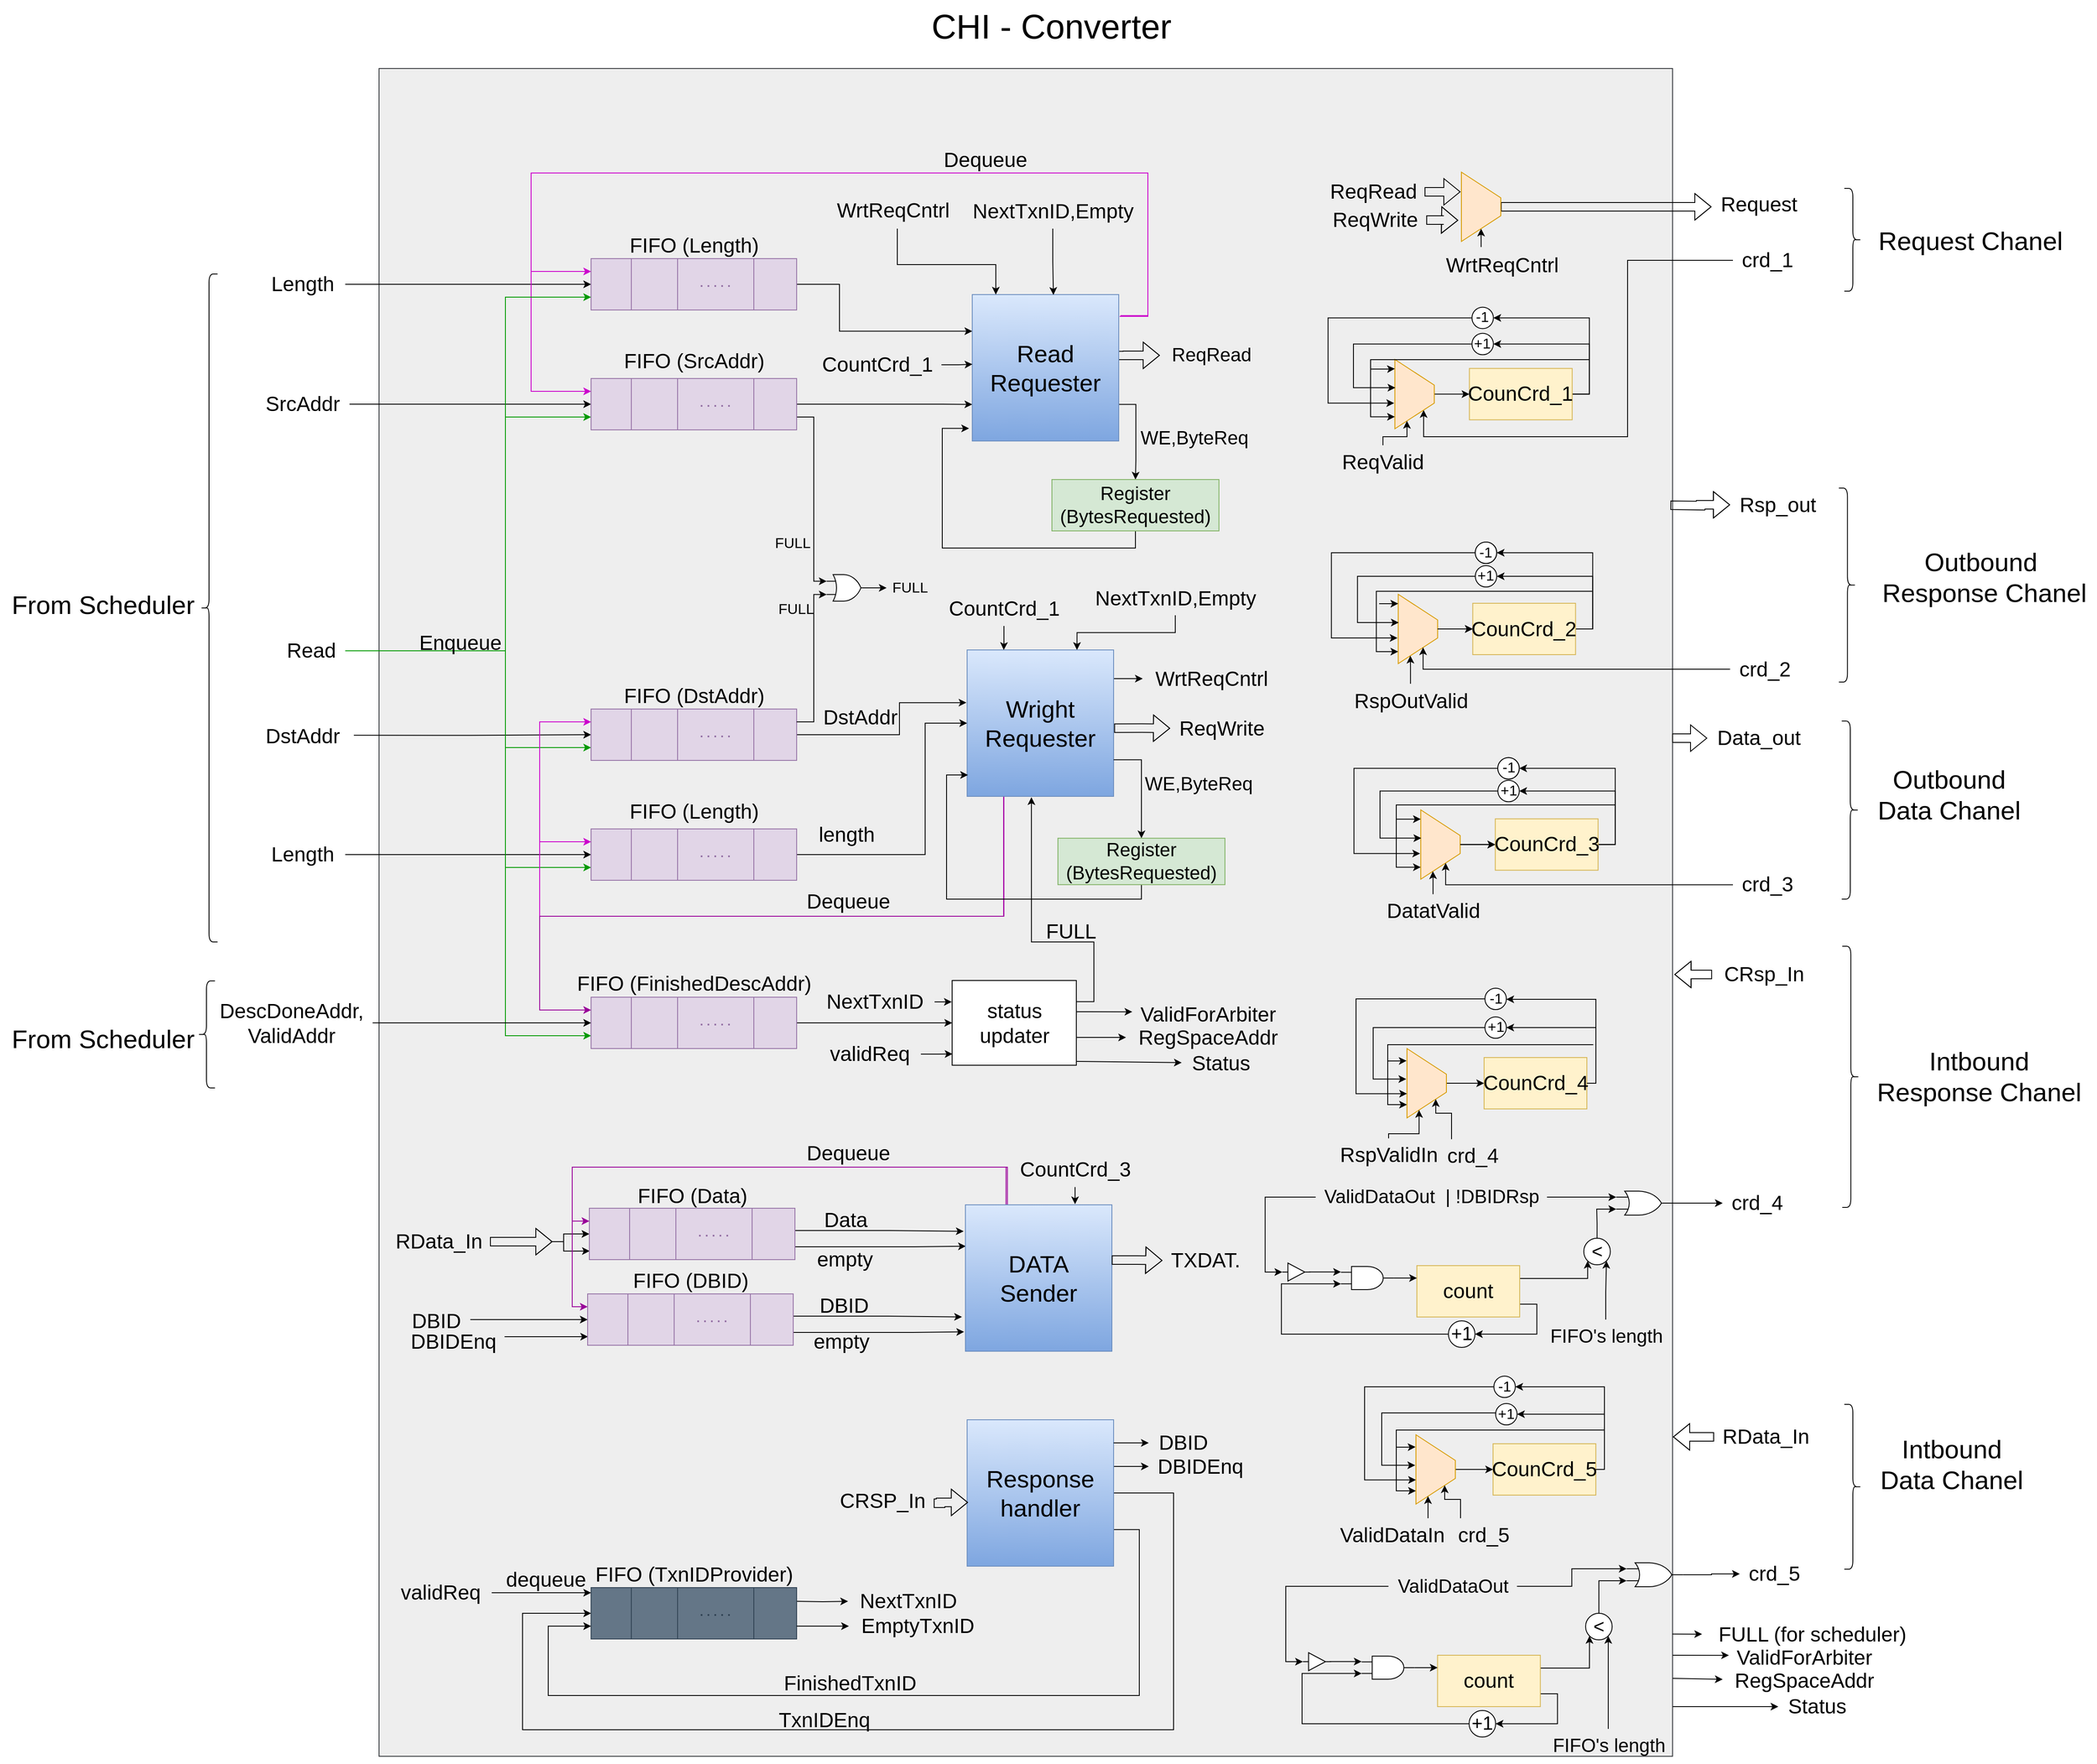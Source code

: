 <mxfile version="20.3.0" type="device" pages="4"><diagram id="RkClxUTgWzMeovrnvwXV" name="Σελίδα-1"><mxGraphModel dx="3015" dy="2243" grid="1" gridSize="10" guides="1" tooltips="1" connect="1" arrows="1" fold="1" page="1" pageScale="1" pageWidth="827" pageHeight="1169" math="0" shadow="0"><root><mxCell id="0"/><mxCell id="1" parent="0"/><mxCell id="HhTNzkRA523qVjPUvL-p-298" value="" style="rounded=0;whiteSpace=wrap;html=1;fontSize=24;fillColor=#eeeeee;strokeColor=#36393d;" parent="1" vertex="1"><mxGeometry x="-107.5" y="-140" width="1510" height="1971" as="geometry"/></mxCell><mxCell id="UfjDPACeGD94XWriQpkL-21" style="edgeStyle=orthogonalEdgeStyle;rounded=0;orthogonalLoop=1;jettySize=auto;html=1;exitX=1;exitY=0.5;exitDx=0;exitDy=0;fontSize=17;entryX=0;entryY=0.25;entryDx=0;entryDy=0;" parent="1" source="UfjDPACeGD94XWriQpkL-1" target="HhTNzkRA523qVjPUvL-p-37" edge="1"><mxGeometry relative="1" as="geometry"><mxPoint x="580" y="172" as="targetPoint"/><Array as="points"><mxPoint x="430" y="112"/><mxPoint x="430" y="167"/></Array></mxGeometry></mxCell><mxCell id="UfjDPACeGD94XWriQpkL-25" style="edgeStyle=orthogonalEdgeStyle;rounded=0;orthogonalLoop=1;jettySize=auto;html=1;fontSize=17;entryX=0;entryY=0.5;entryDx=0;entryDy=0;" parent="1" source="UfjDPACeGD94XWriQpkL-117" target="UfjDPACeGD94XWriQpkL-1" edge="1"><mxGeometry relative="1" as="geometry"><mxPoint x="-10" y="112" as="sourcePoint"/></mxGeometry></mxCell><mxCell id="UfjDPACeGD94XWriQpkL-111" style="edgeStyle=orthogonalEdgeStyle;rounded=0;orthogonalLoop=1;jettySize=auto;html=1;exitX=1;exitY=0.75;exitDx=0;exitDy=0;entryX=0;entryY=0.25;entryDx=0;entryDy=0;entryPerimeter=0;fontSize=17;" parent="1" source="UfjDPACeGD94XWriQpkL-8" target="UfjDPACeGD94XWriQpkL-110" edge="1"><mxGeometry relative="1" as="geometry"><Array as="points"><mxPoint x="400" y="267"/><mxPoint x="400" y="459"/></Array></mxGeometry></mxCell><mxCell id="UfjDPACeGD94XWriQpkL-1" value="" style="rounded=0;whiteSpace=wrap;html=1;fillColor=#e1d5e7;strokeColor=#9673a6;" parent="1" vertex="1"><mxGeometry x="140" y="82" width="240" height="60" as="geometry"/></mxCell><mxCell id="UfjDPACeGD94XWriQpkL-3" value="" style="endArrow=none;html=1;rounded=0;entryX=0.25;entryY=0;entryDx=0;entryDy=0;exitX=0.25;exitY=1;exitDx=0;exitDy=0;fillColor=#e1d5e7;strokeColor=#9673a6;" parent="1" edge="1"><mxGeometry width="50" height="50" relative="1" as="geometry"><mxPoint x="187" y="142" as="sourcePoint"/><mxPoint x="187" y="82" as="targetPoint"/></mxGeometry></mxCell><mxCell id="UfjDPACeGD94XWriQpkL-5" value="" style="endArrow=none;html=1;rounded=0;entryX=0.5;entryY=0;entryDx=0;entryDy=0;exitX=0.5;exitY=1;exitDx=0;exitDy=0;fillColor=#e1d5e7;strokeColor=#9673a6;" parent="1" edge="1"><mxGeometry width="50" height="50" relative="1" as="geometry"><mxPoint x="241" y="142" as="sourcePoint"/><mxPoint x="241" y="82" as="targetPoint"/></mxGeometry></mxCell><mxCell id="UfjDPACeGD94XWriQpkL-6" value="" style="endArrow=none;html=1;rounded=0;entryX=0.75;entryY=0;entryDx=0;entryDy=0;exitX=0.75;exitY=1;exitDx=0;exitDy=0;fillColor=#e1d5e7;strokeColor=#9673a6;" parent="1" edge="1"><mxGeometry width="50" height="50" relative="1" as="geometry"><mxPoint x="330" y="142" as="sourcePoint"/><mxPoint x="330" y="82" as="targetPoint"/></mxGeometry></mxCell><mxCell id="UfjDPACeGD94XWriQpkL-7" value="" style="endArrow=none;dashed=1;html=1;dashPattern=1 3;strokeWidth=2;rounded=0;fillColor=#e1d5e7;strokeColor=#9673a6;" parent="1" edge="1"><mxGeometry width="50" height="50" relative="1" as="geometry"><mxPoint x="302" y="114" as="sourcePoint"/><mxPoint x="262" y="114" as="targetPoint"/></mxGeometry></mxCell><mxCell id="UfjDPACeGD94XWriQpkL-22" style="edgeStyle=orthogonalEdgeStyle;rounded=0;orthogonalLoop=1;jettySize=auto;html=1;exitX=1;exitY=0.5;exitDx=0;exitDy=0;fontSize=17;entryX=0;entryY=0.75;entryDx=0;entryDy=0;" parent="1" source="UfjDPACeGD94XWriQpkL-8" target="HhTNzkRA523qVjPUvL-p-37" edge="1"><mxGeometry relative="1" as="geometry"><mxPoint x="580" y="202" as="targetPoint"/><Array as="points"><mxPoint x="550" y="252"/></Array></mxGeometry></mxCell><mxCell id="UfjDPACeGD94XWriQpkL-26" style="edgeStyle=orthogonalEdgeStyle;rounded=0;orthogonalLoop=1;jettySize=auto;html=1;fontSize=17;entryX=0;entryY=0.5;entryDx=0;entryDy=0;" parent="1" source="UfjDPACeGD94XWriQpkL-116" target="UfjDPACeGD94XWriQpkL-8" edge="1"><mxGeometry relative="1" as="geometry"><mxPoint x="-10" y="252" as="sourcePoint"/></mxGeometry></mxCell><mxCell id="UfjDPACeGD94XWriQpkL-130" style="edgeStyle=orthogonalEdgeStyle;rounded=0;orthogonalLoop=1;jettySize=auto;html=1;fontSize=17;entryX=0;entryY=0.75;entryDx=0;entryDy=0;strokeColor=#009900;" parent="1" source="UfjDPACeGD94XWriQpkL-127" target="UfjDPACeGD94XWriQpkL-8" edge="1"><mxGeometry relative="1" as="geometry"><Array as="points"><mxPoint x="40" y="540"/><mxPoint x="40" y="267"/></Array></mxGeometry></mxCell><mxCell id="UfjDPACeGD94XWriQpkL-8" value="" style="rounded=0;whiteSpace=wrap;html=1;fillColor=#e1d5e7;strokeColor=#9673a6;" parent="1" vertex="1"><mxGeometry x="140" y="222" width="240" height="60" as="geometry"/></mxCell><mxCell id="UfjDPACeGD94XWriQpkL-9" value="" style="endArrow=none;html=1;rounded=0;entryX=0.25;entryY=0;entryDx=0;entryDy=0;exitX=0.25;exitY=1;exitDx=0;exitDy=0;fillColor=#e1d5e7;strokeColor=#9673a6;" parent="1" edge="1"><mxGeometry width="50" height="50" relative="1" as="geometry"><mxPoint x="187.0" y="282" as="sourcePoint"/><mxPoint x="187.0" y="222" as="targetPoint"/></mxGeometry></mxCell><mxCell id="UfjDPACeGD94XWriQpkL-10" value="" style="endArrow=none;html=1;rounded=0;entryX=0.5;entryY=0;entryDx=0;entryDy=0;exitX=0.5;exitY=1;exitDx=0;exitDy=0;fillColor=#e1d5e7;strokeColor=#9673a6;" parent="1" edge="1"><mxGeometry width="50" height="50" relative="1" as="geometry"><mxPoint x="241" y="282" as="sourcePoint"/><mxPoint x="241" y="222" as="targetPoint"/></mxGeometry></mxCell><mxCell id="UfjDPACeGD94XWriQpkL-11" value="" style="endArrow=none;html=1;rounded=0;entryX=0.75;entryY=0;entryDx=0;entryDy=0;exitX=0.75;exitY=1;exitDx=0;exitDy=0;fillColor=#e1d5e7;strokeColor=#9673a6;" parent="1" edge="1"><mxGeometry width="50" height="50" relative="1" as="geometry"><mxPoint x="330" y="282" as="sourcePoint"/><mxPoint x="330" y="222" as="targetPoint"/></mxGeometry></mxCell><mxCell id="UfjDPACeGD94XWriQpkL-12" value="" style="endArrow=none;dashed=1;html=1;dashPattern=1 3;strokeWidth=2;rounded=0;fillColor=#e1d5e7;strokeColor=#9673a6;" parent="1" edge="1"><mxGeometry width="50" height="50" relative="1" as="geometry"><mxPoint x="302.0" y="254" as="sourcePoint"/><mxPoint x="262.0" y="254" as="targetPoint"/></mxGeometry></mxCell><mxCell id="UfjDPACeGD94XWriQpkL-138" style="edgeStyle=orthogonalEdgeStyle;rounded=0;orthogonalLoop=1;jettySize=auto;html=1;fontSize=17;entryX=0;entryY=0.75;entryDx=0;entryDy=0;strokeColor=#009900;" parent="1" source="UfjDPACeGD94XWriQpkL-127" target="UfjDPACeGD94XWriQpkL-13" edge="1"><mxGeometry relative="1" as="geometry"><Array as="points"><mxPoint x="40" y="540"/><mxPoint x="40" y="990"/></Array></mxGeometry></mxCell><mxCell id="zI5w17WNj3Ai5E6Fc0dv-54" style="edgeStyle=orthogonalEdgeStyle;rounded=0;orthogonalLoop=1;jettySize=auto;html=1;exitX=1;exitY=0.5;exitDx=0;exitDy=0;entryX=0;entryY=0.5;entryDx=0;entryDy=0;strokeColor=#000000;strokeWidth=1;fontSize=24;" edge="1" parent="1" source="UfjDPACeGD94XWriQpkL-13" target="zI5w17WNj3Ai5E6Fc0dv-53"><mxGeometry relative="1" as="geometry"/></mxCell><mxCell id="UfjDPACeGD94XWriQpkL-13" value="" style="rounded=0;whiteSpace=wrap;html=1;fillColor=#e1d5e7;strokeColor=#9673a6;" parent="1" vertex="1"><mxGeometry x="140" y="944.5" width="240" height="60" as="geometry"/></mxCell><mxCell id="UfjDPACeGD94XWriQpkL-14" value="" style="endArrow=none;html=1;rounded=0;entryX=0.25;entryY=0;entryDx=0;entryDy=0;exitX=0.25;exitY=1;exitDx=0;exitDy=0;fillColor=#e1d5e7;strokeColor=#9673a6;" parent="1" edge="1"><mxGeometry width="50" height="50" relative="1" as="geometry"><mxPoint x="187.0" y="1004.5" as="sourcePoint"/><mxPoint x="187.0" y="944.5" as="targetPoint"/></mxGeometry></mxCell><mxCell id="UfjDPACeGD94XWriQpkL-15" value="" style="endArrow=none;html=1;rounded=0;entryX=0.5;entryY=0;entryDx=0;entryDy=0;exitX=0.5;exitY=1;exitDx=0;exitDy=0;fillColor=#e1d5e7;strokeColor=#9673a6;" parent="1" edge="1"><mxGeometry width="50" height="50" relative="1" as="geometry"><mxPoint x="241" y="1004.5" as="sourcePoint"/><mxPoint x="241" y="944.5" as="targetPoint"/></mxGeometry></mxCell><mxCell id="UfjDPACeGD94XWriQpkL-16" value="" style="endArrow=none;html=1;rounded=0;entryX=0.75;entryY=0;entryDx=0;entryDy=0;exitX=0.75;exitY=1;exitDx=0;exitDy=0;fillColor=#e1d5e7;strokeColor=#9673a6;" parent="1" edge="1"><mxGeometry width="50" height="50" relative="1" as="geometry"><mxPoint x="330" y="1004.5" as="sourcePoint"/><mxPoint x="330" y="944.5" as="targetPoint"/></mxGeometry></mxCell><mxCell id="UfjDPACeGD94XWriQpkL-17" value="" style="endArrow=none;dashed=1;html=1;dashPattern=1 3;strokeWidth=2;rounded=0;fillColor=#e1d5e7;strokeColor=#9673a6;" parent="1" edge="1"><mxGeometry width="50" height="50" relative="1" as="geometry"><mxPoint x="302.0" y="976.5" as="sourcePoint"/><mxPoint x="262.0" y="976.5" as="targetPoint"/></mxGeometry></mxCell><mxCell id="UfjDPACeGD94XWriQpkL-94" style="edgeStyle=orthogonalEdgeStyle;rounded=0;orthogonalLoop=1;jettySize=auto;html=1;exitX=0.5;exitY=0;exitDx=0;exitDy=0;fontSize=17;shape=flexArrow;" parent="1" source="HhTNzkRA523qVjPUvL-p-26" target="HhTNzkRA523qVjPUvL-p-81" edge="1"><mxGeometry relative="1" as="geometry"><mxPoint x="979" y="-0.5" as="sourcePoint"/><mxPoint x="1090" y="-18" as="targetPoint"/><Array as="points"><mxPoint x="1340" y="22"/><mxPoint x="1340" y="22"/></Array></mxGeometry></mxCell><mxCell id="UfjDPACeGD94XWriQpkL-142" style="edgeStyle=orthogonalEdgeStyle;rounded=0;orthogonalLoop=1;jettySize=auto;html=1;entryX=0;entryY=0.25;entryDx=0;entryDy=0;fontSize=17;strokeColor=#CC00CC;exitX=1.006;exitY=0.149;exitDx=0;exitDy=0;exitPerimeter=0;" parent="1" source="HhTNzkRA523qVjPUvL-p-37" target="UfjDPACeGD94XWriQpkL-1" edge="1"><mxGeometry relative="1" as="geometry"><Array as="points"><mxPoint x="790" y="150"/><mxPoint x="790" y="-18"/><mxPoint x="70" y="-18"/><mxPoint x="70" y="97"/></Array><mxPoint x="960" y="152" as="sourcePoint"/></mxGeometry></mxCell><mxCell id="UfjDPACeGD94XWriQpkL-143" style="edgeStyle=orthogonalEdgeStyle;rounded=0;orthogonalLoop=1;jettySize=auto;html=1;entryX=0;entryY=0.25;entryDx=0;entryDy=0;fontSize=17;strokeColor=#CC00CC;exitX=1.012;exitY=0.143;exitDx=0;exitDy=0;exitPerimeter=0;" parent="1" source="HhTNzkRA523qVjPUvL-p-37" target="UfjDPACeGD94XWriQpkL-8" edge="1"><mxGeometry relative="1" as="geometry"><Array as="points"><mxPoint x="790" y="148"/><mxPoint x="790" y="-18"/><mxPoint x="70" y="-18"/><mxPoint x="70" y="237"/></Array><mxPoint x="960" y="152" as="sourcePoint"/></mxGeometry></mxCell><mxCell id="UfjDPACeGD94XWriQpkL-23" value="FIFO (Length)" style="text;html=1;align=center;verticalAlign=middle;resizable=0;points=[];autosize=1;strokeColor=none;fillColor=none;fontSize=24;" parent="1" vertex="1"><mxGeometry x="175" y="47" width="170" height="40" as="geometry"/></mxCell><mxCell id="UfjDPACeGD94XWriQpkL-24" value="FIFO (SrcAddr)" style="text;html=1;align=center;verticalAlign=middle;resizable=0;points=[];autosize=1;strokeColor=none;fillColor=none;fontSize=24;" parent="1" vertex="1"><mxGeometry x="165" y="182" width="190" height="40" as="geometry"/></mxCell><mxCell id="UfjDPACeGD94XWriQpkL-49" style="edgeStyle=orthogonalEdgeStyle;rounded=0;orthogonalLoop=1;jettySize=auto;html=1;exitX=1.046;exitY=0.467;exitDx=0;exitDy=0;entryX=0;entryY=0.5;entryDx=0;entryDy=0;fontSize=17;exitPerimeter=0;" parent="1" source="UfjDPACeGD94XWriQpkL-48" target="UfjDPACeGD94XWriQpkL-31" edge="1"><mxGeometry relative="1" as="geometry"/></mxCell><mxCell id="UfjDPACeGD94XWriQpkL-91" style="edgeStyle=orthogonalEdgeStyle;rounded=0;orthogonalLoop=1;jettySize=auto;html=1;exitX=1;exitY=0.5;exitDx=0;exitDy=0;fontSize=17;entryX=-0.005;entryY=0.36;entryDx=0;entryDy=0;entryPerimeter=0;" parent="1" source="UfjDPACeGD94XWriQpkL-31" target="HhTNzkRA523qVjPUvL-p-52" edge="1"><mxGeometry relative="1" as="geometry"><mxPoint x="592" y="700" as="targetPoint"/><Array as="points"><mxPoint x="500" y="638"/><mxPoint x="500" y="601"/></Array></mxGeometry></mxCell><mxCell id="UfjDPACeGD94XWriQpkL-131" style="edgeStyle=orthogonalEdgeStyle;rounded=0;orthogonalLoop=1;jettySize=auto;html=1;fontSize=17;entryX=0;entryY=0.75;entryDx=0;entryDy=0;strokeColor=#009900;" parent="1" source="UfjDPACeGD94XWriQpkL-127" target="UfjDPACeGD94XWriQpkL-31" edge="1"><mxGeometry relative="1" as="geometry"><Array as="points"><mxPoint x="40" y="540"/><mxPoint x="40" y="653"/></Array></mxGeometry></mxCell><mxCell id="UfjDPACeGD94XWriQpkL-31" value="" style="rounded=0;whiteSpace=wrap;html=1;fillColor=#e1d5e7;strokeColor=#9673a6;" parent="1" vertex="1"><mxGeometry x="140" y="608" width="240" height="60" as="geometry"/></mxCell><mxCell id="UfjDPACeGD94XWriQpkL-32" value="" style="endArrow=none;html=1;rounded=0;entryX=0.25;entryY=0;entryDx=0;entryDy=0;exitX=0.25;exitY=1;exitDx=0;exitDy=0;fillColor=#e1d5e7;strokeColor=#9673a6;" parent="1" edge="1"><mxGeometry width="50" height="50" relative="1" as="geometry"><mxPoint x="187" y="668" as="sourcePoint"/><mxPoint x="187" y="608" as="targetPoint"/></mxGeometry></mxCell><mxCell id="UfjDPACeGD94XWriQpkL-33" value="" style="endArrow=none;html=1;rounded=0;entryX=0.5;entryY=0;entryDx=0;entryDy=0;exitX=0.5;exitY=1;exitDx=0;exitDy=0;fillColor=#e1d5e7;strokeColor=#9673a6;" parent="1" edge="1"><mxGeometry width="50" height="50" relative="1" as="geometry"><mxPoint x="241" y="668" as="sourcePoint"/><mxPoint x="241" y="608" as="targetPoint"/></mxGeometry></mxCell><mxCell id="UfjDPACeGD94XWriQpkL-34" value="" style="endArrow=none;html=1;rounded=0;entryX=0.75;entryY=0;entryDx=0;entryDy=0;exitX=0.75;exitY=1;exitDx=0;exitDy=0;fillColor=#e1d5e7;strokeColor=#9673a6;" parent="1" edge="1"><mxGeometry width="50" height="50" relative="1" as="geometry"><mxPoint x="330" y="668" as="sourcePoint"/><mxPoint x="330" y="608" as="targetPoint"/></mxGeometry></mxCell><mxCell id="UfjDPACeGD94XWriQpkL-35" value="" style="endArrow=none;dashed=1;html=1;dashPattern=1 3;strokeWidth=2;rounded=0;fillColor=#e1d5e7;strokeColor=#9673a6;" parent="1" edge="1"><mxGeometry width="50" height="50" relative="1" as="geometry"><mxPoint x="302" y="640" as="sourcePoint"/><mxPoint x="262" y="640" as="targetPoint"/></mxGeometry></mxCell><mxCell id="UfjDPACeGD94XWriQpkL-51" style="edgeStyle=orthogonalEdgeStyle;rounded=0;orthogonalLoop=1;jettySize=auto;html=1;fontSize=17;entryX=0;entryY=0.5;entryDx=0;entryDy=0;" parent="1" source="UfjDPACeGD94XWriQpkL-50" target="UfjDPACeGD94XWriQpkL-36" edge="1"><mxGeometry relative="1" as="geometry"/></mxCell><mxCell id="UfjDPACeGD94XWriQpkL-92" style="edgeStyle=orthogonalEdgeStyle;rounded=0;orthogonalLoop=1;jettySize=auto;html=1;exitX=1;exitY=0.5;exitDx=0;exitDy=0;entryX=0;entryY=0.5;entryDx=0;entryDy=0;fontSize=17;" parent="1" source="UfjDPACeGD94XWriQpkL-36" target="HhTNzkRA523qVjPUvL-p-52" edge="1"><mxGeometry relative="1" as="geometry"><Array as="points"><mxPoint x="530" y="778"/><mxPoint x="530" y="625"/></Array><mxPoint x="579.52" y="859.56" as="targetPoint"/></mxGeometry></mxCell><mxCell id="UfjDPACeGD94XWriQpkL-132" style="edgeStyle=orthogonalEdgeStyle;rounded=0;orthogonalLoop=1;jettySize=auto;html=1;fontSize=17;entryX=0;entryY=0.75;entryDx=0;entryDy=0;strokeColor=#009900;" parent="1" source="UfjDPACeGD94XWriQpkL-127" target="UfjDPACeGD94XWriQpkL-36" edge="1"><mxGeometry relative="1" as="geometry"><Array as="points"><mxPoint x="40" y="540"/><mxPoint x="40" y="793"/></Array></mxGeometry></mxCell><mxCell id="UfjDPACeGD94XWriQpkL-36" value="" style="rounded=0;whiteSpace=wrap;html=1;fillColor=#e1d5e7;strokeColor=#9673a6;" parent="1" vertex="1"><mxGeometry x="140" y="748" width="240" height="60" as="geometry"/></mxCell><mxCell id="UfjDPACeGD94XWriQpkL-37" value="" style="endArrow=none;html=1;rounded=0;entryX=0.25;entryY=0;entryDx=0;entryDy=0;exitX=0.25;exitY=1;exitDx=0;exitDy=0;fillColor=#e1d5e7;strokeColor=#9673a6;" parent="1" edge="1"><mxGeometry width="50" height="50" relative="1" as="geometry"><mxPoint x="187" y="808" as="sourcePoint"/><mxPoint x="187" y="748" as="targetPoint"/></mxGeometry></mxCell><mxCell id="UfjDPACeGD94XWriQpkL-38" value="" style="endArrow=none;html=1;rounded=0;entryX=0.5;entryY=0;entryDx=0;entryDy=0;exitX=0.5;exitY=1;exitDx=0;exitDy=0;fillColor=#e1d5e7;strokeColor=#9673a6;" parent="1" edge="1"><mxGeometry width="50" height="50" relative="1" as="geometry"><mxPoint x="241" y="808" as="sourcePoint"/><mxPoint x="241" y="748" as="targetPoint"/></mxGeometry></mxCell><mxCell id="UfjDPACeGD94XWriQpkL-39" value="" style="endArrow=none;html=1;rounded=0;entryX=0.75;entryY=0;entryDx=0;entryDy=0;exitX=0.75;exitY=1;exitDx=0;exitDy=0;fillColor=#e1d5e7;strokeColor=#9673a6;" parent="1" edge="1"><mxGeometry width="50" height="50" relative="1" as="geometry"><mxPoint x="330" y="808" as="sourcePoint"/><mxPoint x="330" y="748" as="targetPoint"/></mxGeometry></mxCell><mxCell id="UfjDPACeGD94XWriQpkL-40" value="" style="endArrow=none;dashed=1;html=1;dashPattern=1 3;strokeWidth=2;rounded=0;fillColor=#e1d5e7;strokeColor=#9673a6;" parent="1" edge="1"><mxGeometry width="50" height="50" relative="1" as="geometry"><mxPoint x="302" y="780" as="sourcePoint"/><mxPoint x="262" y="780" as="targetPoint"/></mxGeometry></mxCell><mxCell id="UfjDPACeGD94XWriQpkL-55" style="edgeStyle=orthogonalEdgeStyle;rounded=0;orthogonalLoop=1;jettySize=auto;html=1;fontSize=17;entryX=0;entryY=0.5;entryDx=0;entryDy=0;endWidth=28.571;" parent="1" target="UfjDPACeGD94XWriQpkL-41" edge="1"><mxGeometry relative="1" as="geometry"><mxPoint x="138" y="1213" as="targetPoint"/><mxPoint x="93" y="1230" as="sourcePoint"/><Array as="points"><mxPoint x="108" y="1230"/><mxPoint x="108" y="1221"/></Array></mxGeometry></mxCell><mxCell id="UfjDPACeGD94XWriQpkL-97" style="edgeStyle=orthogonalEdgeStyle;rounded=0;orthogonalLoop=1;jettySize=auto;html=1;fontSize=17;exitX=1.002;exitY=0.433;exitDx=0;exitDy=0;exitPerimeter=0;entryX=-0.012;entryY=0.362;entryDx=0;entryDy=0;entryPerimeter=0;" parent="1" source="UfjDPACeGD94XWriQpkL-41" edge="1"><mxGeometry relative="1" as="geometry"><mxPoint x="388" y="1221" as="sourcePoint"/><mxPoint x="574.948" y="1217.902" as="targetPoint"/><Array as="points"><mxPoint x="488" y="1217"/></Array></mxGeometry></mxCell><mxCell id="UfjDPACeGD94XWriQpkL-136" style="edgeStyle=orthogonalEdgeStyle;rounded=0;orthogonalLoop=1;jettySize=auto;html=1;fontSize=17;entryX=0.002;entryY=0.833;entryDx=0;entryDy=0;entryPerimeter=0;" parent="1" target="UfjDPACeGD94XWriQpkL-41" edge="1"><mxGeometry relative="1" as="geometry"><mxPoint x="138" y="1243" as="targetPoint"/><Array as="points"><mxPoint x="108" y="1230"/><mxPoint x="108" y="1241"/></Array><mxPoint x="97" y="1230" as="sourcePoint"/></mxGeometry></mxCell><mxCell id="HhTNzkRA523qVjPUvL-p-59" style="edgeStyle=orthogonalEdgeStyle;rounded=0;orthogonalLoop=1;jettySize=auto;html=1;exitX=1;exitY=0.75;exitDx=0;exitDy=0;fontSize=17;strokeWidth=1;entryX=0.003;entryY=0.464;entryDx=0;entryDy=0;entryPerimeter=0;" parent="1" source="UfjDPACeGD94XWriQpkL-41" edge="1"><mxGeometry relative="1" as="geometry"><Array as="points"><mxPoint x="518" y="1236"/><mxPoint x="584" y="1235"/></Array><mxPoint x="577.513" y="1235.344" as="targetPoint"/></mxGeometry></mxCell><mxCell id="UfjDPACeGD94XWriQpkL-41" value="" style="rounded=0;whiteSpace=wrap;html=1;fillColor=#e1d5e7;strokeColor=#9673a6;" parent="1" vertex="1"><mxGeometry x="138" y="1191" width="240" height="60" as="geometry"/></mxCell><mxCell id="UfjDPACeGD94XWriQpkL-42" value="" style="endArrow=none;html=1;rounded=0;entryX=0.25;entryY=0;entryDx=0;entryDy=0;exitX=0.25;exitY=1;exitDx=0;exitDy=0;fillColor=#e1d5e7;strokeColor=#9673a6;" parent="1" edge="1"><mxGeometry width="50" height="50" relative="1" as="geometry"><mxPoint x="185" y="1251" as="sourcePoint"/><mxPoint x="185" y="1191" as="targetPoint"/></mxGeometry></mxCell><mxCell id="UfjDPACeGD94XWriQpkL-43" value="" style="endArrow=none;html=1;rounded=0;entryX=0.5;entryY=0;entryDx=0;entryDy=0;exitX=0.5;exitY=1;exitDx=0;exitDy=0;fillColor=#e1d5e7;strokeColor=#9673a6;" parent="1" edge="1"><mxGeometry width="50" height="50" relative="1" as="geometry"><mxPoint x="239" y="1251" as="sourcePoint"/><mxPoint x="239" y="1191" as="targetPoint"/></mxGeometry></mxCell><mxCell id="UfjDPACeGD94XWriQpkL-44" value="" style="endArrow=none;html=1;rounded=0;entryX=0.75;entryY=0;entryDx=0;entryDy=0;exitX=0.75;exitY=1;exitDx=0;exitDy=0;fillColor=#e1d5e7;strokeColor=#9673a6;" parent="1" edge="1"><mxGeometry width="50" height="50" relative="1" as="geometry"><mxPoint x="328" y="1251" as="sourcePoint"/><mxPoint x="328" y="1191" as="targetPoint"/></mxGeometry></mxCell><mxCell id="UfjDPACeGD94XWriQpkL-45" value="" style="endArrow=none;dashed=1;html=1;dashPattern=1 3;strokeWidth=2;rounded=0;fillColor=#e1d5e7;strokeColor=#9673a6;" parent="1" edge="1"><mxGeometry width="50" height="50" relative="1" as="geometry"><mxPoint x="300" y="1223.0" as="sourcePoint"/><mxPoint x="260" y="1223.0" as="targetPoint"/></mxGeometry></mxCell><mxCell id="UfjDPACeGD94XWriQpkL-46" value="FIFO (DstAddr)" style="text;html=1;align=center;verticalAlign=middle;resizable=0;points=[];autosize=1;strokeColor=none;fillColor=none;fontSize=24;" parent="1" vertex="1"><mxGeometry x="165" y="573" width="190" height="40" as="geometry"/></mxCell><mxCell id="UfjDPACeGD94XWriQpkL-47" value="FIFO (Length)" style="text;html=1;align=center;verticalAlign=middle;resizable=0;points=[];autosize=1;strokeColor=none;fillColor=none;fontSize=24;" parent="1" vertex="1"><mxGeometry x="175" y="708" width="170" height="40" as="geometry"/></mxCell><mxCell id="UfjDPACeGD94XWriQpkL-48" value="DstAddr" style="text;html=1;align=center;verticalAlign=middle;resizable=0;points=[];autosize=1;strokeColor=none;fillColor=none;fontSize=24;" parent="1" vertex="1"><mxGeometry x="-252" y="620" width="110" height="40" as="geometry"/></mxCell><mxCell id="UfjDPACeGD94XWriQpkL-50" value="Length" style="text;html=1;align=center;verticalAlign=middle;resizable=0;points=[];autosize=1;strokeColor=none;fillColor=none;fontSize=24;" parent="1" vertex="1"><mxGeometry x="-247" y="758" width="100" height="40" as="geometry"/></mxCell><mxCell id="UfjDPACeGD94XWriQpkL-96" style="edgeStyle=orthogonalEdgeStyle;shape=flexArrow;rounded=0;orthogonalLoop=1;jettySize=auto;html=1;fontSize=17;" parent="1" source="UfjDPACeGD94XWriQpkL-95" edge="1"><mxGeometry relative="1" as="geometry"><mxPoint x="1404.64" y="918" as="targetPoint"/></mxGeometry></mxCell><mxCell id="UfjDPACeGD94XWriQpkL-145" style="edgeStyle=orthogonalEdgeStyle;rounded=0;orthogonalLoop=1;jettySize=auto;html=1;exitX=0.25;exitY=1;exitDx=0;exitDy=0;entryX=0;entryY=0.25;entryDx=0;entryDy=0;fontSize=17;strokeColor=#CC00CC;" parent="1" source="HhTNzkRA523qVjPUvL-p-52" target="UfjDPACeGD94XWriQpkL-31" edge="1"><mxGeometry relative="1" as="geometry"><Array as="points"><mxPoint x="622" y="850"/><mxPoint x="80" y="850"/><mxPoint x="80" y="623"/></Array><mxPoint x="680" y="1119" as="sourcePoint"/></mxGeometry></mxCell><mxCell id="UfjDPACeGD94XWriQpkL-146" style="edgeStyle=orthogonalEdgeStyle;rounded=0;orthogonalLoop=1;jettySize=auto;html=1;exitX=0.25;exitY=1;exitDx=0;exitDy=0;entryX=0;entryY=0.25;entryDx=0;entryDy=0;fontSize=17;strokeColor=#CC00CC;" parent="1" source="HhTNzkRA523qVjPUvL-p-52" target="UfjDPACeGD94XWriQpkL-36" edge="1"><mxGeometry relative="1" as="geometry"><Array as="points"><mxPoint x="622" y="850"/><mxPoint x="80" y="850"/><mxPoint x="80" y="763"/></Array><mxPoint x="680" y="1119" as="sourcePoint"/></mxGeometry></mxCell><mxCell id="UfjDPACeGD94XWriQpkL-95" value="CRsp_In" style="text;html=1;align=center;verticalAlign=middle;resizable=0;points=[];autosize=1;strokeColor=none;fillColor=none;fontSize=24;" parent="1" vertex="1"><mxGeometry x="1448.64" y="898" width="120" height="40" as="geometry"/></mxCell><mxCell id="UfjDPACeGD94XWriQpkL-109" style="edgeStyle=orthogonalEdgeStyle;rounded=0;orthogonalLoop=1;jettySize=auto;html=1;exitX=1;exitY=0.25;exitDx=0;exitDy=0;entryX=0;entryY=0.75;entryDx=0;entryDy=0;entryPerimeter=0;fontSize=17;" parent="1" source="UfjDPACeGD94XWriQpkL-31" target="UfjDPACeGD94XWriQpkL-110" edge="1"><mxGeometry relative="1" as="geometry"><mxPoint x="970" y="645.0" as="sourcePoint"/><mxPoint x="1033" y="644.75" as="targetPoint"/><Array as="points"><mxPoint x="400" y="623"/><mxPoint x="400" y="474"/></Array></mxGeometry></mxCell><mxCell id="UfjDPACeGD94XWriQpkL-107" value="FULL" style="text;html=1;align=center;verticalAlign=middle;resizable=0;points=[];autosize=1;strokeColor=none;fillColor=none;fontSize=17;" parent="1" vertex="1"><mxGeometry x="477" y="452" width="70" height="30" as="geometry"/></mxCell><mxCell id="UfjDPACeGD94XWriQpkL-113" style="edgeStyle=orthogonalEdgeStyle;rounded=0;orthogonalLoop=1;jettySize=auto;html=1;exitX=1;exitY=0.5;exitDx=0;exitDy=0;exitPerimeter=0;fontSize=17;" parent="1" source="UfjDPACeGD94XWriQpkL-110" target="UfjDPACeGD94XWriQpkL-107" edge="1"><mxGeometry relative="1" as="geometry"/></mxCell><mxCell id="UfjDPACeGD94XWriQpkL-110" value="" style="verticalLabelPosition=bottom;shadow=0;dashed=0;align=center;html=1;verticalAlign=top;shape=mxgraph.electrical.logic_gates.logic_gate;operation=or;fontSize=17;" parent="1" vertex="1"><mxGeometry x="415" y="451" width="50" height="31" as="geometry"/></mxCell><mxCell id="UfjDPACeGD94XWriQpkL-114" value="FULL" style="text;html=1;align=center;verticalAlign=middle;resizable=0;points=[];autosize=1;strokeColor=none;fillColor=none;fontSize=17;" parent="1" vertex="1"><mxGeometry x="340" y="400" width="70" height="30" as="geometry"/></mxCell><mxCell id="UfjDPACeGD94XWriQpkL-115" value="FULL" style="text;html=1;align=center;verticalAlign=middle;resizable=0;points=[];autosize=1;strokeColor=none;fillColor=none;fontSize=17;" parent="1" vertex="1"><mxGeometry x="344" y="477" width="70" height="30" as="geometry"/></mxCell><mxCell id="UfjDPACeGD94XWriQpkL-116" value="SrcAddr" style="text;html=1;align=center;verticalAlign=middle;resizable=0;points=[];autosize=1;strokeColor=none;fillColor=none;fontSize=24;" parent="1" vertex="1"><mxGeometry x="-252" y="232" width="110" height="40" as="geometry"/></mxCell><mxCell id="UfjDPACeGD94XWriQpkL-117" value="Length" style="text;html=1;align=center;verticalAlign=middle;resizable=0;points=[];autosize=1;strokeColor=none;fillColor=none;fontSize=24;" parent="1" vertex="1"><mxGeometry x="-247" y="92" width="100" height="40" as="geometry"/></mxCell><mxCell id="UfjDPACeGD94XWriQpkL-119" value="DescDoneAddr,&lt;br&gt;ValidAddr" style="text;html=1;align=center;verticalAlign=middle;resizable=0;points=[];autosize=1;strokeColor=none;fillColor=none;fontSize=24;" parent="1" vertex="1"><mxGeometry x="-305" y="939.5" width="190" height="70" as="geometry"/></mxCell><mxCell id="UfjDPACeGD94XWriQpkL-137" style="edgeStyle=orthogonalEdgeStyle;rounded=0;orthogonalLoop=1;jettySize=auto;html=1;entryX=0;entryY=0.5;entryDx=0;entryDy=0;fontSize=17;" parent="1" source="UfjDPACeGD94XWriQpkL-119" target="UfjDPACeGD94XWriQpkL-13" edge="1"><mxGeometry relative="1" as="geometry"><mxPoint x="140" y="974.5" as="targetPoint"/><mxPoint x="7" y="974.5" as="sourcePoint"/></mxGeometry></mxCell><mxCell id="UfjDPACeGD94XWriQpkL-129" value="" style="edgeStyle=orthogonalEdgeStyle;rounded=0;orthogonalLoop=1;jettySize=auto;html=1;fontSize=17;entryX=0;entryY=0.75;entryDx=0;entryDy=0;strokeColor=#009900;" parent="1" source="UfjDPACeGD94XWriQpkL-127" target="UfjDPACeGD94XWriQpkL-1" edge="1"><mxGeometry relative="1" as="geometry"><mxPoint x="-10" y="540" as="targetPoint"/><Array as="points"><mxPoint x="40" y="540"/><mxPoint x="40" y="127"/></Array></mxGeometry></mxCell><mxCell id="UfjDPACeGD94XWriQpkL-127" value="Read" style="text;html=1;align=center;verticalAlign=middle;resizable=0;points=[];autosize=1;strokeColor=none;fillColor=none;fontSize=24;" parent="1" vertex="1"><mxGeometry x="-227" y="520" width="80" height="40" as="geometry"/></mxCell><mxCell id="UfjDPACeGD94XWriQpkL-134" value="Enqueue" style="text;html=1;align=center;verticalAlign=middle;resizable=0;points=[];autosize=1;strokeColor=none;fillColor=none;fontSize=24;" parent="1" vertex="1"><mxGeometry x="-73" y="511" width="120" height="40" as="geometry"/></mxCell><mxCell id="UfjDPACeGD94XWriQpkL-144" value="Dequeue" style="text;html=1;align=center;verticalAlign=middle;resizable=0;points=[];autosize=1;strokeColor=none;fillColor=none;fontSize=24;" parent="1" vertex="1"><mxGeometry x="540" y="-53" width="120" height="40" as="geometry"/></mxCell><mxCell id="UfjDPACeGD94XWriQpkL-150" value="FIFO (Data)" style="text;html=1;align=center;verticalAlign=middle;resizable=0;points=[];autosize=1;strokeColor=none;fillColor=none;fontSize=24;" parent="1" vertex="1"><mxGeometry x="183" y="1157" width="150" height="40" as="geometry"/></mxCell><mxCell id="UfjDPACeGD94XWriQpkL-151" value="FIFO (FinishedDescAddr)" style="text;html=1;align=center;verticalAlign=middle;resizable=0;points=[];autosize=1;strokeColor=none;fillColor=none;fontSize=24;" parent="1" vertex="1"><mxGeometry x="110" y="908.5" width="300" height="40" as="geometry"/></mxCell><mxCell id="HhTNzkRA523qVjPUvL-p-9" value="" style="edgeStyle=orthogonalEdgeStyle;rounded=0;orthogonalLoop=1;jettySize=auto;html=1;fontSize=17;strokeWidth=1;entryX=1;entryY=0;entryDx=0;entryDy=0;" parent="1" source="HhTNzkRA523qVjPUvL-p-7" target="HhTNzkRA523qVjPUvL-p-92" edge="1"><mxGeometry relative="1" as="geometry"><Array as="points"><mxPoint x="1350" y="84"/><mxPoint x="1350" y="290"/><mxPoint x="1112" y="290"/></Array></mxGeometry></mxCell><mxCell id="HhTNzkRA523qVjPUvL-p-7" value="crd_1" style="text;html=1;align=center;verticalAlign=middle;resizable=0;points=[];autosize=1;strokeColor=none;fillColor=none;fontSize=24;" parent="1" vertex="1"><mxGeometry x="1473" y="64" width="80" height="40" as="geometry"/></mxCell><mxCell id="HhTNzkRA523qVjPUvL-p-43" style="edgeStyle=orthogonalEdgeStyle;rounded=0;orthogonalLoop=1;jettySize=auto;html=1;fontSize=17;strokeWidth=1;entryX=0;entryY=0.5;entryDx=0;entryDy=0;exitX=0.5;exitY=0;exitDx=0;exitDy=0;" parent="1" source="HhTNzkRA523qVjPUvL-p-92" target="HhTNzkRA523qVjPUvL-p-8" edge="1"><mxGeometry relative="1" as="geometry"><mxPoint x="1218.35" y="120.25" as="sourcePoint"/><Array as="points"><mxPoint x="1125.35" y="240.25"/><mxPoint x="1125.35" y="240.25"/></Array></mxGeometry></mxCell><mxCell id="HhTNzkRA523qVjPUvL-p-98" style="edgeStyle=orthogonalEdgeStyle;rounded=0;orthogonalLoop=1;jettySize=auto;html=1;exitX=1;exitY=0.5;exitDx=0;exitDy=0;entryX=1;entryY=0.5;entryDx=0;entryDy=0;fontSize=17;strokeWidth=1;" parent="1" source="HhTNzkRA523qVjPUvL-p-8" target="HhTNzkRA523qVjPUvL-p-95" edge="1"><mxGeometry relative="1" as="geometry"/></mxCell><mxCell id="HhTNzkRA523qVjPUvL-p-99" style="edgeStyle=orthogonalEdgeStyle;rounded=0;orthogonalLoop=1;jettySize=auto;html=1;exitX=1;exitY=0.5;exitDx=0;exitDy=0;entryX=1;entryY=0.5;entryDx=0;entryDy=0;fontSize=17;strokeWidth=1;" parent="1" source="HhTNzkRA523qVjPUvL-p-8" target="HhTNzkRA523qVjPUvL-p-97" edge="1"><mxGeometry relative="1" as="geometry"/></mxCell><mxCell id="HhTNzkRA523qVjPUvL-p-8" value="&lt;font style=&quot;font-size: 24px;&quot;&gt;CounCrd_1&lt;/font&gt;" style="whiteSpace=wrap;html=1;fontSize=17;fillColor=#fff2cc;strokeColor=#d6b656;" parent="1" vertex="1"><mxGeometry x="1165.35" y="210.25" width="120" height="60" as="geometry"/></mxCell><mxCell id="HhTNzkRA523qVjPUvL-p-16" value="Data_out" style="text;html=1;align=center;verticalAlign=middle;resizable=0;points=[];autosize=1;strokeColor=none;fillColor=none;fontSize=24;" parent="1" vertex="1"><mxGeometry x="1443" y="622" width="120" height="40" as="geometry"/></mxCell><mxCell id="HhTNzkRA523qVjPUvL-p-76" style="edgeStyle=orthogonalEdgeStyle;rounded=0;orthogonalLoop=1;jettySize=auto;html=1;exitX=0.331;exitY=-0.012;exitDx=0;exitDy=0;entryX=1;entryY=0.5;entryDx=0;entryDy=0;fontSize=17;strokeWidth=1;exitPerimeter=0;" parent="1" source="HhTNzkRA523qVjPUvL-p-75" target="HhTNzkRA523qVjPUvL-p-26" edge="1"><mxGeometry relative="1" as="geometry"/></mxCell><mxCell id="HhTNzkRA523qVjPUvL-p-26" value="" style="shape=trapezoid;perimeter=trapezoidPerimeter;whiteSpace=wrap;html=1;fixedSize=1;fontSize=17;direction=south;size=30;fillColor=#ffe6cc;strokeColor=#d79b00;" parent="1" vertex="1"><mxGeometry x="1156" y="-19" width="46" height="81" as="geometry"/></mxCell><mxCell id="HhTNzkRA523qVjPUvL-p-30" value="" style="edgeStyle=orthogonalEdgeStyle;rounded=0;orthogonalLoop=1;jettySize=auto;html=1;fontSize=17;strokeWidth=1;exitX=1;exitY=0.25;exitDx=0;exitDy=0;shape=flexArrow;" parent="1" target="HhTNzkRA523qVjPUvL-p-39" edge="1"><mxGeometry relative="1" as="geometry"><mxPoint x="756" y="189.75" as="sourcePoint"/><mxPoint x="793" y="167.799" as="targetPoint"/><Array as="points"><mxPoint x="756" y="195"/><mxPoint x="845" y="195"/></Array></mxGeometry></mxCell><mxCell id="HhTNzkRA523qVjPUvL-p-32" value="" style="edgeStyle=orthogonalEdgeStyle;rounded=0;orthogonalLoop=1;jettySize=auto;html=1;fontSize=17;strokeWidth=1;exitX=1.002;exitY=0.196;exitDx=0;exitDy=0;exitPerimeter=0;" parent="1" source="HhTNzkRA523qVjPUvL-p-52" target="HhTNzkRA523qVjPUvL-p-40" edge="1"><mxGeometry relative="1" as="geometry"><mxPoint x="710" y="696" as="sourcePoint"/><mxPoint x="772" y="690" as="targetPoint"/></mxGeometry></mxCell><mxCell id="Ahk-JgVsDHNALI3nWmYl-200" style="edgeStyle=orthogonalEdgeStyle;rounded=0;orthogonalLoop=1;jettySize=auto;html=1;exitX=1;exitY=0.75;exitDx=0;exitDy=0;strokeWidth=1;fontSize=22;" edge="1" parent="1" source="HhTNzkRA523qVjPUvL-p-37" target="Ahk-JgVsDHNALI3nWmYl-1"><mxGeometry relative="1" as="geometry"/></mxCell><mxCell id="HhTNzkRA523qVjPUvL-p-37" value="&lt;span style=&quot;font-size: 28px;&quot;&gt;Read&lt;br&gt;Requester&lt;/span&gt;" style="whiteSpace=wrap;html=1;aspect=fixed;fontSize=17;fillColor=#dae8fc;strokeColor=#6c8ebf;gradientColor=#7ea6e0;" parent="1" vertex="1"><mxGeometry x="585" y="124" width="171" height="171" as="geometry"/></mxCell><mxCell id="HhTNzkRA523qVjPUvL-p-39" value="ReqRead" style="text;html=1;align=center;verticalAlign=middle;resizable=0;points=[];autosize=1;strokeColor=none;fillColor=none;fontSize=22;" parent="1" vertex="1"><mxGeometry x="804" y="175.25" width="120" height="40" as="geometry"/></mxCell><mxCell id="HhTNzkRA523qVjPUvL-p-40" value="WrtReqCntrl" style="text;html=1;align=center;verticalAlign=middle;resizable=0;points=[];autosize=1;strokeColor=none;fillColor=none;fontSize=24;" parent="1" vertex="1"><mxGeometry x="784" y="552.5" width="160" height="40" as="geometry"/></mxCell><mxCell id="HhTNzkRA523qVjPUvL-p-73" style="edgeStyle=orthogonalEdgeStyle;rounded=0;orthogonalLoop=1;jettySize=auto;html=1;exitX=1.004;exitY=0.534;exitDx=0;exitDy=0;fontSize=17;strokeWidth=1;exitPerimeter=0;shape=flexArrow;" parent="1" source="HhTNzkRA523qVjPUvL-p-52" target="HhTNzkRA523qVjPUvL-p-74" edge="1"><mxGeometry relative="1" as="geometry"><mxPoint x="760" y="756" as="targetPoint"/><mxPoint x="719.974" y="747.463" as="sourcePoint"/></mxGeometry></mxCell><mxCell id="HhTNzkRA523qVjPUvL-p-188" style="edgeStyle=orthogonalEdgeStyle;rounded=0;orthogonalLoop=1;jettySize=auto;html=1;fontSize=17;strokeWidth=1;shape=flexArrow;" parent="1" target="HhTNzkRA523qVjPUvL-p-189" edge="1"><mxGeometry relative="1" as="geometry"><mxPoint x="796.68" y="670.227" as="targetPoint"/><Array as="points"/><mxPoint x="1400" y="370" as="sourcePoint"/></mxGeometry></mxCell><mxCell id="zI5w17WNj3Ai5E6Fc0dv-59" style="edgeStyle=orthogonalEdgeStyle;rounded=0;orthogonalLoop=1;jettySize=auto;html=1;exitX=0.25;exitY=1;exitDx=0;exitDy=0;entryX=0;entryY=0.25;entryDx=0;entryDy=0;strokeColor=#990099;strokeWidth=1;fontSize=24;" edge="1" parent="1" source="HhTNzkRA523qVjPUvL-p-52" target="UfjDPACeGD94XWriQpkL-13"><mxGeometry relative="1" as="geometry"><Array as="points"><mxPoint x="622" y="850"/><mxPoint x="80" y="850"/><mxPoint x="80" y="960"/></Array></mxGeometry></mxCell><mxCell id="HhTNzkRA523qVjPUvL-p-52" value="&lt;font style=&quot;font-size: 28px;&quot;&gt;Wright&lt;br&gt;Requester&lt;br&gt;&lt;/font&gt;" style="whiteSpace=wrap;html=1;aspect=fixed;fontSize=17;fillColor=#dae8fc;strokeColor=#6c8ebf;gradientColor=#7ea6e0;" parent="1" vertex="1"><mxGeometry x="579" y="539" width="171" height="171" as="geometry"/></mxCell><mxCell id="HhTNzkRA523qVjPUvL-p-55" value="&lt;span style=&quot;font-size: 24px;&quot;&gt;DstAddr&lt;/span&gt;" style="text;html=1;align=center;verticalAlign=middle;resizable=0;points=[];autosize=1;strokeColor=none;fillColor=none;fontSize=24;" parent="1" vertex="1"><mxGeometry x="399" y="598" width="110" height="40" as="geometry"/></mxCell><mxCell id="HhTNzkRA523qVjPUvL-p-56" value="&lt;font style=&quot;font-size: 24px;&quot;&gt;length&lt;/font&gt;" style="text;html=1;align=center;verticalAlign=middle;resizable=0;points=[];autosize=1;strokeColor=none;fillColor=none;fontSize=24;" parent="1" vertex="1"><mxGeometry x="393" y="735" width="90" height="40" as="geometry"/></mxCell><mxCell id="HhTNzkRA523qVjPUvL-p-58" value="Data" style="text;html=1;align=center;verticalAlign=middle;resizable=0;points=[];autosize=1;strokeColor=none;fillColor=none;fontSize=24;" parent="1" vertex="1"><mxGeometry x="402" y="1185" width="70" height="40" as="geometry"/></mxCell><mxCell id="HhTNzkRA523qVjPUvL-p-60" value="empty" style="text;html=1;align=center;verticalAlign=middle;resizable=0;points=[];autosize=1;strokeColor=none;fillColor=none;fontSize=24;" parent="1" vertex="1"><mxGeometry x="391" y="1231" width="90" height="40" as="geometry"/></mxCell><mxCell id="HhTNzkRA523qVjPUvL-p-62" value="" style="edgeStyle=orthogonalEdgeStyle;rounded=0;orthogonalLoop=1;jettySize=auto;html=1;fontSize=17;strokeWidth=1;entryX=0.284;entryY=1.022;entryDx=0;entryDy=0;shape=flexArrow;entryPerimeter=0;" parent="1" source="HhTNzkRA523qVjPUvL-p-61" target="HhTNzkRA523qVjPUvL-p-26" edge="1"><mxGeometry relative="1" as="geometry"/></mxCell><mxCell id="HhTNzkRA523qVjPUvL-p-61" value="ReqRead" style="text;html=1;align=center;verticalAlign=middle;resizable=0;points=[];autosize=1;strokeColor=none;fillColor=none;fontSize=24;" parent="1" vertex="1"><mxGeometry x="993" y="-16" width="120" height="40" as="geometry"/></mxCell><mxCell id="HhTNzkRA523qVjPUvL-p-65" value="" style="edgeStyle=orthogonalEdgeStyle;rounded=0;orthogonalLoop=1;jettySize=auto;html=1;fontSize=17;strokeWidth=1;entryX=0.695;entryY=1.08;entryDx=0;entryDy=0;shape=flexArrow;entryPerimeter=0;" parent="1" source="HhTNzkRA523qVjPUvL-p-63" target="HhTNzkRA523qVjPUvL-p-26" edge="1"><mxGeometry relative="1" as="geometry"/></mxCell><mxCell id="HhTNzkRA523qVjPUvL-p-63" value="ReqWrite" style="text;html=1;align=center;verticalAlign=middle;resizable=0;points=[];autosize=1;strokeColor=none;fillColor=none;fontSize=24;" parent="1" vertex="1"><mxGeometry x="995" y="17" width="120" height="40" as="geometry"/></mxCell><mxCell id="HhTNzkRA523qVjPUvL-p-74" value="ReqWrite" style="text;html=1;align=center;verticalAlign=middle;resizable=0;points=[];autosize=1;strokeColor=none;fillColor=none;fontSize=24;" parent="1" vertex="1"><mxGeometry x="816" y="610.5" width="120" height="40" as="geometry"/></mxCell><mxCell id="HhTNzkRA523qVjPUvL-p-75" value="&lt;span style=&quot;color: rgb(0, 0, 0); font-family: Helvetica; font-size: 24px; font-style: normal; font-variant-ligatures: normal; font-variant-caps: normal; font-weight: 400; letter-spacing: normal; orphans: 2; text-align: center; text-indent: 0px; text-transform: none; widows: 2; word-spacing: 0px; -webkit-text-stroke-width: 0px; text-decoration-thickness: initial; text-decoration-style: initial; text-decoration-color: initial; float: none; display: inline !important;&quot;&gt;WrtReqCntrl&lt;/span&gt;" style="text;whiteSpace=wrap;html=1;fontSize=24;labelBackgroundColor=none;" parent="1" vertex="1"><mxGeometry x="1136" y="69" width="130" height="40" as="geometry"/></mxCell><mxCell id="HhTNzkRA523qVjPUvL-p-81" value="Request" style="text;html=1;align=center;verticalAlign=middle;resizable=0;points=[];autosize=1;strokeColor=none;fillColor=none;fontSize=24;" parent="1" vertex="1"><mxGeometry x="1448" y="-1" width="110" height="40" as="geometry"/></mxCell><mxCell id="HhTNzkRA523qVjPUvL-p-92" value="" style="shape=trapezoid;perimeter=trapezoidPerimeter;whiteSpace=wrap;html=1;fixedSize=1;fontSize=17;direction=south;size=30;fillColor=#ffe6cc;strokeColor=#d79b00;" parent="1" vertex="1"><mxGeometry x="1078.35" y="199.75" width="46" height="81" as="geometry"/></mxCell><mxCell id="HhTNzkRA523qVjPUvL-p-94" value="" style="edgeStyle=orthogonalEdgeStyle;rounded=0;orthogonalLoop=1;jettySize=auto;html=1;fontSize=17;strokeWidth=1;entryX=1;entryY=0.75;entryDx=0;entryDy=0;" parent="1" source="HhTNzkRA523qVjPUvL-p-93" target="HhTNzkRA523qVjPUvL-p-92" edge="1"><mxGeometry relative="1" as="geometry"><mxPoint x="1077.44" y="304.25" as="sourcePoint"/><Array as="points"><mxPoint x="1064.44" y="290"/><mxPoint x="1092.44" y="290"/></Array></mxGeometry></mxCell><mxCell id="HhTNzkRA523qVjPUvL-p-93" value="ReqValid" style="text;html=1;align=center;verticalAlign=middle;resizable=0;points=[];autosize=1;strokeColor=none;fillColor=none;fontSize=24;" parent="1" vertex="1"><mxGeometry x="1004.35" y="300" width="120" height="40" as="geometry"/></mxCell><mxCell id="HhTNzkRA523qVjPUvL-p-103" style="edgeStyle=orthogonalEdgeStyle;rounded=0;orthogonalLoop=1;jettySize=auto;html=1;exitX=0;exitY=0.5;exitDx=0;exitDy=0;entryX=0.635;entryY=1.018;entryDx=0;entryDy=0;fontSize=17;strokeWidth=1;entryPerimeter=0;" parent="1" source="HhTNzkRA523qVjPUvL-p-95" target="HhTNzkRA523qVjPUvL-p-92" edge="1"><mxGeometry relative="1" as="geometry"><Array as="points"><mxPoint x="1000.35" y="151.75"/><mxPoint x="1000.35" y="250.75"/><mxPoint x="1077.35" y="250.75"/></Array></mxGeometry></mxCell><mxCell id="HhTNzkRA523qVjPUvL-p-95" value="-1" style="ellipse;whiteSpace=wrap;html=1;aspect=fixed;fontSize=17;" parent="1" vertex="1"><mxGeometry x="1168.35" y="138.75" width="25" height="25" as="geometry"/></mxCell><mxCell id="HhTNzkRA523qVjPUvL-p-102" style="edgeStyle=orthogonalEdgeStyle;rounded=0;orthogonalLoop=1;jettySize=auto;html=1;exitX=0;exitY=0.5;exitDx=0;exitDy=0;entryX=0.408;entryY=0.988;entryDx=0;entryDy=0;fontSize=17;strokeWidth=1;entryPerimeter=0;" parent="1" source="HhTNzkRA523qVjPUvL-p-97" target="HhTNzkRA523qVjPUvL-p-92" edge="1"><mxGeometry relative="1" as="geometry"><Array as="points"><mxPoint x="1030" y="182"/><mxPoint x="1030" y="233"/></Array></mxGeometry></mxCell><mxCell id="HhTNzkRA523qVjPUvL-p-97" value="+1" style="ellipse;whiteSpace=wrap;html=1;aspect=fixed;fontSize=17;" parent="1" vertex="1"><mxGeometry x="1168.35" y="169.25" width="25" height="25" as="geometry"/></mxCell><mxCell id="HhTNzkRA523qVjPUvL-p-101" value="" style="edgeStyle=orthogonalEdgeStyle;rounded=0;orthogonalLoop=1;jettySize=auto;html=1;fontSize=17;strokeWidth=1;entryX=0.134;entryY=1;entryDx=0;entryDy=0;entryPerimeter=0;" parent="1" target="HhTNzkRA523qVjPUvL-p-92" edge="1"><mxGeometry relative="1" as="geometry"><Array as="points"><mxPoint x="1070.35" y="210.75"/><mxPoint x="1070.35" y="210.75"/></Array><mxPoint x="1050" y="211" as="sourcePoint"/></mxGeometry></mxCell><mxCell id="HhTNzkRA523qVjPUvL-p-104" value="" style="edgeStyle=orthogonalEdgeStyle;rounded=0;orthogonalLoop=1;jettySize=auto;html=1;fontSize=17;strokeWidth=1;entryX=0.827;entryY=1;entryDx=0;entryDy=0;entryPerimeter=0;" parent="1" target="HhTNzkRA523qVjPUvL-p-92" edge="1"><mxGeometry relative="1" as="geometry"><mxPoint x="1078.35" y="266.604" as="targetPoint"/><Array as="points"><mxPoint x="1304" y="200"/><mxPoint x="1050" y="200"/><mxPoint x="1050" y="267"/></Array><mxPoint x="1305" y="200" as="sourcePoint"/></mxGeometry></mxCell><mxCell id="HhTNzkRA523qVjPUvL-p-124" value="" style="edgeStyle=orthogonalEdgeStyle;rounded=0;orthogonalLoop=1;jettySize=auto;html=1;fontSize=17;strokeWidth=1;entryX=0.001;entryY=0.476;entryDx=0;entryDy=0;entryPerimeter=0;" parent="1" source="HhTNzkRA523qVjPUvL-p-123" target="HhTNzkRA523qVjPUvL-p-37" edge="1"><mxGeometry relative="1" as="geometry"/></mxCell><mxCell id="HhTNzkRA523qVjPUvL-p-123" value="CountCrd_1" style="text;html=1;align=center;verticalAlign=middle;resizable=0;points=[];autosize=1;strokeColor=none;fillColor=none;fontSize=24;" parent="1" vertex="1"><mxGeometry x="399" y="186" width="150" height="40" as="geometry"/></mxCell><mxCell id="HhTNzkRA523qVjPUvL-p-133" value="&lt;font style=&quot;font-size: 24px;&quot;&gt;CounCrd_4&lt;/font&gt;" style="whiteSpace=wrap;html=1;fontSize=17;fillColor=#fff2cc;strokeColor=#d6b656;" parent="1" vertex="1"><mxGeometry x="1182.5" y="1015" width="120" height="60" as="geometry"/></mxCell><mxCell id="HhTNzkRA523qVjPUvL-p-156" style="edgeStyle=orthogonalEdgeStyle;rounded=0;orthogonalLoop=1;jettySize=auto;html=1;exitX=0.5;exitY=0;exitDx=0;exitDy=0;entryX=0;entryY=0.5;entryDx=0;entryDy=0;fontSize=17;strokeWidth=1;" parent="1" source="HhTNzkRA523qVjPUvL-p-141" target="HhTNzkRA523qVjPUvL-p-133" edge="1"><mxGeometry relative="1" as="geometry"/></mxCell><mxCell id="HhTNzkRA523qVjPUvL-p-141" value="" style="shape=trapezoid;perimeter=trapezoidPerimeter;whiteSpace=wrap;html=1;fixedSize=1;fontSize=17;direction=south;size=30;fillColor=#ffe6cc;strokeColor=#d79b00;" parent="1" vertex="1"><mxGeometry x="1092.5" y="1004.5" width="46" height="81" as="geometry"/></mxCell><mxCell id="HhTNzkRA523qVjPUvL-p-142" style="edgeStyle=orthogonalEdgeStyle;rounded=0;orthogonalLoop=1;jettySize=auto;html=1;entryX=1;entryY=0.5;entryDx=0;entryDy=0;fontSize=17;strokeWidth=1;exitX=1;exitY=0.5;exitDx=0;exitDy=0;" parent="1" source="HhTNzkRA523qVjPUvL-p-133" target="HhTNzkRA523qVjPUvL-p-144" edge="1"><mxGeometry relative="1" as="geometry"><mxPoint x="1302.5" y="1046" as="sourcePoint"/><Array as="points"><mxPoint x="1313" y="1045"/><mxPoint x="1313" y="947"/><mxPoint x="1208" y="947"/></Array></mxGeometry></mxCell><mxCell id="HhTNzkRA523qVjPUvL-p-143" style="edgeStyle=orthogonalEdgeStyle;rounded=0;orthogonalLoop=1;jettySize=auto;html=1;exitX=1;exitY=0.5;exitDx=0;exitDy=0;entryX=1;entryY=0.5;entryDx=0;entryDy=0;fontSize=17;strokeWidth=1;" parent="1" source="HhTNzkRA523qVjPUvL-p-133" target="HhTNzkRA523qVjPUvL-p-145" edge="1"><mxGeometry relative="1" as="geometry"><mxPoint x="1336.5" y="1046.5" as="sourcePoint"/><Array as="points"><mxPoint x="1313" y="1045"/><mxPoint x="1313" y="980"/></Array></mxGeometry></mxCell><mxCell id="HhTNzkRA523qVjPUvL-p-154" style="edgeStyle=orthogonalEdgeStyle;rounded=0;orthogonalLoop=1;jettySize=auto;html=1;exitX=0;exitY=0.5;exitDx=0;exitDy=0;entryX=0.651;entryY=1;entryDx=0;entryDy=0;entryPerimeter=0;fontSize=17;strokeWidth=1;" parent="1" source="HhTNzkRA523qVjPUvL-p-144" target="HhTNzkRA523qVjPUvL-p-141" edge="1"><mxGeometry relative="1" as="geometry"><Array as="points"><mxPoint x="1033" y="947"/><mxPoint x="1033" y="1057"/></Array></mxGeometry></mxCell><mxCell id="HhTNzkRA523qVjPUvL-p-144" value="-1" style="ellipse;whiteSpace=wrap;html=1;aspect=fixed;fontSize=17;" parent="1" vertex="1"><mxGeometry x="1183.5" y="934" width="25" height="25" as="geometry"/></mxCell><mxCell id="HhTNzkRA523qVjPUvL-p-155" style="edgeStyle=orthogonalEdgeStyle;rounded=0;orthogonalLoop=1;jettySize=auto;html=1;exitX=0;exitY=0.5;exitDx=0;exitDy=0;fontSize=17;strokeWidth=1;entryX=0.44;entryY=1.019;entryDx=0;entryDy=0;entryPerimeter=0;" parent="1" source="HhTNzkRA523qVjPUvL-p-145" target="HhTNzkRA523qVjPUvL-p-141" edge="1"><mxGeometry relative="1" as="geometry"><mxPoint x="1090.5" y="1045" as="targetPoint"/><Array as="points"><mxPoint x="1053" y="980"/><mxPoint x="1053" y="1040"/></Array></mxGeometry></mxCell><mxCell id="HhTNzkRA523qVjPUvL-p-145" value="+1" style="ellipse;whiteSpace=wrap;html=1;aspect=fixed;fontSize=17;" parent="1" vertex="1"><mxGeometry x="1183.5" y="967.5" width="25" height="25" as="geometry"/></mxCell><mxCell id="HhTNzkRA523qVjPUvL-p-146" value="" style="edgeStyle=orthogonalEdgeStyle;rounded=0;orthogonalLoop=1;jettySize=auto;html=1;fontSize=17;strokeWidth=1;entryX=1;entryY=0;entryDx=0;entryDy=0;" parent="1" source="HhTNzkRA523qVjPUvL-p-147" target="HhTNzkRA523qVjPUvL-p-141" edge="1"><mxGeometry relative="1" as="geometry"><mxPoint x="1125.568" y="1064.038" as="targetPoint"/><Array as="points"><mxPoint x="1144.5" y="1080"/><mxPoint x="1126.5" y="1080"/></Array></mxGeometry></mxCell><mxCell id="HhTNzkRA523qVjPUvL-p-147" value="crd_4" style="text;html=1;align=center;verticalAlign=middle;resizable=0;points=[];autosize=1;strokeColor=none;fillColor=none;fontSize=24;" parent="1" vertex="1"><mxGeometry x="1129" y="1110.43" width="80" height="40" as="geometry"/></mxCell><mxCell id="HhTNzkRA523qVjPUvL-p-148" value="" style="edgeStyle=orthogonalEdgeStyle;rounded=0;orthogonalLoop=1;jettySize=auto;html=1;fontSize=17;strokeWidth=1;entryX=1;entryY=0.75;entryDx=0;entryDy=0;" parent="1" source="HhTNzkRA523qVjPUvL-p-149" target="HhTNzkRA523qVjPUvL-p-141" edge="1"><mxGeometry relative="1" as="geometry"><mxPoint x="1106.114" y="1076.725" as="targetPoint"/><Array as="points"><mxPoint x="1070.64" y="1104"/><mxPoint x="1106.64" y="1104"/></Array></mxGeometry></mxCell><mxCell id="HhTNzkRA523qVjPUvL-p-149" value="RspValidIn" style="text;html=1;align=center;verticalAlign=middle;resizable=0;points=[];autosize=1;strokeColor=none;fillColor=none;fontSize=24;" parent="1" vertex="1"><mxGeometry x="1001.0" y="1109.43" width="140" height="40" as="geometry"/></mxCell><mxCell id="HhTNzkRA523qVjPUvL-p-151" value="" style="edgeStyle=orthogonalEdgeStyle;rounded=0;orthogonalLoop=1;jettySize=auto;html=1;fontSize=17;strokeWidth=1;entryX=0.176;entryY=1.011;entryDx=0;entryDy=0;entryPerimeter=0;" parent="1" target="HhTNzkRA523qVjPUvL-p-141" edge="1"><mxGeometry relative="1" as="geometry"><Array as="points"><mxPoint x="1082.5" y="1018"/></Array><mxPoint x="1070" y="1019" as="sourcePoint"/></mxGeometry></mxCell><mxCell id="HhTNzkRA523qVjPUvL-p-152" value="" style="edgeStyle=orthogonalEdgeStyle;rounded=0;orthogonalLoop=1;jettySize=auto;html=1;fontSize=17;strokeWidth=1;entryX=0.809;entryY=1.002;entryDx=0;entryDy=0;entryPerimeter=0;" parent="1" target="HhTNzkRA523qVjPUvL-p-141" edge="1"><mxGeometry relative="1" as="geometry"><mxPoint x="1092.504" y="1070.256" as="targetPoint"/><Array as="points"><mxPoint x="1070" y="1000"/><mxPoint x="1070" y="1070"/></Array><mxPoint x="1310" y="1000" as="sourcePoint"/></mxGeometry></mxCell><mxCell id="HhTNzkRA523qVjPUvL-p-157" style="edgeStyle=orthogonalEdgeStyle;rounded=0;orthogonalLoop=1;jettySize=auto;html=1;entryX=0;entryY=0.25;entryDx=0;entryDy=0;fontSize=17;strokeWidth=1;entryPerimeter=0;" parent="1" source="rFTL-UQR5T7GfqL_BDA9-16" target="rFTL-UQR5T7GfqL_BDA9-3" edge="1"><mxGeometry relative="1" as="geometry"><mxPoint x="1331.59" y="1572" as="targetPoint"/><Array as="points"/></mxGeometry></mxCell><mxCell id="HhTNzkRA523qVjPUvL-p-158" value="&lt;font style=&quot;font-size: 24px;&quot;&gt;CounCrd_5&lt;/font&gt;" style="whiteSpace=wrap;html=1;fontSize=17;fillColor=#fff2cc;strokeColor=#d6b656;" parent="1" vertex="1"><mxGeometry x="1192.94" y="1466" width="120" height="60" as="geometry"/></mxCell><mxCell id="HhTNzkRA523qVjPUvL-p-159" style="edgeStyle=orthogonalEdgeStyle;rounded=0;orthogonalLoop=1;jettySize=auto;html=1;exitX=1;exitY=0.5;exitDx=0;exitDy=0;fontSize=17;strokeWidth=1;exitPerimeter=0;" parent="1" source="rFTL-UQR5T7GfqL_BDA9-3" target="HhTNzkRA523qVjPUvL-p-161" edge="1"><mxGeometry relative="1" as="geometry"><mxPoint x="1377.59" y="1571.5" as="targetPoint"/><mxPoint x="1356.59" y="1572" as="sourcePoint"/></mxGeometry></mxCell><mxCell id="HhTNzkRA523qVjPUvL-p-161" value="crd_5" style="text;html=1;align=center;verticalAlign=middle;resizable=0;points=[];autosize=1;strokeColor=none;fillColor=none;fontSize=24;" parent="1" vertex="1"><mxGeometry x="1481" y="1598" width="80" height="40" as="geometry"/></mxCell><mxCell id="HhTNzkRA523qVjPUvL-p-162" style="edgeStyle=orthogonalEdgeStyle;rounded=0;orthogonalLoop=1;jettySize=auto;html=1;exitX=0.5;exitY=0;exitDx=0;exitDy=0;entryX=0;entryY=0.5;entryDx=0;entryDy=0;fontSize=17;strokeWidth=1;" parent="1" source="HhTNzkRA523qVjPUvL-p-163" target="HhTNzkRA523qVjPUvL-p-158" edge="1"><mxGeometry relative="1" as="geometry"/></mxCell><mxCell id="HhTNzkRA523qVjPUvL-p-163" value="" style="shape=trapezoid;perimeter=trapezoidPerimeter;whiteSpace=wrap;html=1;fixedSize=1;fontSize=17;direction=south;size=30;fillColor=#ffe6cc;strokeColor=#d79b00;" parent="1" vertex="1"><mxGeometry x="1102.94" y="1455.5" width="46" height="81" as="geometry"/></mxCell><mxCell id="HhTNzkRA523qVjPUvL-p-164" style="edgeStyle=orthogonalEdgeStyle;rounded=0;orthogonalLoop=1;jettySize=auto;html=1;entryX=1;entryY=0.5;entryDx=0;entryDy=0;fontSize=17;strokeWidth=1;exitX=1;exitY=0.5;exitDx=0;exitDy=0;" parent="1" source="HhTNzkRA523qVjPUvL-p-158" target="HhTNzkRA523qVjPUvL-p-167" edge="1"><mxGeometry relative="1" as="geometry"><mxPoint x="1312.94" y="1497" as="sourcePoint"/><Array as="points"><mxPoint x="1323" y="1496"/><mxPoint x="1323" y="1400"/></Array></mxGeometry></mxCell><mxCell id="HhTNzkRA523qVjPUvL-p-165" style="edgeStyle=orthogonalEdgeStyle;rounded=0;orthogonalLoop=1;jettySize=auto;html=1;exitX=1;exitY=0.5;exitDx=0;exitDy=0;entryX=1;entryY=0.5;entryDx=0;entryDy=0;fontSize=17;strokeWidth=1;" parent="1" source="HhTNzkRA523qVjPUvL-p-158" target="HhTNzkRA523qVjPUvL-p-169" edge="1"><mxGeometry relative="1" as="geometry"><mxPoint x="1346.94" y="1497.5" as="sourcePoint"/><Array as="points"><mxPoint x="1323" y="1496"/><mxPoint x="1323" y="1432"/></Array></mxGeometry></mxCell><mxCell id="HhTNzkRA523qVjPUvL-p-166" style="edgeStyle=orthogonalEdgeStyle;rounded=0;orthogonalLoop=1;jettySize=auto;html=1;exitX=0;exitY=0.5;exitDx=0;exitDy=0;entryX=0.651;entryY=1;entryDx=0;entryDy=0;entryPerimeter=0;fontSize=17;strokeWidth=1;" parent="1" source="HhTNzkRA523qVjPUvL-p-167" target="HhTNzkRA523qVjPUvL-p-163" edge="1"><mxGeometry relative="1" as="geometry"><Array as="points"><mxPoint x="1043" y="1400"/><mxPoint x="1043" y="1508"/></Array></mxGeometry></mxCell><mxCell id="HhTNzkRA523qVjPUvL-p-167" value="-1" style="ellipse;whiteSpace=wrap;html=1;aspect=fixed;fontSize=17;" parent="1" vertex="1"><mxGeometry x="1193.94" y="1387" width="25" height="25" as="geometry"/></mxCell><mxCell id="HhTNzkRA523qVjPUvL-p-168" style="edgeStyle=orthogonalEdgeStyle;rounded=0;orthogonalLoop=1;jettySize=auto;html=1;exitX=0;exitY=0.5;exitDx=0;exitDy=0;fontSize=17;strokeWidth=1;entryX=0.44;entryY=1.019;entryDx=0;entryDy=0;entryPerimeter=0;" parent="1" source="HhTNzkRA523qVjPUvL-p-169" target="HhTNzkRA523qVjPUvL-p-163" edge="1"><mxGeometry relative="1" as="geometry"><mxPoint x="1100.94" y="1496" as="targetPoint"/><Array as="points"><mxPoint x="1196" y="1430"/><mxPoint x="1063" y="1430"/><mxPoint x="1063" y="1491"/></Array></mxGeometry></mxCell><mxCell id="HhTNzkRA523qVjPUvL-p-169" value="+1" style="ellipse;whiteSpace=wrap;html=1;aspect=fixed;fontSize=17;" parent="1" vertex="1"><mxGeometry x="1196.0" y="1419" width="25" height="25" as="geometry"/></mxCell><mxCell id="HhTNzkRA523qVjPUvL-p-170" value="" style="edgeStyle=orthogonalEdgeStyle;rounded=0;orthogonalLoop=1;jettySize=auto;html=1;fontSize=17;strokeWidth=1;entryX=1;entryY=0;entryDx=0;entryDy=0;" parent="1" source="HhTNzkRA523qVjPUvL-p-171" target="HhTNzkRA523qVjPUvL-p-163" edge="1"><mxGeometry relative="1" as="geometry"><mxPoint x="1136.008" y="1515.038" as="targetPoint"/><Array as="points"><mxPoint x="1155" y="1531"/><mxPoint x="1136" y="1531"/></Array><mxPoint x="1154.997" y="1575" as="sourcePoint"/></mxGeometry></mxCell><mxCell id="HhTNzkRA523qVjPUvL-p-171" value="crd_5&amp;nbsp;" style="text;html=1;align=center;verticalAlign=middle;resizable=0;points=[];autosize=1;strokeColor=none;fillColor=none;fontSize=24;" parent="1" vertex="1"><mxGeometry x="1140.35" y="1553.0" width="90" height="40" as="geometry"/></mxCell><mxCell id="HhTNzkRA523qVjPUvL-p-172" value="" style="edgeStyle=orthogonalEdgeStyle;rounded=0;orthogonalLoop=1;jettySize=auto;html=1;fontSize=17;strokeWidth=1;entryX=1;entryY=0.75;entryDx=0;entryDy=0;" parent="1" source="HhTNzkRA523qVjPUvL-p-173" target="HhTNzkRA523qVjPUvL-p-163" edge="1"><mxGeometry relative="1" as="geometry"><mxPoint x="1116.554" y="1527.725" as="targetPoint"/><Array as="points"><mxPoint x="1085.35" y="1554"/><mxPoint x="1117.35" y="1554"/></Array></mxGeometry></mxCell><mxCell id="HhTNzkRA523qVjPUvL-p-173" value="ValidDataIn" style="text;html=1;align=center;verticalAlign=middle;resizable=0;points=[];autosize=1;strokeColor=none;fillColor=none;fontSize=24;" parent="1" vertex="1"><mxGeometry x="999.94" y="1553.0" width="150" height="40" as="geometry"/></mxCell><mxCell id="HhTNzkRA523qVjPUvL-p-174" value="" style="edgeStyle=orthogonalEdgeStyle;rounded=0;orthogonalLoop=1;jettySize=auto;html=1;fontSize=17;strokeWidth=1;entryX=0.176;entryY=1.011;entryDx=0;entryDy=0;entryPerimeter=0;" parent="1" target="HhTNzkRA523qVjPUvL-p-163" edge="1"><mxGeometry relative="1" as="geometry"><Array as="points"><mxPoint x="1092.94" y="1469"/></Array><mxPoint x="1080" y="1470" as="sourcePoint"/></mxGeometry></mxCell><mxCell id="HhTNzkRA523qVjPUvL-p-176" value="" style="edgeStyle=orthogonalEdgeStyle;rounded=0;orthogonalLoop=1;jettySize=auto;html=1;fontSize=17;strokeWidth=1;entryX=0.809;entryY=1.002;entryDx=0;entryDy=0;entryPerimeter=0;" parent="1" target="HhTNzkRA523qVjPUvL-p-163" edge="1"><mxGeometry relative="1" as="geometry"><mxPoint x="1102.944" y="1521.256" as="targetPoint"/><Array as="points"><mxPoint x="1080" y="1450"/><mxPoint x="1080" y="1521"/></Array><mxPoint x="1323" y="1450" as="sourcePoint"/></mxGeometry></mxCell><mxCell id="HhTNzkRA523qVjPUvL-p-189" value="Rsp_out" style="text;html=1;align=center;verticalAlign=middle;resizable=0;points=[];autosize=1;strokeColor=none;fillColor=none;fontSize=24;" parent="1" vertex="1"><mxGeometry x="1469.68" y="349.5" width="110" height="40" as="geometry"/></mxCell><mxCell id="HhTNzkRA523qVjPUvL-p-221" style="edgeStyle=orthogonalEdgeStyle;rounded=0;orthogonalLoop=1;jettySize=auto;html=1;fontSize=17;strokeWidth=1;entryX=0;entryY=0.5;entryDx=0;entryDy=0;exitX=0.5;exitY=0;exitDx=0;exitDy=0;" parent="1" source="HhTNzkRA523qVjPUvL-p-225" target="HhTNzkRA523qVjPUvL-p-224" edge="1"><mxGeometry relative="1" as="geometry"><mxPoint x="1222.27" y="394.5" as="sourcePoint"/><Array as="points"><mxPoint x="1129.27" y="514.5"/><mxPoint x="1129.27" y="514.5"/></Array></mxGeometry></mxCell><mxCell id="HhTNzkRA523qVjPUvL-p-222" style="edgeStyle=orthogonalEdgeStyle;rounded=0;orthogonalLoop=1;jettySize=auto;html=1;exitX=1;exitY=0.5;exitDx=0;exitDy=0;entryX=1;entryY=0.5;entryDx=0;entryDy=0;fontSize=17;strokeWidth=1;" parent="1" source="HhTNzkRA523qVjPUvL-p-224" target="HhTNzkRA523qVjPUvL-p-229" edge="1"><mxGeometry relative="1" as="geometry"/></mxCell><mxCell id="HhTNzkRA523qVjPUvL-p-223" style="edgeStyle=orthogonalEdgeStyle;rounded=0;orthogonalLoop=1;jettySize=auto;html=1;exitX=1;exitY=0.5;exitDx=0;exitDy=0;entryX=1;entryY=0.5;entryDx=0;entryDy=0;fontSize=17;strokeWidth=1;" parent="1" source="HhTNzkRA523qVjPUvL-p-224" target="HhTNzkRA523qVjPUvL-p-231" edge="1"><mxGeometry relative="1" as="geometry"/></mxCell><mxCell id="HhTNzkRA523qVjPUvL-p-224" value="&lt;font style=&quot;font-size: 24px;&quot;&gt;CounCrd_2&lt;/font&gt;" style="whiteSpace=wrap;html=1;fontSize=17;fillColor=#fff2cc;strokeColor=#d6b656;" parent="1" vertex="1"><mxGeometry x="1169.27" y="484.5" width="120" height="60" as="geometry"/></mxCell><mxCell id="HhTNzkRA523qVjPUvL-p-225" value="" style="shape=trapezoid;perimeter=trapezoidPerimeter;whiteSpace=wrap;html=1;fixedSize=1;fontSize=17;direction=south;size=30;fillColor=#ffe6cc;strokeColor=#d79b00;" parent="1" vertex="1"><mxGeometry x="1082.27" y="474" width="46" height="81" as="geometry"/></mxCell><mxCell id="HhTNzkRA523qVjPUvL-p-226" value="" style="edgeStyle=orthogonalEdgeStyle;rounded=0;orthogonalLoop=1;jettySize=auto;html=1;fontSize=17;strokeWidth=1;entryX=1;entryY=0.75;entryDx=0;entryDy=0;" parent="1" source="HhTNzkRA523qVjPUvL-p-227" target="HhTNzkRA523qVjPUvL-p-225" edge="1"><mxGeometry relative="1" as="geometry"/></mxCell><mxCell id="HhTNzkRA523qVjPUvL-p-227" value="&lt;font style=&quot;font-size: 24px;&quot;&gt;RspOutValid&lt;/font&gt;" style="text;html=1;align=center;verticalAlign=middle;resizable=0;points=[];autosize=1;strokeColor=none;fillColor=none;fontSize=17;" parent="1" vertex="1"><mxGeometry x="1016.59" y="578.5" width="160" height="40" as="geometry"/></mxCell><mxCell id="HhTNzkRA523qVjPUvL-p-228" style="edgeStyle=orthogonalEdgeStyle;rounded=0;orthogonalLoop=1;jettySize=auto;html=1;exitX=0;exitY=0.5;exitDx=0;exitDy=0;entryX=0.635;entryY=1.018;entryDx=0;entryDy=0;fontSize=17;strokeWidth=1;entryPerimeter=0;" parent="1" source="HhTNzkRA523qVjPUvL-p-229" target="HhTNzkRA523qVjPUvL-p-225" edge="1"><mxGeometry relative="1" as="geometry"><Array as="points"><mxPoint x="1004.27" y="426"/><mxPoint x="1004.27" y="525"/><mxPoint x="1081.27" y="525"/></Array></mxGeometry></mxCell><mxCell id="HhTNzkRA523qVjPUvL-p-229" value="-1" style="ellipse;whiteSpace=wrap;html=1;aspect=fixed;fontSize=17;" parent="1" vertex="1"><mxGeometry x="1172.27" y="413" width="25" height="25" as="geometry"/></mxCell><mxCell id="HhTNzkRA523qVjPUvL-p-230" style="edgeStyle=orthogonalEdgeStyle;rounded=0;orthogonalLoop=1;jettySize=auto;html=1;exitX=0;exitY=0.5;exitDx=0;exitDy=0;entryX=0.408;entryY=0.988;entryDx=0;entryDy=0;fontSize=17;strokeWidth=1;entryPerimeter=0;" parent="1" source="HhTNzkRA523qVjPUvL-p-231" target="HhTNzkRA523qVjPUvL-p-225" edge="1"><mxGeometry relative="1" as="geometry"><Array as="points"><mxPoint x="1034.68" y="453.5"/><mxPoint x="1034.68" y="507.5"/></Array></mxGeometry></mxCell><mxCell id="HhTNzkRA523qVjPUvL-p-231" value="+1" style="ellipse;whiteSpace=wrap;html=1;aspect=fixed;fontSize=17;" parent="1" vertex="1"><mxGeometry x="1172.27" y="440.5" width="25" height="25" as="geometry"/></mxCell><mxCell id="HhTNzkRA523qVjPUvL-p-232" value="" style="edgeStyle=orthogonalEdgeStyle;rounded=0;orthogonalLoop=1;jettySize=auto;html=1;fontSize=17;strokeWidth=1;entryX=0.134;entryY=1;entryDx=0;entryDy=0;entryPerimeter=0;" parent="1" target="HhTNzkRA523qVjPUvL-p-225" edge="1"><mxGeometry relative="1" as="geometry"><Array as="points"><mxPoint x="1074.27" y="485"/><mxPoint x="1074.27" y="485"/></Array><mxPoint x="1060" y="485" as="sourcePoint"/></mxGeometry></mxCell><mxCell id="HhTNzkRA523qVjPUvL-p-234" value="" style="edgeStyle=orthogonalEdgeStyle;rounded=0;orthogonalLoop=1;jettySize=auto;html=1;fontSize=17;strokeWidth=1;entryX=0.827;entryY=1;entryDx=0;entryDy=0;entryPerimeter=0;" parent="1" target="HhTNzkRA523qVjPUvL-p-225" edge="1"><mxGeometry relative="1" as="geometry"><mxPoint x="1082.27" y="540.854" as="targetPoint"/><Array as="points"><mxPoint x="1056.68" y="470.5"/><mxPoint x="1056.68" y="541.5"/></Array><mxPoint x="1308.68" y="470.5" as="sourcePoint"/></mxGeometry></mxCell><mxCell id="HhTNzkRA523qVjPUvL-p-236" style="edgeStyle=orthogonalEdgeStyle;rounded=0;orthogonalLoop=1;jettySize=auto;html=1;fontSize=17;strokeWidth=1;entryX=0;entryY=0.5;entryDx=0;entryDy=0;exitX=0.5;exitY=0;exitDx=0;exitDy=0;" parent="1" edge="1"><mxGeometry relative="1" as="geometry"><mxPoint x="1128.18" y="514.5" as="sourcePoint"/><Array as="points"><mxPoint x="1129.18" y="514.5"/><mxPoint x="1129.18" y="514.5"/></Array><mxPoint x="1169.18" y="514.5" as="targetPoint"/></mxGeometry></mxCell><mxCell id="HhTNzkRA523qVjPUvL-p-242" value="-1" style="ellipse;whiteSpace=wrap;html=1;aspect=fixed;fontSize=17;" parent="1" vertex="1"><mxGeometry x="1172.18" y="413" width="25" height="25" as="geometry"/></mxCell><mxCell id="HhTNzkRA523qVjPUvL-p-250" value="" style="edgeStyle=orthogonalEdgeStyle;rounded=0;orthogonalLoop=1;jettySize=auto;html=1;fontSize=17;strokeWidth=1;entryX=1;entryY=0.25;entryDx=0;entryDy=0;" parent="1" source="HhTNzkRA523qVjPUvL-p-249" edge="1"><mxGeometry relative="1" as="geometry"><mxPoint x="1111.289" y="536.016" as="targetPoint"/><Array as="points"><mxPoint x="1111.68" y="561.5"/></Array></mxGeometry></mxCell><mxCell id="HhTNzkRA523qVjPUvL-p-249" value="crd_2" style="text;html=1;align=center;verticalAlign=middle;resizable=0;points=[];autosize=1;strokeColor=none;fillColor=none;fontSize=24;" parent="1" vertex="1"><mxGeometry x="1469.68" y="541.5" width="80" height="40" as="geometry"/></mxCell><mxCell id="HhTNzkRA523qVjPUvL-p-253" value="" style="edgeStyle=orthogonalEdgeStyle;rounded=0;orthogonalLoop=1;jettySize=auto;html=1;fontSize=17;strokeWidth=1;entryX=-0.022;entryY=0.914;entryDx=0;entryDy=0;entryPerimeter=0;exitX=0.5;exitY=1;exitDx=0;exitDy=0;" parent="1" source="Ahk-JgVsDHNALI3nWmYl-1" target="HhTNzkRA523qVjPUvL-p-37" edge="1"><mxGeometry relative="1" as="geometry"><Array as="points"><mxPoint x="776" y="420"/><mxPoint x="550" y="420"/><mxPoint x="550" y="280"/></Array><mxPoint x="560.0" y="280.294" as="sourcePoint"/></mxGeometry></mxCell><mxCell id="Ahk-JgVsDHNALI3nWmYl-201" style="edgeStyle=orthogonalEdgeStyle;rounded=0;orthogonalLoop=1;jettySize=auto;html=1;entryX=0.5;entryY=0;entryDx=0;entryDy=0;strokeWidth=1;fontSize=22;" edge="1" parent="1" source="HhTNzkRA523qVjPUvL-p-252"><mxGeometry relative="1" as="geometry"><mxPoint x="612.5" y="89" as="sourcePoint"/><mxPoint x="612.5" y="124" as="targetPoint"/><Array as="points"><mxPoint x="613" y="89"/></Array></mxGeometry></mxCell><mxCell id="HhTNzkRA523qVjPUvL-p-252" value="&lt;span style=&quot;color: rgb(0, 0, 0); font-family: Helvetica; font-size: 24px; font-style: normal; font-variant-ligatures: normal; font-variant-caps: normal; font-weight: 400; letter-spacing: normal; orphans: 2; text-align: center; text-indent: 0px; text-transform: none; widows: 2; word-spacing: 0px; -webkit-text-stroke-width: 0px; text-decoration-thickness: initial; text-decoration-style: initial; text-decoration-color: initial; float: none; display: inline !important;&quot;&gt;WrtReqCntrl&lt;/span&gt;" style="text;whiteSpace=wrap;html=1;fontSize=24;labelBackgroundColor=none;" parent="1" vertex="1"><mxGeometry x="425" y="5" width="145" height="42" as="geometry"/></mxCell><mxCell id="HhTNzkRA523qVjPUvL-p-256" style="edgeStyle=orthogonalEdgeStyle;rounded=0;orthogonalLoop=1;jettySize=auto;html=1;fontSize=17;strokeWidth=1;entryX=0;entryY=0.5;entryDx=0;entryDy=0;exitX=0.5;exitY=0;exitDx=0;exitDy=0;" parent="1" source="HhTNzkRA523qVjPUvL-p-260" target="HhTNzkRA523qVjPUvL-p-259" edge="1"><mxGeometry relative="1" as="geometry"><mxPoint x="1248.59" y="646.25" as="sourcePoint"/><Array as="points"><mxPoint x="1155.59" y="766.25"/><mxPoint x="1155.59" y="766.25"/></Array></mxGeometry></mxCell><mxCell id="HhTNzkRA523qVjPUvL-p-257" style="edgeStyle=orthogonalEdgeStyle;rounded=0;orthogonalLoop=1;jettySize=auto;html=1;exitX=1;exitY=0.5;exitDx=0;exitDy=0;entryX=1;entryY=0.5;entryDx=0;entryDy=0;fontSize=17;strokeWidth=1;" parent="1" source="HhTNzkRA523qVjPUvL-p-259" target="HhTNzkRA523qVjPUvL-p-263" edge="1"><mxGeometry relative="1" as="geometry"/></mxCell><mxCell id="HhTNzkRA523qVjPUvL-p-258" style="edgeStyle=orthogonalEdgeStyle;rounded=0;orthogonalLoop=1;jettySize=auto;html=1;exitX=1;exitY=0.5;exitDx=0;exitDy=0;entryX=1;entryY=0.5;entryDx=0;entryDy=0;fontSize=17;strokeWidth=1;" parent="1" source="HhTNzkRA523qVjPUvL-p-259" target="HhTNzkRA523qVjPUvL-p-265" edge="1"><mxGeometry relative="1" as="geometry"/></mxCell><mxCell id="HhTNzkRA523qVjPUvL-p-259" value="&lt;font style=&quot;font-size: 24px;&quot;&gt;CounCrd_3&lt;/font&gt;" style="whiteSpace=wrap;html=1;fontSize=17;fillColor=#fff2cc;strokeColor=#d6b656;" parent="1" vertex="1"><mxGeometry x="1195.59" y="736.25" width="120" height="60" as="geometry"/></mxCell><mxCell id="HhTNzkRA523qVjPUvL-p-260" value="" style="shape=trapezoid;perimeter=trapezoidPerimeter;whiteSpace=wrap;html=1;fixedSize=1;fontSize=17;direction=south;size=30;fillColor=#ffe6cc;strokeColor=#d79b00;" parent="1" vertex="1"><mxGeometry x="1108.59" y="725.75" width="46" height="81" as="geometry"/></mxCell><mxCell id="HhTNzkRA523qVjPUvL-p-261" value="" style="edgeStyle=orthogonalEdgeStyle;rounded=0;orthogonalLoop=1;jettySize=auto;html=1;fontSize=17;strokeWidth=1;entryX=1;entryY=0.75;entryDx=0;entryDy=0;" parent="1" source="HhTNzkRA523qVjPUvL-p-277" target="HhTNzkRA523qVjPUvL-p-260" edge="1"><mxGeometry relative="1" as="geometry"><mxPoint x="1107.545" y="835.25" as="sourcePoint"/></mxGeometry></mxCell><mxCell id="HhTNzkRA523qVjPUvL-p-262" style="edgeStyle=orthogonalEdgeStyle;rounded=0;orthogonalLoop=1;jettySize=auto;html=1;exitX=0;exitY=0.5;exitDx=0;exitDy=0;entryX=0.635;entryY=1.018;entryDx=0;entryDy=0;fontSize=17;strokeWidth=1;entryPerimeter=0;" parent="1" source="HhTNzkRA523qVjPUvL-p-263" target="HhTNzkRA523qVjPUvL-p-260" edge="1"><mxGeometry relative="1" as="geometry"><Array as="points"><mxPoint x="1030.59" y="677.75"/><mxPoint x="1030.59" y="776.75"/><mxPoint x="1107.59" y="776.75"/></Array></mxGeometry></mxCell><mxCell id="HhTNzkRA523qVjPUvL-p-263" value="-1" style="ellipse;whiteSpace=wrap;html=1;aspect=fixed;fontSize=17;" parent="1" vertex="1"><mxGeometry x="1198.59" y="664.75" width="25" height="25" as="geometry"/></mxCell><mxCell id="HhTNzkRA523qVjPUvL-p-264" style="edgeStyle=orthogonalEdgeStyle;rounded=0;orthogonalLoop=1;jettySize=auto;html=1;exitX=0;exitY=0.5;exitDx=0;exitDy=0;entryX=0.408;entryY=0.988;entryDx=0;entryDy=0;fontSize=17;strokeWidth=1;entryPerimeter=0;" parent="1" source="HhTNzkRA523qVjPUvL-p-265" target="HhTNzkRA523qVjPUvL-p-260" edge="1"><mxGeometry relative="1" as="geometry"><Array as="points"><mxPoint x="1061" y="704"/><mxPoint x="1061" y="759"/></Array></mxGeometry></mxCell><mxCell id="HhTNzkRA523qVjPUvL-p-265" value="+1" style="ellipse;whiteSpace=wrap;html=1;aspect=fixed;fontSize=17;" parent="1" vertex="1"><mxGeometry x="1198.59" y="691.25" width="25" height="25" as="geometry"/></mxCell><mxCell id="HhTNzkRA523qVjPUvL-p-266" value="" style="edgeStyle=orthogonalEdgeStyle;rounded=0;orthogonalLoop=1;jettySize=auto;html=1;fontSize=17;strokeWidth=1;entryX=0.134;entryY=1;entryDx=0;entryDy=0;entryPerimeter=0;" parent="1" target="HhTNzkRA523qVjPUvL-p-260" edge="1"><mxGeometry relative="1" as="geometry"><Array as="points"><mxPoint x="1080" y="720"/><mxPoint x="1080" y="737"/></Array><mxPoint x="1336" y="720" as="sourcePoint"/></mxGeometry></mxCell><mxCell id="HhTNzkRA523qVjPUvL-p-268" value="" style="edgeStyle=orthogonalEdgeStyle;rounded=0;orthogonalLoop=1;jettySize=auto;html=1;fontSize=17;strokeWidth=1;entryX=0.827;entryY=1;entryDx=0;entryDy=0;entryPerimeter=0;" parent="1" target="HhTNzkRA523qVjPUvL-p-260" edge="1"><mxGeometry relative="1" as="geometry"><mxPoint x="1108.59" y="792.604" as="targetPoint"/><Array as="points"><mxPoint x="1100.59" y="792.75"/><mxPoint x="1100.59" y="792.75"/></Array><mxPoint x="1080" y="730" as="sourcePoint"/></mxGeometry></mxCell><mxCell id="HhTNzkRA523qVjPUvL-p-270" style="edgeStyle=orthogonalEdgeStyle;rounded=0;orthogonalLoop=1;jettySize=auto;html=1;fontSize=17;strokeWidth=1;entryX=0;entryY=0.5;entryDx=0;entryDy=0;exitX=0.5;exitY=0;exitDx=0;exitDy=0;" parent="1" edge="1"><mxGeometry relative="1" as="geometry"><mxPoint x="1154.5" y="766.25" as="sourcePoint"/><Array as="points"><mxPoint x="1155.5" y="766.25"/><mxPoint x="1155.5" y="766.25"/></Array><mxPoint x="1195.5" y="766.25" as="targetPoint"/></mxGeometry></mxCell><mxCell id="HhTNzkRA523qVjPUvL-p-271" value="-1" style="ellipse;whiteSpace=wrap;html=1;aspect=fixed;fontSize=17;" parent="1" vertex="1"><mxGeometry x="1198.5" y="664.75" width="25" height="25" as="geometry"/></mxCell><mxCell id="HhTNzkRA523qVjPUvL-p-273" value="" style="edgeStyle=orthogonalEdgeStyle;rounded=0;orthogonalLoop=1;jettySize=auto;html=1;fontSize=17;strokeWidth=1;entryX=1;entryY=0.25;entryDx=0;entryDy=0;" parent="1" source="HhTNzkRA523qVjPUvL-p-274" edge="1"><mxGeometry relative="1" as="geometry"><mxPoint x="1137.609" y="787.766" as="targetPoint"/><Array as="points"><mxPoint x="1138" y="813.25"/></Array></mxGeometry></mxCell><mxCell id="HhTNzkRA523qVjPUvL-p-274" value="crd_3" style="text;html=1;align=center;verticalAlign=middle;resizable=0;points=[];autosize=1;strokeColor=none;fillColor=none;fontSize=24;" parent="1" vertex="1"><mxGeometry x="1473" y="793.25" width="80" height="40" as="geometry"/></mxCell><mxCell id="HhTNzkRA523qVjPUvL-p-277" value="&lt;font style=&quot;font-size: 24px;&quot;&gt;DatatValid&lt;/font&gt;" style="text;html=1;align=center;verticalAlign=middle;resizable=0;points=[];autosize=1;strokeColor=none;fillColor=none;fontSize=17;" parent="1" vertex="1"><mxGeometry x="1057.91" y="824.25" width="130" height="40" as="geometry"/></mxCell><mxCell id="HhTNzkRA523qVjPUvL-p-278" style="edgeStyle=orthogonalEdgeStyle;shape=flexArrow;rounded=0;orthogonalLoop=1;jettySize=auto;html=1;fontSize=17;" parent="1" source="HhTNzkRA523qVjPUvL-p-279" edge="1"><mxGeometry relative="1" as="geometry"><mxPoint x="1403" y="1458" as="targetPoint"/></mxGeometry></mxCell><mxCell id="HhTNzkRA523qVjPUvL-p-279" value="RData_In" style="text;html=1;align=center;verticalAlign=middle;resizable=0;points=[];autosize=1;strokeColor=none;fillColor=none;fontSize=24;" parent="1" vertex="1"><mxGeometry x="1451" y="1438" width="120" height="40" as="geometry"/></mxCell><mxCell id="HhTNzkRA523qVjPUvL-p-285" value="RegSpaceAddr" style="text;html=1;align=center;verticalAlign=middle;resizable=0;points=[];autosize=1;strokeColor=none;fillColor=none;fontSize=24;" parent="1" vertex="1"><mxGeometry x="1461" y="1723" width="190" height="40" as="geometry"/></mxCell><mxCell id="HhTNzkRA523qVjPUvL-p-286" value="Status" style="text;html=1;align=center;verticalAlign=middle;resizable=0;points=[];autosize=1;strokeColor=none;fillColor=none;fontSize=24;" parent="1" vertex="1"><mxGeometry x="1526" y="1753" width="90" height="40" as="geometry"/></mxCell><mxCell id="HhTNzkRA523qVjPUvL-p-287" value="ValidForArbiter" style="text;html=1;align=center;verticalAlign=middle;resizable=0;points=[];autosize=1;strokeColor=none;fillColor=none;fontSize=24;" parent="1" vertex="1"><mxGeometry x="1466" y="1696" width="180" height="40" as="geometry"/></mxCell><mxCell id="HhTNzkRA523qVjPUvL-p-288" value="" style="endArrow=classic;html=1;rounded=0;fontSize=24;strokeWidth=1;entryX=0.013;entryY=0.427;entryDx=0;entryDy=0;entryPerimeter=0;" parent="1" target="HhTNzkRA523qVjPUvL-p-287" edge="1"><mxGeometry width="50" height="50" relative="1" as="geometry"><mxPoint x="1403" y="1713" as="sourcePoint"/><mxPoint x="1376" y="1690" as="targetPoint"/></mxGeometry></mxCell><mxCell id="HhTNzkRA523qVjPUvL-p-289" value="" style="endArrow=classic;html=1;rounded=0;fontSize=24;strokeWidth=1;" parent="1" target="HhTNzkRA523qVjPUvL-p-285" edge="1"><mxGeometry width="50" height="50" relative="1" as="geometry"><mxPoint x="1403" y="1740" as="sourcePoint"/><mxPoint x="1427.82" y="1739.81" as="targetPoint"/></mxGeometry></mxCell><mxCell id="HhTNzkRA523qVjPUvL-p-291" value="" style="endArrow=classic;html=1;rounded=0;fontSize=24;strokeWidth=1;" parent="1" target="HhTNzkRA523qVjPUvL-p-286" edge="1"><mxGeometry width="50" height="50" relative="1" as="geometry"><mxPoint x="1403" y="1773" as="sourcePoint"/><mxPoint x="1437.82" y="1732.81" as="targetPoint"/></mxGeometry></mxCell><mxCell id="HhTNzkRA523qVjPUvL-p-296" value="&amp;nbsp;FULL (for scheduler)" style="text;html=1;align=center;verticalAlign=middle;resizable=0;points=[];autosize=1;strokeColor=none;fillColor=none;fontSize=24;" parent="1" vertex="1"><mxGeometry x="1437" y="1669" width="250" height="40" as="geometry"/></mxCell><mxCell id="HhTNzkRA523qVjPUvL-p-297" value="" style="endArrow=classic;html=1;rounded=0;fontSize=24;strokeWidth=1;" parent="1" target="HhTNzkRA523qVjPUvL-p-296" edge="1"><mxGeometry width="50" height="50" relative="1" as="geometry"><mxPoint x="1402.18" y="1688.19" as="sourcePoint"/><mxPoint x="1487" y="1688" as="targetPoint"/></mxGeometry></mxCell><mxCell id="HhTNzkRA523qVjPUvL-p-299" value="" style="shape=curlyBracket;whiteSpace=wrap;html=1;rounded=1;flipH=1;fontSize=24;fillColor=#67AB9F;" parent="1" vertex="1"><mxGeometry x="1603" width="20" height="120" as="geometry"/></mxCell><mxCell id="HhTNzkRA523qVjPUvL-p-300" value="&lt;font style=&quot;font-size: 30px;&quot;&gt;Request Chanel&lt;/font&gt;" style="text;html=1;align=center;verticalAlign=middle;resizable=0;points=[];autosize=1;strokeColor=none;fillColor=none;fontSize=24;" parent="1" vertex="1"><mxGeometry x="1630" y="36" width="240" height="50" as="geometry"/></mxCell><mxCell id="HhTNzkRA523qVjPUvL-p-301" value="" style="shape=curlyBracket;whiteSpace=wrap;html=1;rounded=1;flipH=1;fontSize=24;fillColor=#67AB9F;" parent="1" vertex="1"><mxGeometry x="1596.68" y="350" width="20" height="226.5" as="geometry"/></mxCell><mxCell id="HhTNzkRA523qVjPUvL-p-302" value="&lt;font style=&quot;font-size: 30px;&quot;&gt;Outbound&lt;br&gt;&amp;nbsp;Response Chanel&lt;/font&gt;" style="text;html=1;align=center;verticalAlign=middle;resizable=0;points=[];autosize=1;strokeColor=none;fillColor=none;fontSize=24;" parent="1" vertex="1"><mxGeometry x="1626.68" y="409" width="270" height="90" as="geometry"/></mxCell><mxCell id="HhTNzkRA523qVjPUvL-p-303" value="" style="shape=curlyBracket;whiteSpace=wrap;html=1;rounded=1;flipH=1;fontSize=24;fillColor=#67AB9F;" parent="1" vertex="1"><mxGeometry x="1600" y="622" width="20" height="208" as="geometry"/></mxCell><mxCell id="HhTNzkRA523qVjPUvL-p-304" value="&lt;font style=&quot;font-size: 30px;&quot;&gt;Outbound&lt;br&gt;Data Chanel&lt;/font&gt;" style="text;html=1;align=center;verticalAlign=middle;resizable=0;points=[];autosize=1;strokeColor=none;fillColor=none;fontSize=24;" parent="1" vertex="1"><mxGeometry x="1630" y="662.5" width="190" height="90" as="geometry"/></mxCell><mxCell id="HhTNzkRA523qVjPUvL-p-305" value="" style="shape=curlyBracket;whiteSpace=wrap;html=1;rounded=1;flipH=1;fontSize=24;fillColor=#67AB9F;" parent="1" vertex="1"><mxGeometry x="1600.64" y="885" width="20" height="305" as="geometry"/></mxCell><mxCell id="HhTNzkRA523qVjPUvL-p-306" value="&lt;font style=&quot;font-size: 30px;&quot;&gt;Intbound&lt;br&gt;Response Chanel&lt;/font&gt;" style="text;html=1;align=center;verticalAlign=middle;resizable=0;points=[];autosize=1;strokeColor=none;fillColor=none;fontSize=24;" parent="1" vertex="1"><mxGeometry x="1630" y="992" width="260" height="90" as="geometry"/></mxCell><mxCell id="HhTNzkRA523qVjPUvL-p-307" value="" style="shape=curlyBracket;whiteSpace=wrap;html=1;rounded=1;flipH=1;fontSize=24;fillColor=#67AB9F;" parent="1" vertex="1"><mxGeometry x="1603" y="1420" width="20" height="192.5" as="geometry"/></mxCell><mxCell id="HhTNzkRA523qVjPUvL-p-308" value="&lt;font style=&quot;font-size: 30px;&quot;&gt;Intbound&lt;br&gt;Data Chanel&lt;/font&gt;" style="text;html=1;align=center;verticalAlign=middle;resizable=0;points=[];autosize=1;strokeColor=none;fillColor=none;fontSize=24;" parent="1" vertex="1"><mxGeometry x="1633" y="1445" width="190" height="90" as="geometry"/></mxCell><mxCell id="HhTNzkRA523qVjPUvL-p-309" value="" style="shape=curlyBracket;whiteSpace=wrap;html=1;rounded=1;fontSize=24;" parent="1" vertex="1"><mxGeometry x="-316" y="100" width="20" height="780" as="geometry"/></mxCell><mxCell id="HhTNzkRA523qVjPUvL-p-310" value="&lt;font style=&quot;font-size: 30px;&quot;&gt;From Scheduler&lt;/font&gt;" style="text;html=1;align=center;verticalAlign=middle;resizable=0;points=[];autosize=1;strokeColor=none;fillColor=none;fontSize=24;" parent="1" vertex="1"><mxGeometry x="-550" y="461" width="240" height="50" as="geometry"/></mxCell><mxCell id="HhTNzkRA523qVjPUvL-p-311" value="" style="shape=curlyBracket;whiteSpace=wrap;html=1;rounded=1;fontSize=24;" parent="1" vertex="1"><mxGeometry x="-319" y="925.5" width="20" height="125" as="geometry"/></mxCell><mxCell id="HhTNzkRA523qVjPUvL-p-312" value="&lt;font style=&quot;font-size: 30px;&quot;&gt;From Scheduler&lt;/font&gt;" style="text;html=1;align=center;verticalAlign=middle;resizable=0;points=[];autosize=1;strokeColor=none;fillColor=none;fontSize=24;" parent="1" vertex="1"><mxGeometry x="-550" y="967.5" width="240" height="50" as="geometry"/></mxCell><mxCell id="HhTNzkRA523qVjPUvL-p-313" value="&lt;font style=&quot;font-size: 40px;&quot;&gt;CHI - Converter&lt;/font&gt;" style="text;html=1;align=center;verticalAlign=middle;resizable=0;points=[];autosize=1;strokeColor=none;fillColor=none;fontSize=30;" parent="1" vertex="1"><mxGeometry x="527" y="-220" width="300" height="60" as="geometry"/></mxCell><mxCell id="HhTNzkRA523qVjPUvL-p-317" value="" style="edgeStyle=orthogonalEdgeStyle;rounded=0;orthogonalLoop=1;jettySize=auto;html=1;fontSize=24;strokeWidth=1;entryX=0.25;entryY=0;entryDx=0;entryDy=0;" parent="1" source="HhTNzkRA523qVjPUvL-p-315" target="HhTNzkRA523qVjPUvL-p-52" edge="1"><mxGeometry relative="1" as="geometry"/></mxCell><mxCell id="HhTNzkRA523qVjPUvL-p-315" value="CountCrd_1" style="text;html=1;align=center;verticalAlign=middle;resizable=0;points=[];autosize=1;strokeColor=none;fillColor=none;fontSize=24;" parent="1" vertex="1"><mxGeometry x="547" y="471" width="150" height="40" as="geometry"/></mxCell><mxCell id="HhTNzkRA523qVjPUvL-p-320" value="Dequeue" style="text;html=1;align=center;verticalAlign=middle;resizable=0;points=[];autosize=1;strokeColor=none;fillColor=none;fontSize=24;" parent="1" vertex="1"><mxGeometry x="380" y="813" width="120" height="40" as="geometry"/></mxCell><mxCell id="Ahk-JgVsDHNALI3nWmYl-1" value="&lt;font style=&quot;font-size: 22px;&quot;&gt;Register&lt;br&gt;(BytesRequested)&lt;/font&gt;" style="rounded=0;whiteSpace=wrap;html=1;fontSize=17;fillColor=#d5e8d4;strokeColor=#82b366;" vertex="1" parent="1"><mxGeometry x="678" y="340" width="195" height="60" as="geometry"/></mxCell><mxCell id="rFTL-UQR5T7GfqL_BDA9-1" value="WE,ByteReq" style="text;html=1;align=center;verticalAlign=middle;resizable=0;points=[];autosize=1;strokeColor=none;fillColor=none;fontSize=22;" vertex="1" parent="1"><mxGeometry x="769" y="272" width="150" height="40" as="geometry"/></mxCell><mxCell id="rFTL-UQR5T7GfqL_BDA9-5" style="edgeStyle=orthogonalEdgeStyle;rounded=0;orthogonalLoop=1;jettySize=auto;html=1;exitX=1;exitY=0.25;exitDx=0;exitDy=0;entryX=0;entryY=1;entryDx=0;entryDy=0;strokeWidth=1;fontSize=22;" edge="1" parent="1" source="rFTL-UQR5T7GfqL_BDA9-2" target="rFTL-UQR5T7GfqL_BDA9-4"><mxGeometry relative="1" as="geometry"/></mxCell><mxCell id="rFTL-UQR5T7GfqL_BDA9-10" style="edgeStyle=orthogonalEdgeStyle;rounded=0;orthogonalLoop=1;jettySize=auto;html=1;exitX=1;exitY=0.75;exitDx=0;exitDy=0;entryX=1;entryY=0.5;entryDx=0;entryDy=0;strokeWidth=1;fontSize=22;" edge="1" parent="1" source="rFTL-UQR5T7GfqL_BDA9-2" target="rFTL-UQR5T7GfqL_BDA9-9"><mxGeometry relative="1" as="geometry"/></mxCell><mxCell id="rFTL-UQR5T7GfqL_BDA9-2" value="&lt;font style=&quot;font-size: 24px;&quot;&gt;count&lt;/font&gt;" style="whiteSpace=wrap;html=1;fontSize=17;fillColor=#fff2cc;strokeColor=#d6b656;" vertex="1" parent="1"><mxGeometry x="1128.18" y="1713" width="120" height="60" as="geometry"/></mxCell><mxCell id="rFTL-UQR5T7GfqL_BDA9-3" value="" style="verticalLabelPosition=bottom;shadow=0;dashed=0;align=center;html=1;verticalAlign=top;shape=mxgraph.electrical.logic_gates.logic_gate;operation=or;fontSize=22;" vertex="1" parent="1"><mxGeometry x="1348.86" y="1605" width="66" height="28" as="geometry"/></mxCell><mxCell id="rFTL-UQR5T7GfqL_BDA9-8" style="edgeStyle=orthogonalEdgeStyle;rounded=0;orthogonalLoop=1;jettySize=auto;html=1;exitX=0.5;exitY=0;exitDx=0;exitDy=0;entryX=0;entryY=0.75;entryDx=0;entryDy=0;entryPerimeter=0;strokeWidth=1;fontSize=22;" edge="1" parent="1" source="rFTL-UQR5T7GfqL_BDA9-4" target="rFTL-UQR5T7GfqL_BDA9-3"><mxGeometry relative="1" as="geometry"><Array as="points"><mxPoint x="1317" y="1626"/></Array></mxGeometry></mxCell><mxCell id="rFTL-UQR5T7GfqL_BDA9-4" value="&amp;lt;" style="ellipse;whiteSpace=wrap;html=1;aspect=fixed;fontSize=22;" vertex="1" parent="1"><mxGeometry x="1301" y="1664" width="31" height="31" as="geometry"/></mxCell><mxCell id="rFTL-UQR5T7GfqL_BDA9-7" style="edgeStyle=orthogonalEdgeStyle;rounded=0;orthogonalLoop=1;jettySize=auto;html=1;entryX=1;entryY=1;entryDx=0;entryDy=0;strokeWidth=1;fontSize=22;" edge="1" parent="1" source="rFTL-UQR5T7GfqL_BDA9-6" target="rFTL-UQR5T7GfqL_BDA9-4"><mxGeometry relative="1" as="geometry"/></mxCell><mxCell id="rFTL-UQR5T7GfqL_BDA9-6" value="FIFO's length" style="text;html=1;align=center;verticalAlign=middle;resizable=0;points=[];autosize=1;strokeColor=none;fillColor=none;fontSize=22;" vertex="1" parent="1"><mxGeometry x="1252.5" y="1799" width="150" height="40" as="geometry"/></mxCell><mxCell id="rFTL-UQR5T7GfqL_BDA9-11" style="edgeStyle=orthogonalEdgeStyle;rounded=0;orthogonalLoop=1;jettySize=auto;html=1;exitX=0;exitY=0.5;exitDx=0;exitDy=0;entryX=0;entryY=0.75;entryDx=0;entryDy=0;strokeWidth=1;fontSize=22;entryPerimeter=0;" edge="1" parent="1" source="rFTL-UQR5T7GfqL_BDA9-9" target="rFTL-UQR5T7GfqL_BDA9-48"><mxGeometry relative="1" as="geometry"><Array as="points"><mxPoint x="970" y="1793"/><mxPoint x="970" y="1734"/></Array></mxGeometry></mxCell><mxCell id="rFTL-UQR5T7GfqL_BDA9-9" value="+1" style="ellipse;whiteSpace=wrap;html=1;aspect=fixed;fontSize=22;" vertex="1" parent="1"><mxGeometry x="1165" y="1777.5" width="31" height="31" as="geometry"/></mxCell><mxCell id="rFTL-UQR5T7GfqL_BDA9-16" value="ValidDataOut" style="text;html=1;align=center;verticalAlign=middle;resizable=0;points=[];autosize=1;strokeColor=none;fillColor=none;fontSize=22;" vertex="1" parent="1"><mxGeometry x="1070.86" y="1612.5" width="150" height="40" as="geometry"/></mxCell><mxCell id="rFTL-UQR5T7GfqL_BDA9-20" style="edgeStyle=orthogonalEdgeStyle;rounded=0;orthogonalLoop=1;jettySize=auto;html=1;entryX=0;entryY=0.25;entryDx=0;entryDy=0;strokeWidth=1;fontSize=22;strokeColor=#990099;exitX=0.277;exitY=0.007;exitDx=0;exitDy=0;exitPerimeter=0;" edge="1" parent="1" source="rFTL-UQR5T7GfqL_BDA9-17" target="UfjDPACeGD94XWriQpkL-41"><mxGeometry relative="1" as="geometry"><mxPoint x="628" y="1183" as="sourcePoint"/><Array as="points"><mxPoint x="624" y="1143"/><mxPoint x="118" y="1143"/><mxPoint x="118" y="1206"/></Array></mxGeometry></mxCell><mxCell id="rFTL-UQR5T7GfqL_BDA9-46" style="edgeStyle=orthogonalEdgeStyle;rounded=0;orthogonalLoop=1;jettySize=auto;html=1;exitX=0.25;exitY=0;exitDx=0;exitDy=0;entryX=0;entryY=0.25;entryDx=0;entryDy=0;strokeColor=#990099;strokeWidth=1;fontSize=15;" edge="1" parent="1" source="rFTL-UQR5T7GfqL_BDA9-17" target="rFTL-UQR5T7GfqL_BDA9-34"><mxGeometry relative="1" as="geometry"><Array as="points"><mxPoint x="626" y="1187"/><mxPoint x="626" y="1143"/><mxPoint x="118" y="1143"/><mxPoint x="118" y="1306"/></Array></mxGeometry></mxCell><mxCell id="rFTL-UQR5T7GfqL_BDA9-17" value="&lt;font style=&quot;font-size: 28px;&quot;&gt;DATA&lt;br&gt;Sender&lt;br&gt;&lt;/font&gt;" style="whiteSpace=wrap;html=1;aspect=fixed;fontSize=17;fillColor=#dae8fc;strokeColor=#6c8ebf;gradientColor=#7ea6e0;" vertex="1" parent="1"><mxGeometry x="577" y="1187" width="171" height="171" as="geometry"/></mxCell><mxCell id="rFTL-UQR5T7GfqL_BDA9-19" style="edgeStyle=orthogonalEdgeStyle;rounded=0;orthogonalLoop=1;jettySize=auto;html=1;strokeWidth=1;fontSize=22;entryX=0.75;entryY=0;entryDx=0;entryDy=0;" edge="1" parent="1" source="rFTL-UQR5T7GfqL_BDA9-18" target="rFTL-UQR5T7GfqL_BDA9-17"><mxGeometry relative="1" as="geometry"/></mxCell><mxCell id="rFTL-UQR5T7GfqL_BDA9-18" value="CountCrd_3" style="text;html=1;align=center;verticalAlign=middle;resizable=0;points=[];autosize=1;strokeColor=none;fillColor=none;fontSize=24;" vertex="1" parent="1"><mxGeometry x="630" y="1126.25" width="150" height="40" as="geometry"/></mxCell><mxCell id="rFTL-UQR5T7GfqL_BDA9-23" value="Dequeue" style="text;html=1;align=center;verticalAlign=middle;resizable=0;points=[];autosize=1;strokeColor=none;fillColor=none;fontSize=24;" vertex="1" parent="1"><mxGeometry x="380" y="1107" width="120" height="40" as="geometry"/></mxCell><mxCell id="rFTL-UQR5T7GfqL_BDA9-26" style="edgeStyle=orthogonalEdgeStyle;rounded=0;orthogonalLoop=1;jettySize=auto;html=1;fontSize=17;strokeWidth=1;shape=flexArrow;exitX=0.999;exitY=0.377;exitDx=0;exitDy=0;exitPerimeter=0;" edge="1" parent="1" target="rFTL-UQR5T7GfqL_BDA9-27" source="rFTL-UQR5T7GfqL_BDA9-17"><mxGeometry relative="1" as="geometry"><mxPoint x="832" y="1252" as="targetPoint"/><mxPoint x="758" y="1252" as="sourcePoint"/></mxGeometry></mxCell><mxCell id="rFTL-UQR5T7GfqL_BDA9-27" value="TXDAT." style="text;html=1;align=center;verticalAlign=middle;resizable=0;points=[];autosize=1;strokeColor=none;fillColor=none;fontSize=24;" vertex="1" parent="1"><mxGeometry x="807" y="1232" width="100" height="40" as="geometry"/></mxCell><mxCell id="rFTL-UQR5T7GfqL_BDA9-28" value="RData_In" style="text;html=1;align=center;verticalAlign=middle;resizable=0;points=[];autosize=1;strokeColor=none;fillColor=none;fontSize=24;" vertex="1" parent="1"><mxGeometry x="-98" y="1210" width="120" height="40" as="geometry"/></mxCell><mxCell id="rFTL-UQR5T7GfqL_BDA9-29" style="edgeStyle=orthogonalEdgeStyle;rounded=0;orthogonalLoop=1;jettySize=auto;html=1;fontSize=17;strokeWidth=1;shape=flexArrow;" edge="1" parent="1" source="rFTL-UQR5T7GfqL_BDA9-28"><mxGeometry relative="1" as="geometry"><mxPoint x="95" y="1230" as="targetPoint"/><Array as="points"><mxPoint x="73" y="1230"/></Array><mxPoint x="25" y="1196.5" as="sourcePoint"/></mxGeometry></mxCell><mxCell id="rFTL-UQR5T7GfqL_BDA9-30" style="edgeStyle=orthogonalEdgeStyle;rounded=0;orthogonalLoop=1;jettySize=auto;html=1;fontSize=17;entryX=0;entryY=0.5;entryDx=0;entryDy=0;endWidth=28.571;" edge="1" parent="1" target="rFTL-UQR5T7GfqL_BDA9-34" source="zI5w17WNj3Ai5E6Fc0dv-39"><mxGeometry relative="1" as="geometry"><mxPoint x="136" y="1313" as="targetPoint"/><mxPoint x="91" y="1330" as="sourcePoint"/><Array as="points"><mxPoint x="58" y="1321"/><mxPoint x="58" y="1321"/></Array></mxGeometry></mxCell><mxCell id="rFTL-UQR5T7GfqL_BDA9-31" style="edgeStyle=orthogonalEdgeStyle;rounded=0;orthogonalLoop=1;jettySize=auto;html=1;fontSize=17;exitX=1.002;exitY=0.433;exitDx=0;exitDy=0;exitPerimeter=0;entryX=-0.012;entryY=0.362;entryDx=0;entryDy=0;entryPerimeter=0;" edge="1" parent="1" source="rFTL-UQR5T7GfqL_BDA9-34"><mxGeometry relative="1" as="geometry"><mxPoint x="386" y="1321" as="sourcePoint"/><mxPoint x="572.948" y="1317.902" as="targetPoint"/><Array as="points"><mxPoint x="486" y="1317"/></Array></mxGeometry></mxCell><mxCell id="rFTL-UQR5T7GfqL_BDA9-32" style="edgeStyle=orthogonalEdgeStyle;rounded=0;orthogonalLoop=1;jettySize=auto;html=1;fontSize=17;entryX=0.002;entryY=0.833;entryDx=0;entryDy=0;entryPerimeter=0;" edge="1" parent="1" target="rFTL-UQR5T7GfqL_BDA9-34" source="zI5w17WNj3Ai5E6Fc0dv-40"><mxGeometry relative="1" as="geometry"><mxPoint x="136" y="1343" as="targetPoint"/><Array as="points"><mxPoint x="106" y="1341"/></Array><mxPoint x="99.92" y="1330" as="sourcePoint"/></mxGeometry></mxCell><mxCell id="rFTL-UQR5T7GfqL_BDA9-33" style="edgeStyle=orthogonalEdgeStyle;rounded=0;orthogonalLoop=1;jettySize=auto;html=1;exitX=1;exitY=0.75;exitDx=0;exitDy=0;fontSize=17;strokeWidth=1;entryX=0.003;entryY=0.464;entryDx=0;entryDy=0;entryPerimeter=0;" edge="1" parent="1" source="rFTL-UQR5T7GfqL_BDA9-34"><mxGeometry relative="1" as="geometry"><Array as="points"><mxPoint x="516" y="1336"/><mxPoint x="582" y="1335"/></Array><mxPoint x="575.513" y="1335.344" as="targetPoint"/></mxGeometry></mxCell><mxCell id="rFTL-UQR5T7GfqL_BDA9-34" value="" style="rounded=0;whiteSpace=wrap;html=1;fillColor=#e1d5e7;strokeColor=#9673a6;" vertex="1" parent="1"><mxGeometry x="136" y="1291" width="240" height="60" as="geometry"/></mxCell><mxCell id="rFTL-UQR5T7GfqL_BDA9-35" value="" style="endArrow=none;html=1;rounded=0;entryX=0.25;entryY=0;entryDx=0;entryDy=0;exitX=0.25;exitY=1;exitDx=0;exitDy=0;fillColor=#e1d5e7;strokeColor=#9673a6;" edge="1" parent="1"><mxGeometry width="50" height="50" relative="1" as="geometry"><mxPoint x="183" y="1351" as="sourcePoint"/><mxPoint x="183" y="1291" as="targetPoint"/></mxGeometry></mxCell><mxCell id="rFTL-UQR5T7GfqL_BDA9-36" value="" style="endArrow=none;html=1;rounded=0;entryX=0.5;entryY=0;entryDx=0;entryDy=0;exitX=0.5;exitY=1;exitDx=0;exitDy=0;fillColor=#e1d5e7;strokeColor=#9673a6;" edge="1" parent="1"><mxGeometry width="50" height="50" relative="1" as="geometry"><mxPoint x="237" y="1351" as="sourcePoint"/><mxPoint x="237" y="1291" as="targetPoint"/></mxGeometry></mxCell><mxCell id="rFTL-UQR5T7GfqL_BDA9-37" value="" style="endArrow=none;html=1;rounded=0;entryX=0.75;entryY=0;entryDx=0;entryDy=0;exitX=0.75;exitY=1;exitDx=0;exitDy=0;fillColor=#e1d5e7;strokeColor=#9673a6;" edge="1" parent="1"><mxGeometry width="50" height="50" relative="1" as="geometry"><mxPoint x="326" y="1351" as="sourcePoint"/><mxPoint x="326" y="1291" as="targetPoint"/></mxGeometry></mxCell><mxCell id="rFTL-UQR5T7GfqL_BDA9-38" value="" style="endArrow=none;dashed=1;html=1;dashPattern=1 3;strokeWidth=2;rounded=0;fillColor=#e1d5e7;strokeColor=#9673a6;" edge="1" parent="1"><mxGeometry width="50" height="50" relative="1" as="geometry"><mxPoint x="298" y="1323.0" as="sourcePoint"/><mxPoint x="258" y="1323.0" as="targetPoint"/></mxGeometry></mxCell><mxCell id="rFTL-UQR5T7GfqL_BDA9-39" value="FIFO (DBID)" style="text;html=1;align=center;verticalAlign=middle;resizable=0;points=[];autosize=1;strokeColor=none;fillColor=none;fontSize=24;" vertex="1" parent="1"><mxGeometry x="176" y="1256" width="160" height="40" as="geometry"/></mxCell><mxCell id="rFTL-UQR5T7GfqL_BDA9-40" value="DBID" style="text;html=1;align=center;verticalAlign=middle;resizable=0;points=[];autosize=1;strokeColor=none;fillColor=none;fontSize=24;" vertex="1" parent="1"><mxGeometry x="395" y="1285" width="80" height="40" as="geometry"/></mxCell><mxCell id="rFTL-UQR5T7GfqL_BDA9-41" value="empty" style="text;html=1;align=center;verticalAlign=middle;resizable=0;points=[];autosize=1;strokeColor=none;fillColor=none;fontSize=24;" vertex="1" parent="1"><mxGeometry x="387" y="1327" width="90" height="40" as="geometry"/></mxCell><mxCell id="rFTL-UQR5T7GfqL_BDA9-47" style="edgeStyle=orthogonalEdgeStyle;rounded=0;orthogonalLoop=1;jettySize=auto;html=1;fontSize=17;shape=flexArrow;" edge="1" parent="1" target="HhTNzkRA523qVjPUvL-p-16"><mxGeometry relative="1" as="geometry"><mxPoint x="1402" y="642" as="sourcePoint"/><Array as="points"><mxPoint x="1402" y="642"/></Array><mxPoint x="1443.0" y="662" as="targetPoint"/></mxGeometry></mxCell><mxCell id="rFTL-UQR5T7GfqL_BDA9-50" style="edgeStyle=orthogonalEdgeStyle;rounded=0;orthogonalLoop=1;jettySize=auto;html=1;exitX=1;exitY=0.5;exitDx=0;exitDy=0;exitPerimeter=0;entryX=0;entryY=0.25;entryDx=0;entryDy=0;strokeColor=#000000;strokeWidth=1;fontSize=15;" edge="1" parent="1" source="rFTL-UQR5T7GfqL_BDA9-48" target="rFTL-UQR5T7GfqL_BDA9-2"><mxGeometry relative="1" as="geometry"/></mxCell><mxCell id="rFTL-UQR5T7GfqL_BDA9-51" style="edgeStyle=orthogonalEdgeStyle;rounded=0;orthogonalLoop=1;jettySize=auto;html=1;exitX=0.943;exitY=0.495;exitDx=0;exitDy=0;exitPerimeter=0;entryX=0;entryY=0.25;entryDx=0;entryDy=0;entryPerimeter=0;strokeColor=#000000;strokeWidth=1;fontSize=15;" edge="1" parent="1" source="rFTL-UQR5T7GfqL_BDA9-49" target="rFTL-UQR5T7GfqL_BDA9-48"><mxGeometry relative="1" as="geometry"/></mxCell><mxCell id="rFTL-UQR5T7GfqL_BDA9-48" value="" style="verticalLabelPosition=bottom;shadow=0;dashed=0;align=center;html=1;verticalAlign=top;shape=mxgraph.electrical.logic_gates.logic_gate;operation=and;fontSize=15;" vertex="1" parent="1"><mxGeometry x="1039.53" y="1714" width="61.65" height="27" as="geometry"/></mxCell><mxCell id="rFTL-UQR5T7GfqL_BDA9-52" style="edgeStyle=orthogonalEdgeStyle;rounded=0;orthogonalLoop=1;jettySize=auto;html=1;strokeColor=#000000;strokeWidth=1;fontSize=15;entryX=0;entryY=0.5;entryDx=0;entryDy=0;" edge="1" parent="1" source="rFTL-UQR5T7GfqL_BDA9-16" target="rFTL-UQR5T7GfqL_BDA9-49"><mxGeometry relative="1" as="geometry"/></mxCell><mxCell id="rFTL-UQR5T7GfqL_BDA9-49" value="" style="verticalLabelPosition=bottom;shadow=0;dashed=0;align=center;html=1;verticalAlign=top;shape=mxgraph.electrical.logic_gates.buffer2;fontSize=15;" vertex="1" parent="1"><mxGeometry x="971" y="1710" width="33" height="21" as="geometry"/></mxCell><mxCell id="rFTL-UQR5T7GfqL_BDA9-53" style="edgeStyle=orthogonalEdgeStyle;rounded=0;orthogonalLoop=1;jettySize=auto;html=1;entryX=0;entryY=0.25;entryDx=0;entryDy=0;fontSize=17;strokeWidth=1;entryPerimeter=0;" edge="1" parent="1" source="rFTL-UQR5T7GfqL_BDA9-66" target="rFTL-UQR5T7GfqL_BDA9-59"><mxGeometry relative="1" as="geometry"><mxPoint x="1307.47" y="1117" as="targetPoint"/><Array as="points"/></mxGeometry></mxCell><mxCell id="rFTL-UQR5T7GfqL_BDA9-54" style="edgeStyle=orthogonalEdgeStyle;rounded=0;orthogonalLoop=1;jettySize=auto;html=1;exitX=1;exitY=0.5;exitDx=0;exitDy=0;fontSize=17;strokeWidth=1;exitPerimeter=0;" edge="1" parent="1" source="rFTL-UQR5T7GfqL_BDA9-59" target="rFTL-UQR5T7GfqL_BDA9-55"><mxGeometry relative="1" as="geometry"><mxPoint x="1353.47" y="1116.5" as="targetPoint"/><mxPoint x="1332.47" y="1117" as="sourcePoint"/></mxGeometry></mxCell><mxCell id="rFTL-UQR5T7GfqL_BDA9-55" value="crd_4" style="text;html=1;align=center;verticalAlign=middle;resizable=0;points=[];autosize=1;strokeColor=none;fillColor=none;fontSize=24;" vertex="1" parent="1"><mxGeometry x="1461" y="1165" width="80" height="40" as="geometry"/></mxCell><mxCell id="rFTL-UQR5T7GfqL_BDA9-56" style="edgeStyle=orthogonalEdgeStyle;rounded=0;orthogonalLoop=1;jettySize=auto;html=1;exitX=1;exitY=0.25;exitDx=0;exitDy=0;entryX=0;entryY=1;entryDx=0;entryDy=0;strokeWidth=1;fontSize=22;" edge="1" parent="1" source="rFTL-UQR5T7GfqL_BDA9-58" target="rFTL-UQR5T7GfqL_BDA9-61"><mxGeometry relative="1" as="geometry"><Array as="points"><mxPoint x="1303" y="1273"/></Array></mxGeometry></mxCell><mxCell id="rFTL-UQR5T7GfqL_BDA9-57" style="edgeStyle=orthogonalEdgeStyle;rounded=0;orthogonalLoop=1;jettySize=auto;html=1;exitX=1;exitY=0.75;exitDx=0;exitDy=0;entryX=1;entryY=0.5;entryDx=0;entryDy=0;strokeWidth=1;fontSize=22;" edge="1" parent="1" source="rFTL-UQR5T7GfqL_BDA9-58" target="rFTL-UQR5T7GfqL_BDA9-65"><mxGeometry relative="1" as="geometry"/></mxCell><mxCell id="rFTL-UQR5T7GfqL_BDA9-58" value="&lt;font style=&quot;font-size: 24px;&quot;&gt;count&lt;/font&gt;" style="whiteSpace=wrap;html=1;fontSize=17;fillColor=#fff2cc;strokeColor=#d6b656;" vertex="1" parent="1"><mxGeometry x="1104.06" y="1258" width="120" height="60" as="geometry"/></mxCell><mxCell id="rFTL-UQR5T7GfqL_BDA9-59" value="" style="verticalLabelPosition=bottom;shadow=0;dashed=0;align=center;html=1;verticalAlign=top;shape=mxgraph.electrical.logic_gates.logic_gate;operation=or;fontSize=22;" vertex="1" parent="1"><mxGeometry x="1336.74" y="1171" width="66" height="28" as="geometry"/></mxCell><mxCell id="rFTL-UQR5T7GfqL_BDA9-60" style="edgeStyle=orthogonalEdgeStyle;rounded=0;orthogonalLoop=1;jettySize=auto;html=1;exitX=0.5;exitY=0;exitDx=0;exitDy=0;entryX=0;entryY=0.75;entryDx=0;entryDy=0;entryPerimeter=0;strokeWidth=1;fontSize=22;" edge="1" parent="1" source="rFTL-UQR5T7GfqL_BDA9-61" target="rFTL-UQR5T7GfqL_BDA9-59"><mxGeometry relative="1" as="geometry"><Array as="points"><mxPoint x="1314" y="1209"/><mxPoint x="1314" y="1192"/></Array></mxGeometry></mxCell><mxCell id="rFTL-UQR5T7GfqL_BDA9-61" value="&amp;lt;" style="ellipse;whiteSpace=wrap;html=1;aspect=fixed;fontSize=22;" vertex="1" parent="1"><mxGeometry x="1298.88" y="1226" width="31" height="31" as="geometry"/></mxCell><mxCell id="rFTL-UQR5T7GfqL_BDA9-62" style="edgeStyle=orthogonalEdgeStyle;rounded=0;orthogonalLoop=1;jettySize=auto;html=1;entryX=1;entryY=1;entryDx=0;entryDy=0;strokeWidth=1;fontSize=22;" edge="1" parent="1" source="rFTL-UQR5T7GfqL_BDA9-63" target="rFTL-UQR5T7GfqL_BDA9-61"><mxGeometry relative="1" as="geometry"/></mxCell><mxCell id="rFTL-UQR5T7GfqL_BDA9-63" value="FIFO's length" style="text;html=1;align=center;verticalAlign=middle;resizable=0;points=[];autosize=1;strokeColor=none;fillColor=none;fontSize=22;" vertex="1" parent="1"><mxGeometry x="1249.5" y="1321" width="150" height="40" as="geometry"/></mxCell><mxCell id="rFTL-UQR5T7GfqL_BDA9-64" style="edgeStyle=orthogonalEdgeStyle;rounded=0;orthogonalLoop=1;jettySize=auto;html=1;exitX=0;exitY=0.5;exitDx=0;exitDy=0;entryX=0;entryY=0.75;entryDx=0;entryDy=0;strokeWidth=1;fontSize=22;entryPerimeter=0;" edge="1" parent="1" source="rFTL-UQR5T7GfqL_BDA9-65" target="rFTL-UQR5T7GfqL_BDA9-69"><mxGeometry relative="1" as="geometry"><Array as="points"><mxPoint x="945.88" y="1338"/><mxPoint x="945.88" y="1279"/></Array></mxGeometry></mxCell><mxCell id="rFTL-UQR5T7GfqL_BDA9-65" value="+1" style="ellipse;whiteSpace=wrap;html=1;aspect=fixed;fontSize=22;" vertex="1" parent="1"><mxGeometry x="1140.88" y="1322.5" width="31" height="31" as="geometry"/></mxCell><mxCell id="rFTL-UQR5T7GfqL_BDA9-66" value="ValidDataOut&amp;nbsp; | !DBIDRsp" style="text;html=1;align=center;verticalAlign=middle;resizable=0;points=[];autosize=1;strokeColor=none;fillColor=none;fontSize=22;" vertex="1" parent="1"><mxGeometry x="985.91" y="1158" width="270" height="40" as="geometry"/></mxCell><mxCell id="rFTL-UQR5T7GfqL_BDA9-67" style="edgeStyle=orthogonalEdgeStyle;rounded=0;orthogonalLoop=1;jettySize=auto;html=1;exitX=1;exitY=0.5;exitDx=0;exitDy=0;exitPerimeter=0;entryX=0;entryY=0.25;entryDx=0;entryDy=0;strokeColor=#000000;strokeWidth=1;fontSize=15;" edge="1" parent="1" source="rFTL-UQR5T7GfqL_BDA9-69" target="rFTL-UQR5T7GfqL_BDA9-58"><mxGeometry relative="1" as="geometry"/></mxCell><mxCell id="rFTL-UQR5T7GfqL_BDA9-68" style="edgeStyle=orthogonalEdgeStyle;rounded=0;orthogonalLoop=1;jettySize=auto;html=1;exitX=0.943;exitY=0.495;exitDx=0;exitDy=0;exitPerimeter=0;entryX=0;entryY=0.25;entryDx=0;entryDy=0;entryPerimeter=0;strokeColor=#000000;strokeWidth=1;fontSize=15;" edge="1" parent="1" source="rFTL-UQR5T7GfqL_BDA9-71" target="rFTL-UQR5T7GfqL_BDA9-69"><mxGeometry relative="1" as="geometry"/></mxCell><mxCell id="rFTL-UQR5T7GfqL_BDA9-69" value="" style="verticalLabelPosition=bottom;shadow=0;dashed=0;align=center;html=1;verticalAlign=top;shape=mxgraph.electrical.logic_gates.logic_gate;operation=and;fontSize=15;" vertex="1" parent="1"><mxGeometry x="1015.41" y="1259" width="61.65" height="27" as="geometry"/></mxCell><mxCell id="rFTL-UQR5T7GfqL_BDA9-70" style="edgeStyle=orthogonalEdgeStyle;rounded=0;orthogonalLoop=1;jettySize=auto;html=1;strokeColor=#000000;strokeWidth=1;fontSize=15;entryX=0;entryY=0.5;entryDx=0;entryDy=0;" edge="1" parent="1" source="rFTL-UQR5T7GfqL_BDA9-66" target="rFTL-UQR5T7GfqL_BDA9-71"><mxGeometry relative="1" as="geometry"/></mxCell><mxCell id="rFTL-UQR5T7GfqL_BDA9-71" value="" style="verticalLabelPosition=bottom;shadow=0;dashed=0;align=center;html=1;verticalAlign=top;shape=mxgraph.electrical.logic_gates.buffer2;fontSize=15;" vertex="1" parent="1"><mxGeometry x="946.88" y="1255" width="33" height="21" as="geometry"/></mxCell><mxCell id="zI5w17WNj3Ai5E6Fc0dv-5" style="edgeStyle=orthogonalEdgeStyle;rounded=0;orthogonalLoop=1;jettySize=auto;html=1;strokeWidth=1;fontSize=22;exitX=1;exitY=0.75;exitDx=0;exitDy=0;" edge="1" parent="1" target="zI5w17WNj3Ai5E6Fc0dv-7" source="HhTNzkRA523qVjPUvL-p-52"><mxGeometry relative="1" as="geometry"><mxPoint x="750" y="670" as="sourcePoint"/></mxGeometry></mxCell><mxCell id="zI5w17WNj3Ai5E6Fc0dv-6" value="" style="edgeStyle=orthogonalEdgeStyle;rounded=0;orthogonalLoop=1;jettySize=auto;html=1;fontSize=17;strokeWidth=1;exitX=0.5;exitY=1;exitDx=0;exitDy=0;" edge="1" parent="1" source="zI5w17WNj3Ai5E6Fc0dv-7"><mxGeometry relative="1" as="geometry"><Array as="points"><mxPoint x="783" y="830"/><mxPoint x="555" y="830"/><mxPoint x="555" y="685"/></Array><mxPoint x="565.0" y="684.544" as="sourcePoint"/><mxPoint x="580" y="685" as="targetPoint"/></mxGeometry></mxCell><mxCell id="zI5w17WNj3Ai5E6Fc0dv-7" value="&lt;font style=&quot;font-size: 22px;&quot;&gt;Register&lt;br&gt;(BytesRequested)&lt;/font&gt;" style="rounded=0;whiteSpace=wrap;html=1;fontSize=17;fillColor=#d5e8d4;strokeColor=#82b366;" vertex="1" parent="1"><mxGeometry x="685" y="758.88" width="195" height="54.25" as="geometry"/></mxCell><mxCell id="zI5w17WNj3Ai5E6Fc0dv-8" value="WE,ByteReq" style="text;html=1;align=center;verticalAlign=middle;resizable=0;points=[];autosize=1;strokeColor=none;fillColor=none;fontSize=22;" vertex="1" parent="1"><mxGeometry x="774" y="676.25" width="150" height="40" as="geometry"/></mxCell><mxCell id="zI5w17WNj3Ai5E6Fc0dv-20" style="edgeStyle=orthogonalEdgeStyle;rounded=0;orthogonalLoop=1;jettySize=auto;html=1;strokeColor=#000000;strokeWidth=1;fontSize=24;" edge="1" parent="1" target="zI5w17WNj3Ai5E6Fc0dv-19"><mxGeometry relative="1" as="geometry"><mxPoint x="380" y="1650" as="sourcePoint"/></mxGeometry></mxCell><mxCell id="zI5w17WNj3Ai5E6Fc0dv-10" value="" style="rounded=0;whiteSpace=wrap;html=1;fillColor=#647687;strokeColor=#314354;fontColor=#ffffff;" vertex="1" parent="1"><mxGeometry x="140" y="1634" width="240" height="60" as="geometry"/></mxCell><mxCell id="zI5w17WNj3Ai5E6Fc0dv-11" value="" style="endArrow=none;html=1;rounded=0;entryX=0.25;entryY=0;entryDx=0;entryDy=0;exitX=0.25;exitY=1;exitDx=0;exitDy=0;fillColor=#647687;strokeColor=#314354;" edge="1" parent="1"><mxGeometry width="50" height="50" relative="1" as="geometry"><mxPoint x="187" y="1694" as="sourcePoint"/><mxPoint x="187" y="1634" as="targetPoint"/></mxGeometry></mxCell><mxCell id="zI5w17WNj3Ai5E6Fc0dv-12" value="" style="endArrow=none;html=1;rounded=0;entryX=0.5;entryY=0;entryDx=0;entryDy=0;exitX=0.5;exitY=1;exitDx=0;exitDy=0;fillColor=#647687;strokeColor=#314354;" edge="1" parent="1"><mxGeometry width="50" height="50" relative="1" as="geometry"><mxPoint x="241" y="1694" as="sourcePoint"/><mxPoint x="241" y="1634" as="targetPoint"/></mxGeometry></mxCell><mxCell id="zI5w17WNj3Ai5E6Fc0dv-13" value="" style="endArrow=none;html=1;rounded=0;entryX=0.75;entryY=0;entryDx=0;entryDy=0;exitX=0.75;exitY=1;exitDx=0;exitDy=0;fillColor=#647687;strokeColor=#314354;" edge="1" parent="1"><mxGeometry width="50" height="50" relative="1" as="geometry"><mxPoint x="330" y="1694" as="sourcePoint"/><mxPoint x="330" y="1634" as="targetPoint"/></mxGeometry></mxCell><mxCell id="zI5w17WNj3Ai5E6Fc0dv-14" value="" style="endArrow=none;dashed=1;html=1;dashPattern=1 3;strokeWidth=2;rounded=0;fillColor=#647687;strokeColor=#314354;" edge="1" parent="1"><mxGeometry width="50" height="50" relative="1" as="geometry"><mxPoint x="302" y="1666" as="sourcePoint"/><mxPoint x="262" y="1666" as="targetPoint"/></mxGeometry></mxCell><mxCell id="zI5w17WNj3Ai5E6Fc0dv-15" value="FIFO (TxnIDProvider)" style="text;html=1;align=center;verticalAlign=middle;resizable=0;points=[];autosize=1;strokeColor=none;fillColor=none;fontSize=24;" vertex="1" parent="1"><mxGeometry x="135" y="1599" width="250" height="40" as="geometry"/></mxCell><mxCell id="zI5w17WNj3Ai5E6Fc0dv-17" style="edgeStyle=orthogonalEdgeStyle;rounded=0;orthogonalLoop=1;jettySize=auto;html=1;entryX=0;entryY=0.25;entryDx=0;entryDy=0;strokeColor=#000000;strokeWidth=1;fontSize=24;" edge="1" parent="1" source="zI5w17WNj3Ai5E6Fc0dv-16"><mxGeometry relative="1" as="geometry"><mxPoint x="140" y="1640" as="targetPoint"/></mxGeometry></mxCell><mxCell id="zI5w17WNj3Ai5E6Fc0dv-16" value="validReq" style="text;html=1;align=center;verticalAlign=middle;resizable=0;points=[];autosize=1;strokeColor=none;fillColor=none;fontSize=24;" vertex="1" parent="1"><mxGeometry x="-96" y="1620" width="120" height="40" as="geometry"/></mxCell><mxCell id="zI5w17WNj3Ai5E6Fc0dv-18" value="dequeue" style="text;html=1;align=center;verticalAlign=middle;resizable=0;points=[];autosize=1;strokeColor=none;fillColor=none;fontSize=24;" vertex="1" parent="1"><mxGeometry x="27" y="1605" width="120" height="40" as="geometry"/></mxCell><mxCell id="zI5w17WNj3Ai5E6Fc0dv-19" value="NextTxnID" style="text;html=1;align=center;verticalAlign=middle;resizable=0;points=[];autosize=1;strokeColor=none;fillColor=none;fontSize=24;" vertex="1" parent="1"><mxGeometry x="440" y="1630" width="140" height="40" as="geometry"/></mxCell><mxCell id="zI5w17WNj3Ai5E6Fc0dv-34" style="edgeStyle=orthogonalEdgeStyle;rounded=0;orthogonalLoop=1;jettySize=auto;html=1;exitX=1;exitY=0.5;exitDx=0;exitDy=0;strokeColor=#000000;strokeWidth=1;fontSize=24;" edge="1" parent="1" target="zI5w17WNj3Ai5E6Fc0dv-32"><mxGeometry relative="1" as="geometry"><mxPoint x="750" y="1492.5" as="sourcePoint"/><mxPoint x="770" y="1484.059" as="targetPoint"/></mxGeometry></mxCell><mxCell id="zI5w17WNj3Ai5E6Fc0dv-36" style="edgeStyle=orthogonalEdgeStyle;rounded=0;orthogonalLoop=1;jettySize=auto;html=1;exitX=1;exitY=0.5;exitDx=0;exitDy=0;strokeColor=#000000;strokeWidth=1;fontSize=24;entryX=0;entryY=0.5;entryDx=0;entryDy=0;" edge="1" parent="1" source="zI5w17WNj3Ai5E6Fc0dv-28" target="zI5w17WNj3Ai5E6Fc0dv-10"><mxGeometry relative="1" as="geometry"><mxPoint x="791" y="1523" as="targetPoint"/><Array as="points"><mxPoint x="820" y="1524"/><mxPoint x="820" y="1800"/><mxPoint x="60" y="1800"/><mxPoint x="60" y="1664"/></Array></mxGeometry></mxCell><mxCell id="zI5w17WNj3Ai5E6Fc0dv-38" style="edgeStyle=orthogonalEdgeStyle;rounded=0;orthogonalLoop=1;jettySize=auto;html=1;exitX=1;exitY=0.75;exitDx=0;exitDy=0;strokeColor=#000000;strokeWidth=1;fontSize=24;entryX=0;entryY=0.75;entryDx=0;entryDy=0;" edge="1" parent="1" source="zI5w17WNj3Ai5E6Fc0dv-28" target="zI5w17WNj3Ai5E6Fc0dv-10"><mxGeometry relative="1" as="geometry"><mxPoint x="791" y="1567" as="targetPoint"/><Array as="points"><mxPoint x="780" y="1566"/><mxPoint x="780" y="1760"/><mxPoint x="90" y="1760"/><mxPoint x="90" y="1679"/></Array></mxGeometry></mxCell><mxCell id="zI5w17WNj3Ai5E6Fc0dv-28" value="&lt;font style=&quot;font-size: 28px;&quot;&gt;Response&lt;br&gt;handler&lt;br&gt;&lt;/font&gt;" style="whiteSpace=wrap;html=1;aspect=fixed;fontSize=17;fillColor=#dae8fc;strokeColor=#6c8ebf;gradientColor=#7ea6e0;" vertex="1" parent="1"><mxGeometry x="579" y="1438" width="171" height="171" as="geometry"/></mxCell><mxCell id="zI5w17WNj3Ai5E6Fc0dv-29" value="CRSP_In" style="text;html=1;align=center;verticalAlign=middle;resizable=0;points=[];autosize=1;strokeColor=none;fillColor=none;fontSize=24;" vertex="1" parent="1"><mxGeometry x="420" y="1513" width="120" height="40" as="geometry"/></mxCell><mxCell id="zI5w17WNj3Ai5E6Fc0dv-30" style="edgeStyle=orthogonalEdgeStyle;rounded=0;orthogonalLoop=1;jettySize=auto;html=1;fontSize=17;strokeWidth=1;shape=flexArrow;entryX=0;entryY=0.5;entryDx=0;entryDy=0;" edge="1" parent="1" source="zI5w17WNj3Ai5E6Fc0dv-29"><mxGeometry relative="1" as="geometry"><mxPoint x="580" y="1534.5" as="targetPoint"/><Array as="points"><mxPoint x="548" y="1535.5"/></Array><mxPoint x="528" y="1535.5" as="sourcePoint"/></mxGeometry></mxCell><mxCell id="zI5w17WNj3Ai5E6Fc0dv-33" style="edgeStyle=orthogonalEdgeStyle;rounded=0;orthogonalLoop=1;jettySize=auto;html=1;strokeColor=#000000;strokeWidth=1;fontSize=24;exitX=1;exitY=0.158;exitDx=0;exitDy=0;exitPerimeter=0;" edge="1" parent="1" source="zI5w17WNj3Ai5E6Fc0dv-28" target="zI5w17WNj3Ai5E6Fc0dv-31"><mxGeometry relative="1" as="geometry"/></mxCell><mxCell id="zI5w17WNj3Ai5E6Fc0dv-31" value="DBID" style="text;html=1;align=center;verticalAlign=middle;resizable=0;points=[];autosize=1;strokeColor=none;fillColor=none;fontSize=24;" vertex="1" parent="1"><mxGeometry x="791" y="1445" width="80" height="40" as="geometry"/></mxCell><mxCell id="zI5w17WNj3Ai5E6Fc0dv-32" value="DBIDEnq" style="text;html=1;align=center;verticalAlign=middle;resizable=0;points=[];autosize=1;strokeColor=none;fillColor=none;fontSize=24;" vertex="1" parent="1"><mxGeometry x="791" y="1473" width="120" height="40" as="geometry"/></mxCell><mxCell id="zI5w17WNj3Ai5E6Fc0dv-39" value="DBID" style="text;html=1;align=center;verticalAlign=middle;resizable=0;points=[];autosize=1;strokeColor=none;fillColor=none;fontSize=24;" vertex="1" parent="1"><mxGeometry x="-81" y="1303" width="80" height="40" as="geometry"/></mxCell><mxCell id="zI5w17WNj3Ai5E6Fc0dv-40" value="DBIDEnq" style="text;html=1;align=center;verticalAlign=middle;resizable=0;points=[];autosize=1;strokeColor=none;fillColor=none;fontSize=24;" vertex="1" parent="1"><mxGeometry x="-81" y="1327" width="120" height="40" as="geometry"/></mxCell><mxCell id="zI5w17WNj3Ai5E6Fc0dv-45" style="edgeStyle=orthogonalEdgeStyle;rounded=0;orthogonalLoop=1;jettySize=auto;html=1;strokeColor=#000000;strokeWidth=1;fontSize=24;exitX=1;exitY=0.75;exitDx=0;exitDy=0;" edge="1" parent="1" source="zI5w17WNj3Ai5E6Fc0dv-10" target="zI5w17WNj3Ai5E6Fc0dv-44"><mxGeometry relative="1" as="geometry"/></mxCell><mxCell id="zI5w17WNj3Ai5E6Fc0dv-44" value="EmptyTxnID" style="text;html=1;align=center;verticalAlign=middle;resizable=0;points=[];autosize=1;strokeColor=none;fillColor=none;fontSize=24;" vertex="1" parent="1"><mxGeometry x="441" y="1659" width="160" height="40" as="geometry"/></mxCell><mxCell id="zI5w17WNj3Ai5E6Fc0dv-48" style="edgeStyle=orthogonalEdgeStyle;rounded=0;orthogonalLoop=1;jettySize=auto;html=1;entryX=0.554;entryY=0.002;entryDx=0;entryDy=0;entryPerimeter=0;strokeColor=#000000;strokeWidth=1;fontSize=24;" edge="1" parent="1" source="zI5w17WNj3Ai5E6Fc0dv-47" target="HhTNzkRA523qVjPUvL-p-37"><mxGeometry relative="1" as="geometry"/></mxCell><mxCell id="zI5w17WNj3Ai5E6Fc0dv-47" value="NextTxnID,Empty" style="text;html=1;align=center;verticalAlign=middle;resizable=0;points=[];autosize=1;strokeColor=none;fillColor=none;fontSize=24;" vertex="1" parent="1"><mxGeometry x="574" y="7" width="210" height="40" as="geometry"/></mxCell><mxCell id="zI5w17WNj3Ai5E6Fc0dv-50" style="edgeStyle=orthogonalEdgeStyle;rounded=0;orthogonalLoop=1;jettySize=auto;html=1;entryX=0.75;entryY=0;entryDx=0;entryDy=0;strokeColor=#000000;strokeWidth=1;fontSize=24;" edge="1" parent="1" source="zI5w17WNj3Ai5E6Fc0dv-49" target="HhTNzkRA523qVjPUvL-p-52"><mxGeometry relative="1" as="geometry"/></mxCell><mxCell id="zI5w17WNj3Ai5E6Fc0dv-49" value="NextTxnID,Empty" style="text;html=1;align=center;verticalAlign=middle;resizable=0;points=[];autosize=1;strokeColor=none;fillColor=none;fontSize=24;" vertex="1" parent="1"><mxGeometry x="717" y="458.5" width="210" height="40" as="geometry"/></mxCell><mxCell id="zI5w17WNj3Ai5E6Fc0dv-51" value="TxnIDEnq" style="text;html=1;align=center;verticalAlign=middle;resizable=0;points=[];autosize=1;strokeColor=none;fillColor=none;fontSize=24;" vertex="1" parent="1"><mxGeometry x="347" y="1768.5" width="130" height="40" as="geometry"/></mxCell><mxCell id="zI5w17WNj3Ai5E6Fc0dv-52" value="FinishedTxnID" style="text;html=1;align=center;verticalAlign=middle;resizable=0;points=[];autosize=1;strokeColor=none;fillColor=none;fontSize=24;" vertex="1" parent="1"><mxGeometry x="352" y="1726" width="180" height="40" as="geometry"/></mxCell><mxCell id="zI5w17WNj3Ai5E6Fc0dv-61" style="edgeStyle=orthogonalEdgeStyle;rounded=0;orthogonalLoop=1;jettySize=auto;html=1;exitX=1;exitY=0.25;exitDx=0;exitDy=0;entryX=0.439;entryY=1.006;entryDx=0;entryDy=0;entryPerimeter=0;strokeColor=#000000;strokeWidth=1;fontSize=24;" edge="1" parent="1" source="zI5w17WNj3Ai5E6Fc0dv-53" target="HhTNzkRA523qVjPUvL-p-52"><mxGeometry relative="1" as="geometry"><Array as="points"><mxPoint x="727" y="950"/><mxPoint x="727" y="880"/><mxPoint x="654" y="880"/></Array></mxGeometry></mxCell><mxCell id="zI5w17WNj3Ai5E6Fc0dv-53" value="status&lt;br&gt;updater" style="rounded=0;whiteSpace=wrap;html=1;fontSize=24;" vertex="1" parent="1"><mxGeometry x="561.5" y="925" width="145" height="99" as="geometry"/></mxCell><mxCell id="zI5w17WNj3Ai5E6Fc0dv-56" style="edgeStyle=orthogonalEdgeStyle;rounded=0;orthogonalLoop=1;jettySize=auto;html=1;entryX=0;entryY=0.25;entryDx=0;entryDy=0;strokeColor=#000000;strokeWidth=1;fontSize=24;" edge="1" parent="1" source="zI5w17WNj3Ai5E6Fc0dv-55" target="zI5w17WNj3Ai5E6Fc0dv-53"><mxGeometry relative="1" as="geometry"/></mxCell><mxCell id="zI5w17WNj3Ai5E6Fc0dv-55" value="NextTxnID" style="text;html=1;align=center;verticalAlign=middle;resizable=0;points=[];autosize=1;strokeColor=none;fillColor=none;fontSize=24;" vertex="1" parent="1"><mxGeometry x="401" y="930" width="140" height="40" as="geometry"/></mxCell><mxCell id="zI5w17WNj3Ai5E6Fc0dv-58" style="edgeStyle=orthogonalEdgeStyle;rounded=0;orthogonalLoop=1;jettySize=auto;html=1;entryX=0.003;entryY=0.867;entryDx=0;entryDy=0;entryPerimeter=0;strokeColor=#000000;strokeWidth=1;fontSize=24;" edge="1" parent="1" source="zI5w17WNj3Ai5E6Fc0dv-57" target="zI5w17WNj3Ai5E6Fc0dv-53"><mxGeometry relative="1" as="geometry"/></mxCell><mxCell id="zI5w17WNj3Ai5E6Fc0dv-57" value="validReq" style="text;html=1;align=center;verticalAlign=middle;resizable=0;points=[];autosize=1;strokeColor=none;fillColor=none;fontSize=24;" vertex="1" parent="1"><mxGeometry x="405" y="991" width="120" height="40" as="geometry"/></mxCell><mxCell id="zI5w17WNj3Ai5E6Fc0dv-62" value="FULL" style="text;html=1;align=center;verticalAlign=middle;resizable=0;points=[];autosize=1;strokeColor=none;fillColor=none;fontSize=24;" vertex="1" parent="1"><mxGeometry x="660" y="848" width="80" height="40" as="geometry"/></mxCell><mxCell id="zI5w17WNj3Ai5E6Fc0dv-63" value="RegSpaceAddr" style="text;html=1;align=center;verticalAlign=middle;resizable=0;points=[];autosize=1;strokeColor=none;fillColor=none;fontSize=24;" vertex="1" parent="1"><mxGeometry x="764.5" y="971.5" width="190" height="40" as="geometry"/></mxCell><mxCell id="zI5w17WNj3Ai5E6Fc0dv-64" value="Status" style="text;html=1;align=center;verticalAlign=middle;resizable=0;points=[];autosize=1;strokeColor=none;fillColor=none;fontSize=24;" vertex="1" parent="1"><mxGeometry x="829.5" y="1001.5" width="90" height="40" as="geometry"/></mxCell><mxCell id="zI5w17WNj3Ai5E6Fc0dv-65" value="ValidForArbiter" style="text;html=1;align=center;verticalAlign=middle;resizable=0;points=[];autosize=1;strokeColor=none;fillColor=none;fontSize=24;" vertex="1" parent="1"><mxGeometry x="769.5" y="944.5" width="180" height="40" as="geometry"/></mxCell><mxCell id="zI5w17WNj3Ai5E6Fc0dv-66" value="" style="endArrow=classic;html=1;rounded=0;fontSize=24;strokeWidth=1;entryX=0.013;entryY=0.427;entryDx=0;entryDy=0;entryPerimeter=0;" edge="1" parent="1" target="zI5w17WNj3Ai5E6Fc0dv-65"><mxGeometry width="50" height="50" relative="1" as="geometry"><mxPoint x="706.5" y="961.5" as="sourcePoint"/><mxPoint x="679.5" y="938.5" as="targetPoint"/></mxGeometry></mxCell><mxCell id="zI5w17WNj3Ai5E6Fc0dv-67" value="" style="endArrow=classic;html=1;rounded=0;fontSize=24;strokeWidth=1;exitX=1;exitY=0.672;exitDx=0;exitDy=0;exitPerimeter=0;" edge="1" parent="1" target="zI5w17WNj3Ai5E6Fc0dv-63" source="zI5w17WNj3Ai5E6Fc0dv-53"><mxGeometry width="50" height="50" relative="1" as="geometry"><mxPoint x="706.5" y="988.5" as="sourcePoint"/><mxPoint x="731.32" y="988.31" as="targetPoint"/></mxGeometry></mxCell><mxCell id="zI5w17WNj3Ai5E6Fc0dv-68" value="" style="endArrow=classic;html=1;rounded=0;fontSize=24;strokeWidth=1;exitX=1.002;exitY=0.954;exitDx=0;exitDy=0;exitPerimeter=0;" edge="1" parent="1" target="zI5w17WNj3Ai5E6Fc0dv-64" source="zI5w17WNj3Ai5E6Fc0dv-53"><mxGeometry width="50" height="50" relative="1" as="geometry"><mxPoint x="710" y="1020" as="sourcePoint"/><mxPoint x="741.32" y="981.31" as="targetPoint"/></mxGeometry></mxCell></root></mxGraphModel></diagram><diagram id="yUcrsRZE-5F2QDrKGle2" name="Σελίδα-2"><mxGraphModel dx="2249" dy="1867" grid="1" gridSize="10" guides="1" tooltips="1" connect="1" arrows="1" fold="1" page="1" pageScale="1" pageWidth="827" pageHeight="1169" math="0" shadow="0"><root><mxCell id="0"/><mxCell id="1" parent="0"/><mxCell id="judDksFytP155LsmoOwz-1" value="&lt;font style=&quot;font-size: 30px;&quot;&gt;FSM_Read&lt;/font&gt;" style="text;html=1;align=center;verticalAlign=middle;resizable=0;points=[];autosize=1;strokeColor=none;fillColor=none;fontSize=24;" parent="1" vertex="1"><mxGeometry x="530" y="-30" width="180" height="50" as="geometry"/></mxCell><mxCell id="judDksFytP155LsmoOwz-9" style="edgeStyle=orthogonalEdgeStyle;curved=1;rounded=0;orthogonalLoop=1;jettySize=auto;html=1;exitX=1;exitY=0;exitDx=0;exitDy=0;entryX=0;entryY=0;entryDx=0;entryDy=0;fontSize=30;strokeWidth=1;" parent="1" source="judDksFytP155LsmoOwz-2" target="judDksFytP155LsmoOwz-7" edge="1"><mxGeometry relative="1" as="geometry"/></mxCell><mxCell id="judDksFytP155LsmoOwz-2" value="If Read FIFOis&lt;br&gt;&amp;nbsp;not empty there is a credit and FSM_Write is not requesting start a read request.If there&lt;br&gt;&amp;nbsp;is&amp;nbsp;a P-Credit use it" style="ellipse;whiteSpace=wrap;html=1;labelBackgroundColor=none;fontSize=24;" parent="1" vertex="1"><mxGeometry x="110" y="150" width="260" height="240" as="geometry"/></mxCell><mxCell id="judDksFytP155LsmoOwz-3" value="&lt;font style=&quot;font-size: 28px;&quot;&gt;&lt;b&gt;RequestState&lt;/b&gt;&lt;/font&gt;" style="text;html=1;align=center;verticalAlign=middle;resizable=0;points=[];autosize=1;strokeColor=none;fillColor=none;fontSize=24;" parent="1" vertex="1"><mxGeometry x="140" y="85" width="200" height="50" as="geometry"/></mxCell><mxCell id="judDksFytP155LsmoOwz-5" style="edgeStyle=orthogonalEdgeStyle;rounded=0;orthogonalLoop=1;jettySize=auto;html=1;exitX=0;exitY=0.5;exitDx=0;exitDy=0;entryX=0.194;entryY=0.095;entryDx=0;entryDy=0;fontSize=24;strokeWidth=1;curved=1;entryPerimeter=0;" parent="1" source="judDksFytP155LsmoOwz-2" target="judDksFytP155LsmoOwz-2" edge="1"><mxGeometry relative="1" as="geometry"><Array as="points"><mxPoint x="50" y="270"/><mxPoint x="50" y="140"/><mxPoint x="160" y="140"/></Array></mxGeometry></mxCell><mxCell id="judDksFytP155LsmoOwz-6" value="&lt;font style=&quot;font-size: 21px;&quot;&gt;Read FIFO is EMPTY&lt;br&gt;or there is no credit or&lt;br&gt;FSM_Write is requesting&lt;/font&gt;" style="text;html=1;align=center;verticalAlign=middle;resizable=0;points=[];autosize=1;strokeColor=none;fillColor=none;fontSize=24;rotation=-45;" parent="1" vertex="1"><mxGeometry x="-130" y="110" width="250" height="100" as="geometry"/></mxCell><mxCell id="judDksFytP155LsmoOwz-10" style="edgeStyle=orthogonalEdgeStyle;curved=1;rounded=0;orthogonalLoop=1;jettySize=auto;html=1;exitX=0;exitY=1;exitDx=0;exitDy=0;entryX=1;entryY=1;entryDx=0;entryDy=0;fontSize=30;strokeWidth=1;" parent="1" source="judDksFytP155LsmoOwz-7" target="judDksFytP155LsmoOwz-2" edge="1"><mxGeometry relative="1" as="geometry"><Array as="points"><mxPoint x="500" y="355"/><mxPoint x="500" y="355"/></Array></mxGeometry></mxCell><mxCell id="CGOa8IOpqgejJoOBBB5--2" style="rounded=0;orthogonalLoop=1;jettySize=auto;html=1;exitX=0.5;exitY=1;exitDx=0;exitDy=0;entryX=0.996;entryY=0.406;entryDx=0;entryDy=0;fontSize=21;entryPerimeter=0;" parent="1" source="judDksFytP155LsmoOwz-7" target="CGOa8IOpqgejJoOBBB5--1" edge="1"><mxGeometry relative="1" as="geometry"/></mxCell><mxCell id="judDksFytP155LsmoOwz-7" value="Wait for a Data or a Retry Response. If receive Data Response&amp;nbsp;&lt;br&gt;Dequeue first element from Read FIFOs" style="ellipse;whiteSpace=wrap;html=1;labelBackgroundColor=none;fontSize=24;" parent="1" vertex="1"><mxGeometry x="860" y="150" width="260" height="240" as="geometry"/></mxCell><mxCell id="judDksFytP155LsmoOwz-8" value="&lt;font style=&quot;font-size: 28px;&quot;&gt;&lt;b&gt;ResponseState&lt;/b&gt;&lt;/font&gt;" style="text;html=1;align=center;verticalAlign=middle;resizable=0;points=[];autosize=1;strokeColor=none;fillColor=none;fontSize=24;" parent="1" vertex="1"><mxGeometry x="885" y="85" width="230" height="50" as="geometry"/></mxCell><mxCell id="judDksFytP155LsmoOwz-11" value="&lt;font style=&quot;font-size: 21px;&quot;&gt;Data Response came&lt;/font&gt;" style="text;html=1;align=center;verticalAlign=middle;resizable=0;points=[];autosize=1;strokeColor=none;fillColor=none;fontSize=30;" parent="1" vertex="1"><mxGeometry x="495" y="310" width="230" height="50" as="geometry"/></mxCell><mxCell id="judDksFytP155LsmoOwz-12" value="&lt;span style=&quot;color: rgb(0, 0, 0); font-family: Helvetica; font-size: 21px; font-style: normal; font-variant-ligatures: normal; font-variant-caps: normal; font-weight: 400; letter-spacing: normal; orphans: 2; text-align: center; text-indent: 0px; text-transform: none; widows: 2; word-spacing: 0px; -webkit-text-stroke-width: 0px; background-color: rgb(248, 249, 250); text-decoration-thickness: initial; text-decoration-style: initial; text-decoration-color: initial; float: none; display: inline !important;&quot;&gt;Read FIFO is not EMPTY&amp;nbsp;&lt;/span&gt;&lt;span style=&quot;color: rgb(0, 0, 0); font-family: Helvetica; font-size: 21px; font-style: normal; font-variant-ligatures: normal; font-variant-caps: normal; font-weight: 400; letter-spacing: normal; orphans: 2; text-align: center; text-indent: 0px; text-transform: none; widows: 2; word-spacing: 0px; -webkit-text-stroke-width: 0px; background-color: rgb(248, 249, 250); text-decoration-thickness: initial; text-decoration-style: initial; text-decoration-color: initial; float: none; display: inline !important;&quot;&gt;and there is a credit and&amp;nbsp;&lt;/span&gt;&lt;span style=&quot;color: rgb(0, 0, 0); font-family: Helvetica; font-size: 21px; font-style: normal; font-variant-ligatures: normal; font-variant-caps: normal; font-weight: 400; letter-spacing: normal; orphans: 2; text-align: center; text-indent: 0px; text-transform: none; widows: 2; word-spacing: 0px; -webkit-text-stroke-width: 0px; background-color: rgb(248, 249, 250); text-decoration-thickness: initial; text-decoration-style: initial; text-decoration-color: initial; float: none; display: inline !important;&quot;&gt;FSM_Write is not requesting&lt;/span&gt;" style="text;whiteSpace=wrap;html=1;fontSize=21;" parent="1" vertex="1"><mxGeometry x="420" y="116" width="380" height="100" as="geometry"/></mxCell><mxCell id="6VSkq9rWivTkJrQIZIvS-1" value="" style="curved=1;endArrow=classic;html=1;rounded=0;exitX=1;exitY=0.5;exitDx=0;exitDy=0;entryX=0.751;entryY=0.051;entryDx=0;entryDy=0;entryPerimeter=0;" parent="1" source="judDksFytP155LsmoOwz-7" target="judDksFytP155LsmoOwz-7" edge="1"><mxGeometry width="50" height="50" relative="1" as="geometry"><mxPoint x="1190" y="210" as="sourcePoint"/><mxPoint x="1240" y="160" as="targetPoint"/><Array as="points"><mxPoint x="1250" y="250"/><mxPoint x="1160" y="110"/></Array></mxGeometry></mxCell><mxCell id="6VSkq9rWivTkJrQIZIvS-2" value="&lt;font style=&quot;font-size: 21px;&quot;&gt;No Request&lt;/font&gt;" style="text;html=1;align=center;verticalAlign=middle;resizable=0;points=[];autosize=1;strokeColor=none;fillColor=none;rotation=15;" parent="1" vertex="1"><mxGeometry x="1150" y="110" width="130" height="40" as="geometry"/></mxCell><mxCell id="AYJ8zWzGWTGOhYEm6biL-2" style="rounded=0;orthogonalLoop=1;jettySize=auto;html=1;exitX=0;exitY=0.5;exitDx=0;exitDy=0;entryX=0.5;entryY=1;entryDx=0;entryDy=0;fontSize=28;" parent="1" source="CGOa8IOpqgejJoOBBB5--1" target="judDksFytP155LsmoOwz-2" edge="1"><mxGeometry relative="1" as="geometry"/></mxCell><mxCell id="CGOa8IOpqgejJoOBBB5--1" value="Wait P-CreditGrant response to retry send the read request" style="ellipse;whiteSpace=wrap;html=1;labelBackgroundColor=none;fontSize=24;" parent="1" vertex="1"><mxGeometry x="490" y="540" width="260" height="240" as="geometry"/></mxCell><mxCell id="CGOa8IOpqgejJoOBBB5--3" value="Retry Response came" style="text;html=1;align=center;verticalAlign=middle;resizable=0;points=[];autosize=1;strokeColor=none;fillColor=none;fontSize=21;rotation=-45;" parent="1" vertex="1"><mxGeometry x="740" y="490" width="230" height="40" as="geometry"/></mxCell><mxCell id="CGOa8IOpqgejJoOBBB5--12" value="P-Credid did not come" style="text;html=1;align=center;verticalAlign=middle;resizable=0;points=[];autosize=1;strokeColor=none;fillColor=none;fontSize=21;rotation=0;" parent="1" vertex="1"><mxGeometry x="480" y="444" width="230" height="40" as="geometry"/></mxCell><mxCell id="CGOa8IOpqgejJoOBBB5--14" value="&lt;b&gt;&lt;font style=&quot;font-size: 28px;&quot;&gt;RetryState&lt;/font&gt;&lt;/b&gt;" style="text;html=1;align=center;verticalAlign=middle;resizable=0;points=[];autosize=1;strokeColor=none;fillColor=none;fontSize=21;" parent="1" vertex="1"><mxGeometry x="540" y="790" width="160" height="50" as="geometry"/></mxCell><mxCell id="AYJ8zWzGWTGOhYEm6biL-3" value="" style="curved=1;endArrow=classic;html=1;rounded=0;fontSize=21;" parent="1" source="CGOa8IOpqgejJoOBBB5--1" target="CGOa8IOpqgejJoOBBB5--1" edge="1"><mxGeometry width="50" height="50" relative="1" as="geometry"><mxPoint x="700" y="720" as="sourcePoint"/><mxPoint x="661.924" y="635.147" as="targetPoint"/><Array as="points"><mxPoint x="660" y="480"/><mxPoint x="520" y="490"/></Array></mxGeometry></mxCell><mxCell id="AYJ8zWzGWTGOhYEm6biL-4" value="P-Credit Response came" style="text;html=1;align=center;verticalAlign=middle;resizable=0;points=[];autosize=1;strokeColor=none;fillColor=none;fontSize=21;rotation=45;" parent="1" vertex="1"><mxGeometry x="250" y="500" width="260" height="40" as="geometry"/></mxCell></root></mxGraphModel></diagram><diagram id="V1qdujW_vVrjeXEcPwxG" name="Σελίδα-3"><mxGraphModel dx="1865" dy="1692" grid="1" gridSize="10" guides="1" tooltips="1" connect="1" arrows="1" fold="1" page="1" pageScale="1" pageWidth="827" pageHeight="1169" math="0" shadow="0"><root><mxCell id="0"/><mxCell id="1" parent="0"/><mxCell id="fKS7-Ode0E1zpPH5VaQ--1" value="&lt;font style=&quot;font-size: 30px;&quot;&gt;FSM_Read&lt;/font&gt;" style="text;html=1;align=center;verticalAlign=middle;resizable=0;points=[];autosize=1;strokeColor=none;fillColor=none;fontSize=24;" parent="1" vertex="1"><mxGeometry x="530" y="-30" width="180" height="50" as="geometry"/></mxCell><mxCell id="fKS7-Ode0E1zpPH5VaQ--2" style="edgeStyle=orthogonalEdgeStyle;curved=1;rounded=0;orthogonalLoop=1;jettySize=auto;html=1;exitX=1;exitY=0;exitDx=0;exitDy=0;entryX=0;entryY=0;entryDx=0;entryDy=0;fontSize=30;strokeWidth=1;" parent="1" source="fKS7-Ode0E1zpPH5VaQ--3" target="fKS7-Ode0E1zpPH5VaQ--9" edge="1"><mxGeometry relative="1" as="geometry"/></mxCell><mxCell id="fKS7-Ode0E1zpPH5VaQ--3" value="If Write FIFO is&lt;br&gt;&amp;nbsp;not empty and there is&amp;nbsp; &amp;nbsp;a credit start a write request .If there is&lt;br&gt;&amp;nbsp;a P-Credit use it" style="ellipse;whiteSpace=wrap;html=1;labelBackgroundColor=none;fontSize=24;" parent="1" vertex="1"><mxGeometry x="110" y="150" width="260" height="240" as="geometry"/></mxCell><mxCell id="fKS7-Ode0E1zpPH5VaQ--4" value="&lt;font style=&quot;font-size: 28px;&quot;&gt;&lt;b&gt;RequestState&lt;/b&gt;&lt;/font&gt;" style="text;html=1;align=center;verticalAlign=middle;resizable=0;points=[];autosize=1;strokeColor=none;fillColor=none;fontSize=24;" parent="1" vertex="1"><mxGeometry x="140" y="85" width="200" height="50" as="geometry"/></mxCell><mxCell id="fKS7-Ode0E1zpPH5VaQ--5" style="edgeStyle=orthogonalEdgeStyle;rounded=0;orthogonalLoop=1;jettySize=auto;html=1;exitX=0;exitY=0.5;exitDx=0;exitDy=0;entryX=0.194;entryY=0.095;entryDx=0;entryDy=0;fontSize=24;strokeWidth=1;curved=1;entryPerimeter=0;" parent="1" source="fKS7-Ode0E1zpPH5VaQ--3" target="fKS7-Ode0E1zpPH5VaQ--3" edge="1"><mxGeometry relative="1" as="geometry"><Array as="points"><mxPoint x="50" y="270"/><mxPoint x="50" y="140"/><mxPoint x="160" y="140"/></Array></mxGeometry></mxCell><mxCell id="fKS7-Ode0E1zpPH5VaQ--6" value="&lt;font style=&quot;font-size: 21px;&quot;&gt;Write FIFO is EMPTY&lt;br&gt;or there is no credit&amp;nbsp;&lt;br&gt;&lt;/font&gt;" style="text;html=1;align=center;verticalAlign=middle;resizable=0;points=[];autosize=1;strokeColor=none;fillColor=none;fontSize=24;rotation=-45;" parent="1" vertex="1"><mxGeometry x="-115" y="125" width="220" height="70" as="geometry"/></mxCell><mxCell id="fKS7-Ode0E1zpPH5VaQ--7" style="edgeStyle=orthogonalEdgeStyle;curved=1;rounded=0;orthogonalLoop=1;jettySize=auto;html=1;exitX=0;exitY=1;exitDx=0;exitDy=0;entryX=1;entryY=1;entryDx=0;entryDy=0;fontSize=30;strokeWidth=1;" parent="1" source="fKS7-Ode0E1zpPH5VaQ--9" target="fKS7-Ode0E1zpPH5VaQ--3" edge="1"><mxGeometry relative="1" as="geometry"><Array as="points"><mxPoint x="500" y="355"/><mxPoint x="500" y="355"/></Array></mxGeometry></mxCell><mxCell id="fKS7-Ode0E1zpPH5VaQ--8" style="rounded=0;orthogonalLoop=1;jettySize=auto;html=1;exitX=0.5;exitY=1;exitDx=0;exitDy=0;entryX=0.996;entryY=0.406;entryDx=0;entryDy=0;fontSize=21;entryPerimeter=0;" parent="1" source="fKS7-Ode0E1zpPH5VaQ--9" target="fKS7-Ode0E1zpPH5VaQ--16" edge="1"><mxGeometry relative="1" as="geometry"/></mxCell><mxCell id="qiMfjUAjYYobG4oaamJ1-2" style="rounded=0;orthogonalLoop=1;jettySize=auto;html=1;exitX=0.5;exitY=1;exitDx=0;exitDy=0;entryX=1;entryY=0.5;entryDx=0;entryDy=0;strokeWidth=1;fontSize=24;" parent="1" source="fKS7-Ode0E1zpPH5VaQ--9" target="qiMfjUAjYYobG4oaamJ1-1" edge="1"><mxGeometry relative="1" as="geometry"/></mxCell><mxCell id="fKS7-Ode0E1zpPH5VaQ--9" value="Wait for a DBIDResp or CompDBIDResp&lt;br&gt;&amp;nbsp;or a Retry Response.&amp;nbsp;" style="ellipse;whiteSpace=wrap;html=1;labelBackgroundColor=none;fontSize=24;" parent="1" vertex="1"><mxGeometry x="860" y="150" width="260" height="240" as="geometry"/></mxCell><mxCell id="fKS7-Ode0E1zpPH5VaQ--10" value="&lt;font style=&quot;font-size: 28px;&quot;&gt;&lt;b&gt;ResponseState&lt;/b&gt;&lt;/font&gt;" style="text;html=1;align=center;verticalAlign=middle;resizable=0;points=[];autosize=1;strokeColor=none;fillColor=none;fontSize=24;" parent="1" vertex="1"><mxGeometry x="885" y="85" width="230" height="50" as="geometry"/></mxCell><mxCell id="fKS7-Ode0E1zpPH5VaQ--11" value="&lt;font style=&quot;font-size: 21px;&quot;&gt;Data Response came&lt;/font&gt;" style="text;html=1;align=center;verticalAlign=middle;resizable=0;points=[];autosize=1;strokeColor=none;fillColor=none;fontSize=30;" parent="1" vertex="1"><mxGeometry x="495" y="310" width="230" height="50" as="geometry"/></mxCell><mxCell id="fKS7-Ode0E1zpPH5VaQ--12" value="&lt;span style=&quot;color: rgb(0, 0, 0); font-family: Helvetica; font-size: 21px; font-style: normal; font-variant-ligatures: normal; font-variant-caps: normal; font-weight: 400; letter-spacing: normal; orphans: 2; text-align: center; text-indent: 0px; text-transform: none; widows: 2; word-spacing: 0px; -webkit-text-stroke-width: 0px; background-color: rgb(248, 249, 250); text-decoration-thickness: initial; text-decoration-style: initial; text-decoration-color: initial; float: none; display: inline !important;&quot;&gt;Read FIFO is not EMPTY&amp;nbsp;&lt;/span&gt;&lt;span style=&quot;color: rgb(0, 0, 0); font-family: Helvetica; font-size: 21px; font-style: normal; font-variant-ligatures: normal; font-variant-caps: normal; font-weight: 400; letter-spacing: normal; orphans: 2; text-align: center; text-indent: 0px; text-transform: none; widows: 2; word-spacing: 0px; -webkit-text-stroke-width: 0px; background-color: rgb(248, 249, 250); text-decoration-thickness: initial; text-decoration-style: initial; text-decoration-color: initial; float: none; display: inline !important;&quot;&gt;and there is a credit&lt;/span&gt;" style="text;whiteSpace=wrap;html=1;fontSize=21;" parent="1" vertex="1"><mxGeometry x="397" y="150" width="430" height="40" as="geometry"/></mxCell><mxCell id="fKS7-Ode0E1zpPH5VaQ--13" value="" style="curved=1;endArrow=classic;html=1;rounded=0;exitX=1;exitY=0.5;exitDx=0;exitDy=0;entryX=0.751;entryY=0.051;entryDx=0;entryDy=0;entryPerimeter=0;" parent="1" source="fKS7-Ode0E1zpPH5VaQ--9" target="fKS7-Ode0E1zpPH5VaQ--9" edge="1"><mxGeometry width="50" height="50" relative="1" as="geometry"><mxPoint x="1190" y="210" as="sourcePoint"/><mxPoint x="1240" y="160" as="targetPoint"/><Array as="points"><mxPoint x="1250" y="250"/><mxPoint x="1160" y="110"/></Array></mxGeometry></mxCell><mxCell id="fKS7-Ode0E1zpPH5VaQ--14" value="&lt;font style=&quot;font-size: 21px;&quot;&gt;No Request&lt;/font&gt;" style="text;html=1;align=center;verticalAlign=middle;resizable=0;points=[];autosize=1;strokeColor=none;fillColor=none;rotation=15;" parent="1" vertex="1"><mxGeometry x="1150" y="110" width="130" height="40" as="geometry"/></mxCell><mxCell id="fKS7-Ode0E1zpPH5VaQ--15" style="rounded=0;orthogonalLoop=1;jettySize=auto;html=1;exitX=0;exitY=0.5;exitDx=0;exitDy=0;entryX=0.5;entryY=1;entryDx=0;entryDy=0;fontSize=28;" parent="1" source="fKS7-Ode0E1zpPH5VaQ--16" target="fKS7-Ode0E1zpPH5VaQ--3" edge="1"><mxGeometry relative="1" as="geometry"/></mxCell><mxCell id="fKS7-Ode0E1zpPH5VaQ--16" value="Wait P-CreditGrant response to retry send the read request" style="ellipse;whiteSpace=wrap;html=1;labelBackgroundColor=none;fontSize=24;" parent="1" vertex="1"><mxGeometry x="490" y="540" width="260" height="240" as="geometry"/></mxCell><mxCell id="fKS7-Ode0E1zpPH5VaQ--17" value="Retry Response came" style="text;html=1;align=center;verticalAlign=middle;resizable=0;points=[];autosize=1;strokeColor=none;fillColor=none;fontSize=21;rotation=-45;" parent="1" vertex="1"><mxGeometry x="740" y="490" width="230" height="40" as="geometry"/></mxCell><mxCell id="fKS7-Ode0E1zpPH5VaQ--18" value="P-Credid did not come" style="text;html=1;align=center;verticalAlign=middle;resizable=0;points=[];autosize=1;strokeColor=none;fillColor=none;fontSize=21;rotation=0;" parent="1" vertex="1"><mxGeometry x="480" y="444" width="230" height="40" as="geometry"/></mxCell><mxCell id="fKS7-Ode0E1zpPH5VaQ--19" value="&lt;b&gt;&lt;font style=&quot;font-size: 28px;&quot;&gt;RetryState&lt;/font&gt;&lt;/b&gt;" style="text;html=1;align=center;verticalAlign=middle;resizable=0;points=[];autosize=1;strokeColor=none;fillColor=none;fontSize=21;" parent="1" vertex="1"><mxGeometry x="540" y="790" width="160" height="50" as="geometry"/></mxCell><mxCell id="fKS7-Ode0E1zpPH5VaQ--20" value="" style="curved=1;endArrow=classic;html=1;rounded=0;fontSize=21;" parent="1" source="fKS7-Ode0E1zpPH5VaQ--16" target="fKS7-Ode0E1zpPH5VaQ--16" edge="1"><mxGeometry width="50" height="50" relative="1" as="geometry"><mxPoint x="700" y="720" as="sourcePoint"/><mxPoint x="661.924" y="635.147" as="targetPoint"/><Array as="points"><mxPoint x="660" y="480"/><mxPoint x="520" y="490"/></Array></mxGeometry></mxCell><mxCell id="fKS7-Ode0E1zpPH5VaQ--21" value="P-Credit Response came" style="text;html=1;align=center;verticalAlign=middle;resizable=0;points=[];autosize=1;strokeColor=none;fillColor=none;fontSize=21;rotation=45;" parent="1" vertex="1"><mxGeometry x="250" y="500" width="260" height="40" as="geometry"/></mxCell><mxCell id="qiMfjUAjYYobG4oaamJ1-3" style="edgeStyle=none;rounded=0;orthogonalLoop=1;jettySize=auto;html=1;exitX=0;exitY=0.5;exitDx=0;exitDy=0;entryX=0;entryY=1;entryDx=0;entryDy=0;strokeWidth=1;fontSize=24;" parent="1" source="qiMfjUAjYYobG4oaamJ1-1" target="fKS7-Ode0E1zpPH5VaQ--3" edge="1"><mxGeometry relative="1" as="geometry"/></mxCell><mxCell id="qiMfjUAjYYobG4oaamJ1-1" value="Send Data&lt;br&gt;&amp;nbsp;to be written and &lt;br&gt;dequeue the first element&amp;nbsp;of WriteFIFO.&lt;br&gt;If it was the last transaction of a &lt;br&gt;Desc inform status&lt;br&gt;updater" style="ellipse;whiteSpace=wrap;html=1;labelBackgroundColor=none;fontSize=24;" parent="1" vertex="1"><mxGeometry x="495" y="970" width="260" height="240" as="geometry"/></mxCell><mxCell id="qiMfjUAjYYobG4oaamJ1-4" value="&lt;span style=&quot;color: rgba(0, 0, 0, 0); font-family: monospace; font-size: 0px; text-align: start;&quot;&gt;%3CmxGraphModel%3E%3Croot%3E%3CmxCell%20id%3D%220%22%2F%3E%3CmxCell%20id%3D%221%22%20parent%3D%220%22%2F%3E%3CmxCell%20id%3D%222%22%20value%3D%22%26lt%3Bb%26gt%3B%26lt%3Bfont%20style%3D%26quot%3Bfont-size%3A%2028px%3B%26quot%3B%26gt%3BRetryState%26lt%3B%2Ffont%26gt%3B%26lt%3B%2Fb%26gt%3B%22%20style%3D%22text%3Bhtml%3D1%3Balign%3Dcenter%3BverticalAlign%3Dmiddle%3Bresizable%3D0%3Bpoints%3D%5B%5D%3Bautosize%3D1%3BstrokeColor%3Dnone%3BfillColor%3Dnone%3BfontSize%3D21%3B%22%20vertex%3D%221%22%20parent%3D%221%22%3E%3CmxGeometry%20x%3D%22540%22%20y%3D%22790%22%20width%3D%22160%22%20height%3D%2250%22%20as%3D%22geometry%22%2F%3E%3C%2FmxCell%3E%3C%2Froot%3E%3C%2FmxGraphModel%3E&lt;/span&gt;&lt;span style=&quot;color: rgba(0, 0, 0, 0); font-family: monospace; font-size: 0px; text-align: start;&quot;&gt;%3CmxGraphModel%3E%3Croot%3E%3CmxCell%20id%3D%220%22%2F%3E%3CmxCell%20id%3D%221%22%20parent%3D%220%22%2F%3E%3CmxCell%20id%3D%222%22%20value%3D%22%26lt%3Bb%26gt%3B%26lt%3Bfont%20style%3D%26quot%3Bfont-size%3A%2028px%3B%26quot%3B%26gt%3BRetryState%26lt%3B%2Ffont%26gt%3B%26lt%3B%2Fb%26gt%3B%22%20style%3D%22text%3Bhtml%3D1%3Balign%3Dcenter%3BverticalAlign%3Dmiddle%3Bresizable%3D0%3Bpoints%3D%5B%5D%3Bautosize%3D1%3BstrokeColor%3Dnone%3BfillColor%3Dnone%3BfontSize%3D21%3B%22%20vertex%3D%221%22%20parent%3D%221%22%3E%3CmxGeometry%20x%3D%22540%22%20y%3D%22790%22%20width%3D%22160%22%20height%3D%2250%22%20as%3D%22geometry%22%2F%3E%3C%2FmxCell%3E%3C%2Froot%3E%3C%2FmxGraphModel%3E&lt;/span&gt;" style="text;html=1;align=center;verticalAlign=middle;resizable=0;points=[];autosize=1;strokeColor=none;fillColor=none;fontSize=24;" parent="1" vertex="1"><mxGeometry x="970" y="1080" width="20" height="40" as="geometry"/></mxCell><mxCell id="qiMfjUAjYYobG4oaamJ1-5" value="&lt;b&gt;&lt;font style=&quot;font-size: 28px;&quot;&gt;WriteState&lt;/font&gt;&lt;/b&gt;" style="text;html=1;align=center;verticalAlign=middle;resizable=0;points=[];autosize=1;strokeColor=none;fillColor=none;fontSize=21;" parent="1" vertex="1"><mxGeometry x="540" y="1200" width="160" height="50" as="geometry"/></mxCell><mxCell id="qiMfjUAjYYobG4oaamJ1-6" value="DBIDResp or CompDBIDResp came" style="text;html=1;align=center;verticalAlign=middle;resizable=0;points=[];autosize=1;strokeColor=none;fillColor=none;fontSize=21;rotation=-70;" parent="1" vertex="1"><mxGeometry x="670" y="710" width="370" height="40" as="geometry"/></mxCell><mxCell id="qiMfjUAjYYobG4oaamJ1-9" value="status Updaer is FULL" style="text;html=1;align=center;verticalAlign=middle;resizable=0;points=[];autosize=1;strokeColor=none;fillColor=none;fontSize=21;rotation=0;" parent="1" vertex="1"><mxGeometry x="490" y="880" width="230" height="40" as="geometry"/></mxCell><mxCell id="qiMfjUAjYYobG4oaamJ1-10" value="" style="curved=1;endArrow=classic;html=1;rounded=0;fontSize=21;entryX=0.267;entryY=0.053;entryDx=0;entryDy=0;entryPerimeter=0;" parent="1" source="qiMfjUAjYYobG4oaamJ1-1" target="qiMfjUAjYYobG4oaamJ1-1" edge="1"><mxGeometry width="50" height="50" relative="1" as="geometry"><mxPoint x="662.076" y="968.254" as="sourcePoint"/><mxPoint x="580" y="990" as="targetPoint"/><Array as="points"><mxPoint x="677" y="906"/><mxPoint x="537" y="916"/></Array></mxGeometry></mxCell><mxCell id="qiMfjUAjYYobG4oaamJ1-11" value="&lt;span style=&quot;color: rgb(0, 0, 0); font-family: Helvetica; font-size: 21px; font-style: normal; font-variant-ligatures: normal; font-variant-caps: normal; font-weight: 400; letter-spacing: normal; orphans: 2; text-align: center; text-indent: 0px; text-transform: none; widows: 2; word-spacing: 0px; -webkit-text-stroke-width: 0px; background-color: rgb(248, 249, 250); text-decoration-thickness: initial; text-decoration-style: initial; text-decoration-color: initial; float: none; display: inline !important;&quot;&gt;status Updaer is not FULL&lt;/span&gt;" style="text;whiteSpace=wrap;html=1;fontSize=24;rotation=65;" parent="1" vertex="1"><mxGeometry x="200" y="690" width="270" height="50" as="geometry"/></mxCell></root></mxGraphModel></diagram><diagram id="PD7mUCQvUHxMXlI8chug" name="Σελίδα-4"><mxGraphModel dx="4620" dy="2663" grid="1" gridSize="10" guides="1" tooltips="1" connect="1" arrows="1" fold="1" page="1" pageScale="1" pageWidth="827" pageHeight="1169" math="0" shadow="0"><root><mxCell id="0"/><mxCell id="1" parent="0"/><mxCell id="YC1mtQsh_gMQYQrX26F5-28" value="" style="rounded=0;whiteSpace=wrap;html=1;fontSize=17;" parent="1" vertex="1"><mxGeometry x="124" y="-184" width="40" height="140" as="geometry"/></mxCell><mxCell id="YC1mtQsh_gMQYQrX26F5-27" value="" style="rounded=0;whiteSpace=wrap;html=1;fontSize=17;" parent="1" vertex="1"><mxGeometry x="53.57" y="320" width="40" height="140" as="geometry"/></mxCell><mxCell id="YC1mtQsh_gMQYQrX26F5-26" value="" style="rounded=0;whiteSpace=wrap;html=1;fontSize=17;" parent="1" vertex="1"><mxGeometry x="124" y="-346.5" width="130" height="140" as="geometry"/></mxCell><mxCell id="PVQZCcMZ4iyp6gojvhJZ-44" style="edgeStyle=orthogonalEdgeStyle;rounded=0;orthogonalLoop=1;jettySize=auto;html=1;exitX=1;exitY=0.5;exitDx=0;exitDy=0;entryX=0;entryY=0.75;entryDx=0;entryDy=0;strokeWidth=1;fontSize=17;startArrow=classic;startFill=1;" parent="1" source="PVQZCcMZ4iyp6gojvhJZ-1" target="PVQZCcMZ4iyp6gojvhJZ-43" edge="1"><mxGeometry relative="1" as="geometry"/></mxCell><mxCell id="PVQZCcMZ4iyp6gojvhJZ-1" value="" style="rounded=0;whiteSpace=wrap;html=1;fillColor=#e1d5e7;strokeColor=#9673a6;" parent="1" vertex="1"><mxGeometry x="14" y="30" width="240" height="60" as="geometry"/></mxCell><mxCell id="PVQZCcMZ4iyp6gojvhJZ-2" value="" style="endArrow=none;html=1;rounded=0;entryX=0.25;entryY=0;entryDx=0;entryDy=0;exitX=0.25;exitY=1;exitDx=0;exitDy=0;fillColor=#e1d5e7;strokeColor=#9673a6;" parent="1" edge="1"><mxGeometry width="50" height="50" relative="1" as="geometry"><mxPoint x="61" y="90" as="sourcePoint"/><mxPoint x="61" y="30" as="targetPoint"/></mxGeometry></mxCell><mxCell id="PVQZCcMZ4iyp6gojvhJZ-3" value="" style="endArrow=none;html=1;rounded=0;entryX=0.5;entryY=0;entryDx=0;entryDy=0;exitX=0.5;exitY=1;exitDx=0;exitDy=0;fillColor=#e1d5e7;strokeColor=#9673a6;" parent="1" edge="1"><mxGeometry width="50" height="50" relative="1" as="geometry"><mxPoint x="115" y="90" as="sourcePoint"/><mxPoint x="115" y="30" as="targetPoint"/></mxGeometry></mxCell><mxCell id="PVQZCcMZ4iyp6gojvhJZ-4" value="" style="endArrow=none;html=1;rounded=0;entryX=0.75;entryY=0;entryDx=0;entryDy=0;exitX=0.75;exitY=1;exitDx=0;exitDy=0;fillColor=#e1d5e7;strokeColor=#9673a6;" parent="1" edge="1"><mxGeometry width="50" height="50" relative="1" as="geometry"><mxPoint x="204" y="90" as="sourcePoint"/><mxPoint x="204" y="30" as="targetPoint"/></mxGeometry></mxCell><mxCell id="PVQZCcMZ4iyp6gojvhJZ-5" value="" style="endArrow=none;dashed=1;html=1;dashPattern=1 3;strokeWidth=2;rounded=0;fillColor=#e1d5e7;strokeColor=#9673a6;" parent="1" edge="1"><mxGeometry width="50" height="50" relative="1" as="geometry"><mxPoint x="176" y="62" as="sourcePoint"/><mxPoint x="136" y="62" as="targetPoint"/></mxGeometry></mxCell><mxCell id="PVQZCcMZ4iyp6gojvhJZ-6" value="FIFO (Read TxnID)" style="text;html=1;align=center;verticalAlign=middle;resizable=0;points=[];autosize=1;strokeColor=none;fillColor=none;fontSize=24;" parent="1" vertex="1"><mxGeometry x="19" y="-5" width="230" height="40" as="geometry"/></mxCell><mxCell id="PVQZCcMZ4iyp6gojvhJZ-49" style="edgeStyle=orthogonalEdgeStyle;rounded=0;orthogonalLoop=1;jettySize=auto;html=1;exitX=1;exitY=0.5;exitDx=0;exitDy=0;strokeWidth=1;fontSize=17;entryX=-0.015;entryY=0.913;entryDx=0;entryDy=0;entryPerimeter=0;startArrow=classic;startFill=1;" parent="1" source="PVQZCcMZ4iyp6gojvhJZ-7" target="PVQZCcMZ4iyp6gojvhJZ-43" edge="1"><mxGeometry relative="1" as="geometry"><mxPoint x="590" y="-140" as="targetPoint"/><Array as="points"><mxPoint x="470" y="238"/><mxPoint x="470" y="-188"/></Array></mxGeometry></mxCell><mxCell id="PVQZCcMZ4iyp6gojvhJZ-7" value="" style="rounded=0;whiteSpace=wrap;html=1;fillColor=#e1d5e7;strokeColor=#9673a6;" parent="1" vertex="1"><mxGeometry x="14" y="208" width="240" height="60" as="geometry"/></mxCell><mxCell id="PVQZCcMZ4iyp6gojvhJZ-8" value="" style="endArrow=none;html=1;rounded=0;entryX=0.25;entryY=0;entryDx=0;entryDy=0;exitX=0.25;exitY=1;exitDx=0;exitDy=0;fillColor=#e1d5e7;strokeColor=#9673a6;" parent="1" edge="1"><mxGeometry width="50" height="50" relative="1" as="geometry"><mxPoint x="61" y="268" as="sourcePoint"/><mxPoint x="61" y="208" as="targetPoint"/></mxGeometry></mxCell><mxCell id="PVQZCcMZ4iyp6gojvhJZ-9" value="" style="endArrow=none;html=1;rounded=0;entryX=0.5;entryY=0;entryDx=0;entryDy=0;exitX=0.5;exitY=1;exitDx=0;exitDy=0;fillColor=#e1d5e7;strokeColor=#9673a6;" parent="1" edge="1"><mxGeometry width="50" height="50" relative="1" as="geometry"><mxPoint x="115" y="268" as="sourcePoint"/><mxPoint x="115" y="208" as="targetPoint"/></mxGeometry></mxCell><mxCell id="PVQZCcMZ4iyp6gojvhJZ-10" value="" style="endArrow=none;html=1;rounded=0;entryX=0.75;entryY=0;entryDx=0;entryDy=0;exitX=0.75;exitY=1;exitDx=0;exitDy=0;fillColor=#e1d5e7;strokeColor=#9673a6;" parent="1" edge="1"><mxGeometry width="50" height="50" relative="1" as="geometry"><mxPoint x="204" y="268" as="sourcePoint"/><mxPoint x="204" y="208" as="targetPoint"/></mxGeometry></mxCell><mxCell id="PVQZCcMZ4iyp6gojvhJZ-11" value="" style="endArrow=none;dashed=1;html=1;dashPattern=1 3;strokeWidth=2;rounded=0;fillColor=#e1d5e7;strokeColor=#9673a6;" parent="1" edge="1"><mxGeometry width="50" height="50" relative="1" as="geometry"><mxPoint x="176" y="240" as="sourcePoint"/><mxPoint x="136" y="240" as="targetPoint"/></mxGeometry></mxCell><mxCell id="PVQZCcMZ4iyp6gojvhJZ-12" value="FIFO (Write TxnID)" style="text;html=1;align=center;verticalAlign=middle;resizable=0;points=[];autosize=1;strokeColor=none;fillColor=none;fontSize=24;" parent="1" vertex="1"><mxGeometry x="19" y="173" width="230" height="40" as="geometry"/></mxCell><mxCell id="PVQZCcMZ4iyp6gojvhJZ-21" value="&lt;span style=&quot;font-size: 17px;&quot;&gt;SrcA&lt;br&gt;&lt;/span&gt;" style="rounded=0;whiteSpace=wrap;html=1;fontSize=26;" parent="1" vertex="1"><mxGeometry x="124" y="-346.5" width="40" height="30" as="geometry"/></mxCell><mxCell id="PVQZCcMZ4iyp6gojvhJZ-22" value="&lt;span style=&quot;font-size: 17px;&quot;&gt;DstA&lt;/span&gt;" style="rounded=0;whiteSpace=wrap;html=1;fontSize=26;" parent="1" vertex="1"><mxGeometry x="164" y="-346.5" width="40" height="30" as="geometry"/></mxCell><mxCell id="PVQZCcMZ4iyp6gojvhJZ-24" value="&lt;span style=&quot;font-size: 17px;&quot;&gt;length&lt;/span&gt;" style="rounded=0;whiteSpace=wrap;html=1;fontSize=26;" parent="1" vertex="1"><mxGeometry x="204" y="-346.5" width="50" height="30" as="geometry"/></mxCell><mxCell id="PVQZCcMZ4iyp6gojvhJZ-41" style="edgeStyle=orthogonalEdgeStyle;rounded=0;orthogonalLoop=1;jettySize=auto;html=1;exitX=1;exitY=0.5;exitDx=0;exitDy=0;entryX=0;entryY=0.25;entryDx=0;entryDy=0;strokeWidth=1;fontSize=17;" parent="1" source="PVQZCcMZ4iyp6gojvhJZ-37" target="YC1mtQsh_gMQYQrX26F5-47" edge="1"><mxGeometry relative="1" as="geometry"/></mxCell><mxCell id="PVQZCcMZ4iyp6gojvhJZ-55" style="edgeStyle=orthogonalEdgeStyle;rounded=0;orthogonalLoop=1;jettySize=auto;html=1;exitX=1;exitY=0.75;exitDx=0;exitDy=0;strokeWidth=1;fontSize=17;" parent="1" source="PVQZCcMZ4iyp6gojvhJZ-37" target="PVQZCcMZ4iyp6gojvhJZ-54" edge="1"><mxGeometry relative="1" as="geometry"><mxPoint x="-270" y="81" as="targetPoint"/></mxGeometry></mxCell><mxCell id="PVQZCcMZ4iyp6gojvhJZ-72" style="edgeStyle=orthogonalEdgeStyle;rounded=0;orthogonalLoop=1;jettySize=auto;html=1;strokeWidth=1;fontSize=17;startArrow=none;startFill=0;entryX=0;entryY=0.5;entryDx=0;entryDy=0;" parent="1" source="PVQZCcMZ4iyp6gojvhJZ-73" target="PVQZCcMZ4iyp6gojvhJZ-37" edge="1"><mxGeometry relative="1" as="geometry"><mxPoint x="-579.0" y="60.077" as="sourcePoint"/></mxGeometry></mxCell><mxCell id="YC1mtQsh_gMQYQrX26F5-42" style="edgeStyle=orthogonalEdgeStyle;rounded=0;orthogonalLoop=1;jettySize=auto;html=1;exitX=1;exitY=0.5;exitDx=0;exitDy=0;entryX=0;entryY=0.75;entryDx=0;entryDy=0;strokeWidth=1;fontSize=17;startArrow=none;startFill=0;" parent="1" source="PVQZCcMZ4iyp6gojvhJZ-37" target="YC1mtQsh_gMQYQrX26F5-26" edge="1"><mxGeometry relative="1" as="geometry"><Array as="points"><mxPoint x="-270" y="60"/><mxPoint x="-270" y="-241"/></Array></mxGeometry></mxCell><mxCell id="PVQZCcMZ4iyp6gojvhJZ-37" value="TxnID&lt;br&gt;Provider" style="whiteSpace=wrap;html=1;aspect=fixed;fontSize=17;" parent="1" vertex="1"><mxGeometry x="-409" y="20" width="80" height="80" as="geometry"/></mxCell><mxCell id="PVQZCcMZ4iyp6gojvhJZ-42" value="TxnID,Enqueue" style="text;html=1;align=center;verticalAlign=middle;resizable=0;points=[];autosize=1;fontSize=17;" parent="1" vertex="1"><mxGeometry x="-260" y="30" width="140" height="30" as="geometry"/></mxCell><mxCell id="PVQZCcMZ4iyp6gojvhJZ-45" style="edgeStyle=orthogonalEdgeStyle;rounded=0;orthogonalLoop=1;jettySize=auto;html=1;exitX=1;exitY=0.25;exitDx=0;exitDy=0;strokeWidth=1;fontSize=17;entryX=0;entryY=0.5;entryDx=0;entryDy=0;" parent="1" source="PVQZCcMZ4iyp6gojvhJZ-43" target="PVQZCcMZ4iyp6gojvhJZ-21" edge="1"><mxGeometry relative="1" as="geometry"><mxPoint x="40" y="-340" as="targetPoint"/><Array as="points"><mxPoint x="740" y="-251"/><mxPoint x="740" y="-400"/><mxPoint x="50" y="-400"/><mxPoint x="50" y="-331"/></Array></mxGeometry></mxCell><mxCell id="YC1mtQsh_gMQYQrX26F5-32" style="edgeStyle=orthogonalEdgeStyle;rounded=0;orthogonalLoop=1;jettySize=auto;html=1;exitX=1;exitY=0.25;exitDx=0;exitDy=0;entryX=0;entryY=0.5;entryDx=0;entryDy=0;strokeWidth=1;fontSize=17;startArrow=none;startFill=0;" parent="1" source="PVQZCcMZ4iyp6gojvhJZ-43" target="YC1mtQsh_gMQYQrX26F5-14" edge="1"><mxGeometry relative="1" as="geometry"><Array as="points"><mxPoint x="740" y="-251"/><mxPoint x="740" y="-400"/><mxPoint x="50" y="-400"/><mxPoint x="50" y="-169"/></Array></mxGeometry></mxCell><mxCell id="PVQZCcMZ4iyp6gojvhJZ-43" value="ReqChanel&lt;br&gt;FSM" style="rounded=0;whiteSpace=wrap;html=1;fontSize=17;" parent="1" vertex="1"><mxGeometry x="580" y="-275" width="140" height="95" as="geometry"/></mxCell><mxCell id="PVQZCcMZ4iyp6gojvhJZ-46" value="TxnID,Empty,-Deq" style="text;html=1;align=center;verticalAlign=middle;resizable=0;points=[];autosize=1;fontSize=17;" parent="1" vertex="1"><mxGeometry x="254" y="30" width="160" height="30" as="geometry"/></mxCell><mxCell id="PVQZCcMZ4iyp6gojvhJZ-48" value="TxnID" style="text;html=1;align=center;verticalAlign=middle;resizable=0;points=[];autosize=1;fontSize=17;" parent="1" vertex="1"><mxGeometry x="414" y="-430" width="70" height="30" as="geometry"/></mxCell><mxCell id="PVQZCcMZ4iyp6gojvhJZ-50" value="TxnID,Empty,-Deq" style="text;html=1;align=center;verticalAlign=middle;resizable=0;points=[];autosize=1;fontSize=17;" parent="1" vertex="1"><mxGeometry x="254" y="200" width="160" height="30" as="geometry"/></mxCell><mxCell id="PVQZCcMZ4iyp6gojvhJZ-54" value="FULL" style="text;html=1;align=center;verticalAlign=middle;resizable=0;points=[];autosize=1;fontSize=17;" parent="1" vertex="1"><mxGeometry x="-280" y="70" width="70" height="30" as="geometry"/></mxCell><mxCell id="PVQZCcMZ4iyp6gojvhJZ-57" value="" style="shape=flexArrow;endArrow=classic;startArrow=classic;html=1;rounded=0;strokeWidth=1;fontSize=17;exitX=1;exitY=0.75;exitDx=0;exitDy=0;" parent="1" source="PVQZCcMZ4iyp6gojvhJZ-43" target="PVQZCcMZ4iyp6gojvhJZ-58" edge="1"><mxGeometry width="100" height="100" relative="1" as="geometry"><mxPoint x="800" y="-130" as="sourcePoint"/><mxPoint x="880" y="-210" as="targetPoint"/></mxGeometry></mxCell><mxCell id="PVQZCcMZ4iyp6gojvhJZ-58" value="CHI-Request" style="text;html=1;align=center;verticalAlign=middle;resizable=0;points=[];autosize=1;fontSize=17;" parent="1" vertex="1"><mxGeometry x="1075" y="-220" width="120" height="30" as="geometry"/></mxCell><mxCell id="SXzCXo6OUBIM5mL0yPlt-3" style="edgeStyle=orthogonalEdgeStyle;rounded=0;orthogonalLoop=1;jettySize=auto;html=1;exitX=1.021;exitY=0.155;exitDx=0;exitDy=0;entryX=0;entryY=0.5;entryDx=0;entryDy=0;strokeWidth=1;fontSize=17;startArrow=none;startFill=0;exitPerimeter=0;" parent="1" source="PVQZCcMZ4iyp6gojvhJZ-62" target="SXzCXo6OUBIM5mL0yPlt-2" edge="1"><mxGeometry relative="1" as="geometry"><mxPoint x="720.7" y="162.75" as="sourcePoint"/></mxGeometry></mxCell><mxCell id="PVQZCcMZ4iyp6gojvhJZ-59" value="RSpChanel_Out" style="rounded=0;whiteSpace=wrap;html=1;fontSize=17;" parent="1" vertex="1"><mxGeometry x="580" y="-130" width="140" height="95" as="geometry"/></mxCell><mxCell id="PVQZCcMZ4iyp6gojvhJZ-60" value="DataChanel_IN&lt;br&gt;" style="rounded=0;whiteSpace=wrap;html=1;fontSize=17;" parent="1" vertex="1"><mxGeometry x="580" y="9" width="140" height="95" as="geometry"/></mxCell><mxCell id="pXMjlQifriRliiGb2Ez3-34" style="edgeStyle=orthogonalEdgeStyle;rounded=0;orthogonalLoop=1;jettySize=auto;html=1;exitX=1;exitY=0.75;exitDx=0;exitDy=0;strokeWidth=1;fontSize=17;startArrow=none;startFill=0;" parent="1" source="PVQZCcMZ4iyp6gojvhJZ-61" target="SXzCXo6OUBIM5mL0yPlt-19" edge="1"><mxGeometry relative="1" as="geometry"><mxPoint x="900" y="350" as="targetPoint"/><Array as="points"><mxPoint x="740" y="361"/><mxPoint x="900" y="360"/><mxPoint x="900" y="370"/></Array></mxGeometry></mxCell><mxCell id="SXzCXo6OUBIM5mL0yPlt-36" style="edgeStyle=orthogonalEdgeStyle;rounded=0;orthogonalLoop=1;jettySize=auto;html=1;exitX=1;exitY=0.75;exitDx=0;exitDy=0;entryX=0.5;entryY=0;entryDx=0;entryDy=0;strokeColor=#000000;strokeWidth=1;fontSize=17;startArrow=none;startFill=0;" parent="1" source="PVQZCcMZ4iyp6gojvhJZ-61" target="SXzCXo6OUBIM5mL0yPlt-35" edge="1"><mxGeometry relative="1" as="geometry"/></mxCell><mxCell id="PVQZCcMZ4iyp6gojvhJZ-61" value="DataChanel_Out&lt;br&gt;FSM" style="rounded=0;whiteSpace=wrap;html=1;fontSize=17;" parent="1" vertex="1"><mxGeometry x="580" y="290" width="140" height="95" as="geometry"/></mxCell><mxCell id="SXzCXo6OUBIM5mL0yPlt-22" style="edgeStyle=orthogonalEdgeStyle;rounded=0;orthogonalLoop=1;jettySize=auto;html=1;exitX=0.75;exitY=1;exitDx=0;exitDy=0;strokeWidth=1;fontSize=17;startArrow=none;startFill=0;" parent="1" source="PVQZCcMZ4iyp6gojvhJZ-62" target="SXzCXo6OUBIM5mL0yPlt-23" edge="1"><mxGeometry relative="1" as="geometry"><mxPoint x="800" y="260" as="targetPoint"/><Array as="points"><mxPoint x="685" y="260"/></Array></mxGeometry></mxCell><mxCell id="PVQZCcMZ4iyp6gojvhJZ-62" value="RSpChanel_IN&lt;br&gt;FSM" style="rounded=0;whiteSpace=wrap;html=1;fontSize=17;" parent="1" vertex="1"><mxGeometry x="580" y="149" width="140" height="95" as="geometry"/></mxCell><mxCell id="PVQZCcMZ4iyp6gojvhJZ-63" value="" style="shape=flexArrow;endArrow=classic;startArrow=classic;html=1;rounded=0;strokeWidth=1;fontSize=17;exitX=1;exitY=0.75;exitDx=0;exitDy=0;" parent="1" target="PVQZCcMZ4iyp6gojvhJZ-64" edge="1"><mxGeometry width="100" height="100" relative="1" as="geometry"><mxPoint x="720" y="59.25" as="sourcePoint"/><mxPoint x="880" y="53" as="targetPoint"/></mxGeometry></mxCell><mxCell id="PVQZCcMZ4iyp6gojvhJZ-64" value="CHI-Data" style="text;html=1;align=center;verticalAlign=middle;resizable=0;points=[];autosize=1;fontSize=17;" parent="1" vertex="1"><mxGeometry x="1075" y="45" width="90" height="30" as="geometry"/></mxCell><mxCell id="PVQZCcMZ4iyp6gojvhJZ-65" value="" style="endArrow=classic;html=1;rounded=0;strokeWidth=1;fontSize=17;entryX=0.004;entryY=0.63;entryDx=0;entryDy=0;entryPerimeter=0;" parent="1" source="PVQZCcMZ4iyp6gojvhJZ-68" edge="1"><mxGeometry width="50" height="50" relative="1" as="geometry"><mxPoint x="-386.68" y="370" as="sourcePoint"/><mxPoint x="49.25" y="359.1" as="targetPoint"/></mxGeometry></mxCell><mxCell id="PVQZCcMZ4iyp6gojvhJZ-68" value="ShifteData,TxnID_In (from BS)" style="text;html=1;align=center;verticalAlign=middle;resizable=0;points=[];autosize=1;fontSize=17;" parent="1" vertex="1"><mxGeometry x="-817" y="345" width="250" height="30" as="geometry"/></mxCell><mxCell id="PVQZCcMZ4iyp6gojvhJZ-73" value="&lt;span style=&quot;color: rgb(0, 0, 0); font-family: Helvetica; font-size: 17px; font-style: normal; font-variant-ligatures: normal; font-variant-caps: normal; font-weight: 400; letter-spacing: normal; orphans: 2; text-align: center; text-indent: 0px; text-transform: none; widows: 2; word-spacing: 0px; -webkit-text-stroke-width: 0px; background-color: rgb(248, 249, 250); text-decoration-thickness: initial; text-decoration-style: initial; text-decoration-color: initial; float: none; display: inline !important;&quot;&gt;Read&lt;br&gt;&lt;/span&gt;" style="text;whiteSpace=wrap;html=1;fontSize=17;" parent="1" vertex="1"><mxGeometry x="-760" y="40" width="76" height="40" as="geometry"/></mxCell><mxCell id="YC1mtQsh_gMQYQrX26F5-1" value="" style="endArrow=none;dashed=1;html=1;dashPattern=1 3;strokeWidth=2;rounded=0;fontSize=17;" parent="1" edge="1"><mxGeometry width="50" height="50" relative="1" as="geometry"><mxPoint x="144" y="-246.5" as="sourcePoint"/><mxPoint x="144" y="-276.5" as="targetPoint"/></mxGeometry></mxCell><mxCell id="YC1mtQsh_gMQYQrX26F5-2" value="&lt;span style=&quot;font-size: 17px;&quot;&gt;&lt;br&gt;&lt;/span&gt;" style="rounded=0;whiteSpace=wrap;html=1;fontSize=26;" parent="1" vertex="1"><mxGeometry x="124" y="-316.5" width="40" height="30" as="geometry"/></mxCell><mxCell id="YC1mtQsh_gMQYQrX26F5-44" style="edgeStyle=orthogonalEdgeStyle;rounded=0;orthogonalLoop=1;jettySize=auto;html=1;strokeWidth=3;fontSize=17;startArrow=none;startFill=0;entryX=0;entryY=0.5;entryDx=0;entryDy=0;" parent="1" source="YC1mtQsh_gMQYQrX26F5-45" target="YC1mtQsh_gMQYQrX26F5-3" edge="1"><mxGeometry relative="1" as="geometry"><mxPoint x="-230" y="-221.818" as="sourcePoint"/></mxGeometry></mxCell><mxCell id="YC1mtQsh_gMQYQrX26F5-3" value="&lt;span style=&quot;font-size: 17px;&quot;&gt;&lt;br&gt;&lt;/span&gt;" style="rounded=0;whiteSpace=wrap;html=1;fontSize=26;" parent="1" vertex="1"><mxGeometry x="124" y="-236.5" width="40" height="30" as="geometry"/></mxCell><mxCell id="YC1mtQsh_gMQYQrX26F5-4" value="" style="endArrow=none;dashed=1;html=1;dashPattern=1 3;strokeWidth=2;rounded=0;fontSize=17;" parent="1" edge="1"><mxGeometry width="50" height="50" relative="1" as="geometry"><mxPoint x="184" y="-246.5" as="sourcePoint"/><mxPoint x="184" y="-276.5" as="targetPoint"/></mxGeometry></mxCell><mxCell id="YC1mtQsh_gMQYQrX26F5-5" value="&lt;span style=&quot;font-size: 17px;&quot;&gt;&lt;br&gt;&lt;/span&gt;" style="rounded=0;whiteSpace=wrap;html=1;fontSize=26;" parent="1" vertex="1"><mxGeometry x="164" y="-316.5" width="40" height="30" as="geometry"/></mxCell><mxCell id="YC1mtQsh_gMQYQrX26F5-6" value="&lt;span style=&quot;font-size: 17px;&quot;&gt;&lt;br&gt;&lt;/span&gt;" style="rounded=0;whiteSpace=wrap;html=1;fontSize=26;" parent="1" vertex="1"><mxGeometry x="164" y="-236.5" width="40" height="30" as="geometry"/></mxCell><mxCell id="YC1mtQsh_gMQYQrX26F5-7" value="" style="endArrow=none;dashed=1;html=1;dashPattern=1 3;strokeWidth=2;rounded=0;fontSize=17;" parent="1" edge="1"><mxGeometry width="50" height="50" relative="1" as="geometry"><mxPoint x="229" y="-246.5" as="sourcePoint"/><mxPoint x="229" y="-276.5" as="targetPoint"/></mxGeometry></mxCell><mxCell id="YC1mtQsh_gMQYQrX26F5-38" style="edgeStyle=orthogonalEdgeStyle;rounded=0;orthogonalLoop=1;jettySize=auto;html=1;exitX=1;exitY=0.5;exitDx=0;exitDy=0;entryX=0;entryY=0.25;entryDx=0;entryDy=0;strokeWidth=1;fontSize=17;startArrow=none;startFill=0;" parent="1" source="YC1mtQsh_gMQYQrX26F5-8" target="PVQZCcMZ4iyp6gojvhJZ-43" edge="1"><mxGeometry relative="1" as="geometry"><Array as="points"><mxPoint x="290" y="-301"/><mxPoint x="290" y="-251"/></Array></mxGeometry></mxCell><mxCell id="YC1mtQsh_gMQYQrX26F5-8" value="&lt;span style=&quot;font-size: 17px;&quot;&gt;&lt;br&gt;&lt;/span&gt;" style="rounded=0;whiteSpace=wrap;html=1;fontSize=26;" parent="1" vertex="1"><mxGeometry x="204" y="-316.5" width="50" height="30" as="geometry"/></mxCell><mxCell id="YC1mtQsh_gMQYQrX26F5-9" value="&lt;span style=&quot;font-size: 17px;&quot;&gt;&lt;br&gt;&lt;/span&gt;" style="rounded=0;whiteSpace=wrap;html=1;fontSize=26;" parent="1" vertex="1"><mxGeometry x="204" y="-236.5" width="50" height="30" as="geometry"/></mxCell><mxCell id="YC1mtQsh_gMQYQrX26F5-10" value="&lt;span style=&quot;font-size: 17px;&quot;&gt;Data&lt;br&gt;&lt;/span&gt;" style="rounded=0;whiteSpace=wrap;html=1;fontSize=26;" parent="1" vertex="1"><mxGeometry x="53.57" y="320" width="40" height="30" as="geometry"/></mxCell><mxCell id="YC1mtQsh_gMQYQrX26F5-11" value="" style="endArrow=none;dashed=1;html=1;dashPattern=1 3;strokeWidth=2;rounded=0;fontSize=17;" parent="1" edge="1"><mxGeometry width="50" height="50" relative="1" as="geometry"><mxPoint x="73.57" y="420" as="sourcePoint"/><mxPoint x="73.57" y="390" as="targetPoint"/></mxGeometry></mxCell><mxCell id="pXMjlQifriRliiGb2Ez3-32" style="edgeStyle=orthogonalEdgeStyle;rounded=0;orthogonalLoop=1;jettySize=auto;html=1;exitX=1;exitY=0.5;exitDx=0;exitDy=0;strokeWidth=1;fontSize=17;startArrow=none;startFill=0;" parent="1" source="YC1mtQsh_gMQYQrX26F5-10" target="PVQZCcMZ4iyp6gojvhJZ-61" edge="1"><mxGeometry relative="1" as="geometry"><mxPoint x="460" y="340" as="targetPoint"/><Array as="points"><mxPoint x="280" y="335"/><mxPoint x="280" y="335"/></Array></mxGeometry></mxCell><mxCell id="YC1mtQsh_gMQYQrX26F5-12" value="&lt;span style=&quot;font-size: 17px;&quot;&gt;&lt;br&gt;&lt;/span&gt;" style="rounded=0;whiteSpace=wrap;html=1;fontSize=26;" parent="1" vertex="1"><mxGeometry x="53.57" y="350" width="40" height="30" as="geometry"/></mxCell><mxCell id="YC1mtQsh_gMQYQrX26F5-13" value="&lt;span style=&quot;font-size: 17px;&quot;&gt;&lt;br&gt;&lt;/span&gt;" style="rounded=0;whiteSpace=wrap;html=1;fontSize=26;" parent="1" vertex="1"><mxGeometry x="53.57" y="430" width="40" height="30" as="geometry"/></mxCell><mxCell id="YC1mtQsh_gMQYQrX26F5-14" value="&lt;span style=&quot;font-size: 17px;&quot;&gt;PCrd&lt;br&gt;&lt;/span&gt;" style="rounded=0;whiteSpace=wrap;html=1;fontSize=26;" parent="1" vertex="1"><mxGeometry x="124" y="-184" width="40" height="30" as="geometry"/></mxCell><mxCell id="YC1mtQsh_gMQYQrX26F5-15" value="" style="endArrow=none;dashed=1;html=1;dashPattern=1 3;strokeWidth=2;rounded=0;fontSize=17;" parent="1" edge="1"><mxGeometry width="50" height="50" relative="1" as="geometry"><mxPoint x="144" y="-84" as="sourcePoint"/><mxPoint x="144" y="-114" as="targetPoint"/></mxGeometry></mxCell><mxCell id="YC1mtQsh_gMQYQrX26F5-39" style="edgeStyle=orthogonalEdgeStyle;rounded=0;orthogonalLoop=1;jettySize=auto;html=1;exitX=1;exitY=0.5;exitDx=0;exitDy=0;entryX=0;entryY=0.25;entryDx=0;entryDy=0;strokeWidth=1;fontSize=17;startArrow=none;startFill=0;" parent="1" source="YC1mtQsh_gMQYQrX26F5-16" target="PVQZCcMZ4iyp6gojvhJZ-43" edge="1"><mxGeometry relative="1" as="geometry"><Array as="points"><mxPoint x="290" y="-139"/><mxPoint x="290" y="-251"/></Array></mxGeometry></mxCell><mxCell id="YC1mtQsh_gMQYQrX26F5-16" value="&lt;span style=&quot;font-size: 17px;&quot;&gt;&lt;br&gt;&lt;/span&gt;" style="rounded=0;whiteSpace=wrap;html=1;fontSize=26;" parent="1" vertex="1"><mxGeometry x="124" y="-154" width="40" height="30" as="geometry"/></mxCell><mxCell id="YC1mtQsh_gMQYQrX26F5-17" value="&lt;span style=&quot;font-size: 17px;&quot;&gt;&lt;br&gt;&lt;/span&gt;" style="rounded=0;whiteSpace=wrap;html=1;fontSize=26;" parent="1" vertex="1"><mxGeometry x="124" y="-74" width="40" height="30" as="geometry"/></mxCell><mxCell id="pXMjlQifriRliiGb2Ez3-13" style="edgeStyle=orthogonalEdgeStyle;rounded=0;orthogonalLoop=1;jettySize=auto;html=1;exitX=1;exitY=0.5;exitDx=0;exitDy=0;entryX=0;entryY=0.75;entryDx=0;entryDy=0;strokeWidth=1;fontSize=17;startArrow=classic;startFill=1;" parent="1" source="pXMjlQifriRliiGb2Ez3-24" target="PVQZCcMZ4iyp6gojvhJZ-61" edge="1"><mxGeometry relative="1" as="geometry"><mxPoint x="20.25" y="501.5" as="sourcePoint"/><mxPoint x="436.25" y="692.75" as="targetPoint"/><Array as="points"><mxPoint x="440" y="570"/><mxPoint x="440" y="361"/></Array></mxGeometry></mxCell><mxCell id="YC1mtQsh_gMQYQrX26F5-43" value="TxnID" style="text;html=1;align=center;verticalAlign=middle;resizable=0;points=[];autosize=1;fontSize=17;" parent="1" vertex="1"><mxGeometry x="-336" y="-35" width="70" height="30" as="geometry"/></mxCell><mxCell id="YC1mtQsh_gMQYQrX26F5-45" value="&lt;span style=&quot;color: rgb(0, 0, 0); font-family: Helvetica; font-size: 17px; font-style: normal; font-variant-ligatures: normal; font-variant-caps: normal; font-weight: 400; letter-spacing: normal; orphans: 2; text-align: center; text-indent: 0px; text-transform: none; widows: 2; word-spacing: 0px; -webkit-text-stroke-width: 0px; background-color: rgb(248, 249, 250); text-decoration-thickness: initial; text-decoration-style: initial; text-decoration-color: initial; float: none; display: inline !important;&quot;&gt;SrcAddr,DstAddr,Length&lt;br&gt;&lt;br&gt;&lt;/span&gt;" style="text;whiteSpace=wrap;html=1;fontSize=17;" parent="1" vertex="1"><mxGeometry x="-770" y="-241.5" width="190" height="40" as="geometry"/></mxCell><mxCell id="YC1mtQsh_gMQYQrX26F5-48" style="edgeStyle=orthogonalEdgeStyle;rounded=0;orthogonalLoop=1;jettySize=auto;html=1;exitX=1;exitY=0.5;exitDx=0;exitDy=0;entryX=0;entryY=0.5;entryDx=0;entryDy=0;strokeWidth=1;fontSize=17;startArrow=none;startFill=0;" parent="1" source="YC1mtQsh_gMQYQrX26F5-47" target="PVQZCcMZ4iyp6gojvhJZ-1" edge="1"><mxGeometry relative="1" as="geometry"/></mxCell><mxCell id="YC1mtQsh_gMQYQrX26F5-47" value="Arbiter" style="whiteSpace=wrap;html=1;aspect=fixed;fontSize=17;" parent="1" vertex="1"><mxGeometry x="-120" y="40" width="80" height="80" as="geometry"/></mxCell><mxCell id="YC1mtQsh_gMQYQrX26F5-50" value="" style="edgeStyle=orthogonalEdgeStyle;rounded=0;orthogonalLoop=1;jettySize=auto;html=1;strokeWidth=1;fontSize=17;startArrow=none;startFill=0;entryX=0;entryY=0.75;entryDx=0;entryDy=0;exitX=1;exitY=0.5;exitDx=0;exitDy=0;" parent="1" source="SXzCXo6OUBIM5mL0yPlt-25" target="YC1mtQsh_gMQYQrX26F5-47" edge="1"><mxGeometry relative="1" as="geometry"><mxPoint x="-231.36" y="138.33" as="sourcePoint"/><Array as="points"><mxPoint x="-140" y="170"/><mxPoint x="-140" y="100"/></Array></mxGeometry></mxCell><mxCell id="pXMjlQifriRliiGb2Ez3-5" style="edgeStyle=orthogonalEdgeStyle;rounded=0;orthogonalLoop=1;jettySize=auto;html=1;entryX=0;entryY=0.75;entryDx=0;entryDy=0;strokeWidth=1;fontSize=17;startArrow=none;startFill=0;" parent="1" source="SXzCXo6OUBIM5mL0yPlt-4" target="YC1mtQsh_gMQYQrX26F5-28" edge="1"><mxGeometry relative="1" as="geometry"><mxPoint x="-103" y="-78" as="sourcePoint"/></mxGeometry></mxCell><mxCell id="pXMjlQifriRliiGb2Ez3-12" style="edgeStyle=orthogonalEdgeStyle;rounded=0;orthogonalLoop=1;jettySize=auto;html=1;strokeWidth=1;fontSize=17;startArrow=none;startFill=0;entryX=0;entryY=0.5;entryDx=0;entryDy=0;" parent="1" source="pXMjlQifriRliiGb2Ez3-11" target="pXMjlQifriRliiGb2Ez3-24" edge="1"><mxGeometry relative="1" as="geometry"><mxPoint x="49.57" y="550.5" as="targetPoint"/><mxPoint x="-180.43" y="550.5" as="sourcePoint"/></mxGeometry></mxCell><mxCell id="pXMjlQifriRliiGb2Ez3-11" value="&lt;span style=&quot;&quot;&gt;DBID(and corr TxnID)&lt;/span&gt;" style="text;html=1;align=center;verticalAlign=middle;resizable=0;points=[];autosize=1;fontSize=17;" parent="1" vertex="1"><mxGeometry x="-450" y="555" width="190" height="30" as="geometry"/></mxCell><mxCell id="pXMjlQifriRliiGb2Ez3-16" value="" style="shape=flexArrow;endArrow=classic;html=1;rounded=0;strokeWidth=1;fontSize=17;exitX=1.046;exitY=0.567;exitDx=0;exitDy=0;exitPerimeter=0;endWidth=40;endSize=10.089;entryX=0;entryY=0.5;entryDx=0;entryDy=0;" parent="1" source="pXMjlQifriRliiGb2Ez3-17" target="PVQZCcMZ4iyp6gojvhJZ-7" edge="1"><mxGeometry width="50" height="50" relative="1" as="geometry"><mxPoint x="-117.36" y="240.618" as="sourcePoint"/><mxPoint x="20" y="221" as="targetPoint"/></mxGeometry></mxCell><mxCell id="pXMjlQifriRliiGb2Ez3-17" value="TxnID_In(DataChanel" style="text;html=1;align=center;verticalAlign=middle;resizable=0;points=[];autosize=1;fontSize=17;" parent="1" vertex="1"><mxGeometry x="-817" y="214" width="190" height="30" as="geometry"/></mxCell><mxCell id="pXMjlQifriRliiGb2Ez3-24" value="" style="rounded=0;whiteSpace=wrap;html=1;fillColor=#e1d5e7;strokeColor=#9673a6;" parent="1" vertex="1"><mxGeometry x="-31.43" y="540" width="240" height="60" as="geometry"/></mxCell><mxCell id="pXMjlQifriRliiGb2Ez3-25" value="" style="endArrow=none;html=1;rounded=0;entryX=0.25;entryY=0;entryDx=0;entryDy=0;exitX=0.25;exitY=1;exitDx=0;exitDy=0;fillColor=#e1d5e7;strokeColor=#9673a6;" parent="1" edge="1"><mxGeometry width="50" height="50" relative="1" as="geometry"><mxPoint x="15.57" y="600" as="sourcePoint"/><mxPoint x="15.57" y="540" as="targetPoint"/></mxGeometry></mxCell><mxCell id="pXMjlQifriRliiGb2Ez3-26" value="" style="endArrow=none;html=1;rounded=0;entryX=0.5;entryY=0;entryDx=0;entryDy=0;exitX=0.5;exitY=1;exitDx=0;exitDy=0;fillColor=#e1d5e7;strokeColor=#9673a6;" parent="1" edge="1"><mxGeometry width="50" height="50" relative="1" as="geometry"><mxPoint x="69.57" y="600" as="sourcePoint"/><mxPoint x="69.57" y="540" as="targetPoint"/></mxGeometry></mxCell><mxCell id="pXMjlQifriRliiGb2Ez3-27" value="" style="endArrow=none;html=1;rounded=0;entryX=0.75;entryY=0;entryDx=0;entryDy=0;exitX=0.75;exitY=1;exitDx=0;exitDy=0;fillColor=#e1d5e7;strokeColor=#9673a6;" parent="1" edge="1"><mxGeometry width="50" height="50" relative="1" as="geometry"><mxPoint x="158.57" y="600" as="sourcePoint"/><mxPoint x="158.57" y="540" as="targetPoint"/></mxGeometry></mxCell><mxCell id="pXMjlQifriRliiGb2Ez3-28" value="" style="endArrow=none;dashed=1;html=1;dashPattern=1 3;strokeWidth=2;rounded=0;fillColor=#e1d5e7;strokeColor=#9673a6;" parent="1" edge="1"><mxGeometry width="50" height="50" relative="1" as="geometry"><mxPoint x="130.57" y="572" as="sourcePoint"/><mxPoint x="90.57" y="572" as="targetPoint"/></mxGeometry></mxCell><mxCell id="pXMjlQifriRliiGb2Ez3-29" value="FIFO (DBID,TxnID)" style="text;html=1;align=center;verticalAlign=middle;resizable=0;points=[];autosize=1;strokeColor=none;fillColor=none;fontSize=24;" parent="1" vertex="1"><mxGeometry x="-26.43" y="500" width="230" height="40" as="geometry"/></mxCell><mxCell id="SXzCXo6OUBIM5mL0yPlt-2" value="&lt;span style=&quot;color: rgb(0, 0, 0); font-family: Helvetica; font-size: 17px; font-style: normal; font-variant-ligatures: normal; font-variant-caps: normal; font-weight: 400; letter-spacing: normal; orphans: 2; text-align: center; text-indent: 0px; text-transform: none; widows: 2; word-spacing: 0px; -webkit-text-stroke-width: 0px; background-color: rgb(248, 249, 250); text-decoration-thickness: initial; text-decoration-style: initial; text-decoration-color: initial; float: none; display: inline !important;&quot;&gt;UpdatePCrd&lt;/span&gt;" style="text;whiteSpace=wrap;html=1;fontSize=17;" parent="1" vertex="1"><mxGeometry x="800.7" y="150" width="120" height="27" as="geometry"/></mxCell><mxCell id="SXzCXo6OUBIM5mL0yPlt-4" value="&lt;span style=&quot;color: rgb(0, 0, 0); font-family: Helvetica; font-size: 17px; font-style: normal; font-variant-ligatures: normal; font-variant-caps: normal; font-weight: 400; letter-spacing: normal; orphans: 2; text-align: center; text-indent: 0px; text-transform: none; widows: 2; word-spacing: 0px; -webkit-text-stroke-width: 0px; background-color: rgb(248, 249, 250); text-decoration-thickness: initial; text-decoration-style: initial; text-decoration-color: initial; float: none; display: inline !important;&quot;&gt;UpdatePCrd&lt;/span&gt;" style="text;whiteSpace=wrap;html=1;fontSize=17;" parent="1" vertex="1"><mxGeometry x="-63" y="-95" width="120" height="33" as="geometry"/></mxCell><mxCell id="SXzCXo6OUBIM5mL0yPlt-7" style="edgeStyle=orthogonalEdgeStyle;rounded=0;orthogonalLoop=1;jettySize=auto;html=1;entryX=0;entryY=0.5;entryDx=0;entryDy=0;strokeWidth=1;fontSize=17;startArrow=none;startFill=0;exitX=1;exitY=0.5;exitDx=0;exitDy=0;" parent="1" source="PVQZCcMZ4iyp6gojvhJZ-62" target="SXzCXo6OUBIM5mL0yPlt-8" edge="1"><mxGeometry relative="1" as="geometry"><mxPoint x="730" y="190" as="sourcePoint"/></mxGeometry></mxCell><mxCell id="SXzCXo6OUBIM5mL0yPlt-8" value="&lt;span style=&quot;color: rgb(0, 0, 0); font-family: Helvetica; font-size: 17px; font-style: normal; font-variant-ligatures: normal; font-variant-caps: normal; font-weight: 400; letter-spacing: normal; orphans: 2; text-align: center; text-indent: 0px; text-transform: none; widows: 2; word-spacing: 0px; -webkit-text-stroke-width: 0px; background-color: rgb(248, 249, 250); text-decoration-thickness: initial; text-decoration-style: initial; text-decoration-color: initial; float: none; display: inline !important;&quot;&gt;DBID(and corr TxnID)&lt;/span&gt;" style="text;whiteSpace=wrap;html=1;fontSize=17;" parent="1" vertex="1"><mxGeometry x="802.7" y="183" width="170" height="27" as="geometry"/></mxCell><mxCell id="SXzCXo6OUBIM5mL0yPlt-11" value="" style="shape=flexArrow;endArrow=classic;startArrow=classic;html=1;rounded=0;strokeWidth=1;fontSize=17;exitX=1.014;exitY=0.852;exitDx=0;exitDy=0;exitPerimeter=0;" parent="1" source="PVQZCcMZ4iyp6gojvhJZ-62" target="SXzCXo6OUBIM5mL0yPlt-12" edge="1"><mxGeometry width="100" height="100" relative="1" as="geometry"><mxPoint x="720" y="238.75" as="sourcePoint"/><mxPoint x="880" y="227.5" as="targetPoint"/></mxGeometry></mxCell><mxCell id="SXzCXo6OUBIM5mL0yPlt-12" value="CHI-Response" style="text;html=1;align=center;verticalAlign=middle;resizable=0;points=[];autosize=1;fontSize=17;" parent="1" vertex="1"><mxGeometry x="1050" y="214" width="140" height="30" as="geometry"/></mxCell><mxCell id="SXzCXo6OUBIM5mL0yPlt-13" value="DBID,TxnID,-Deq" style="text;html=1;align=center;verticalAlign=middle;resizable=0;points=[];autosize=1;fontSize=17;" parent="1" vertex="1"><mxGeometry x="203.57" y="538.5" width="160" height="30" as="geometry"/></mxCell><mxCell id="SXzCXo6OUBIM5mL0yPlt-18" style="edgeStyle=orthogonalEdgeStyle;rounded=0;orthogonalLoop=1;jettySize=auto;html=1;entryX=0;entryY=0.75;entryDx=0;entryDy=0;strokeWidth=1;fontSize=17;startArrow=none;startFill=0;" parent="1" source="SXzCXo6OUBIM5mL0yPlt-17" target="YC1mtQsh_gMQYQrX26F5-27" edge="1"><mxGeometry relative="1" as="geometry"/></mxCell><mxCell id="SXzCXo6OUBIM5mL0yPlt-17" value="txnIDFinished" style="text;html=1;align=center;verticalAlign=middle;resizable=0;points=[];autosize=1;fontSize=17;" parent="1" vertex="1"><mxGeometry x="-245" y="410" width="130" height="30" as="geometry"/></mxCell><mxCell id="SXzCXo6OUBIM5mL0yPlt-19" value="status,txnIDFinished" style="text;html=1;align=center;verticalAlign=middle;resizable=0;points=[];autosize=1;fontSize=17;" parent="1" vertex="1"><mxGeometry x="810" y="350" width="180" height="30" as="geometry"/></mxCell><mxCell id="SXzCXo6OUBIM5mL0yPlt-23" value="Rtryrsp" style="text;html=1;align=center;verticalAlign=middle;resizable=0;points=[];autosize=1;fontSize=17;" parent="1" vertex="1"><mxGeometry x="820" y="249" width="80" height="30" as="geometry"/></mxCell><mxCell id="SXzCXo6OUBIM5mL0yPlt-25" value="" style="rounded=0;whiteSpace=wrap;html=1;fillColor=#e1d5e7;strokeColor=#9673a6;" parent="1" vertex="1"><mxGeometry x="-391.68" y="140" width="240" height="60" as="geometry"/></mxCell><mxCell id="SXzCXo6OUBIM5mL0yPlt-26" value="" style="endArrow=none;html=1;rounded=0;entryX=0.25;entryY=0;entryDx=0;entryDy=0;exitX=0.25;exitY=1;exitDx=0;exitDy=0;fillColor=#e1d5e7;strokeColor=#9673a6;" parent="1" edge="1"><mxGeometry width="50" height="50" relative="1" as="geometry"><mxPoint x="-344.68" y="200" as="sourcePoint"/><mxPoint x="-344.68" y="140" as="targetPoint"/></mxGeometry></mxCell><mxCell id="SXzCXo6OUBIM5mL0yPlt-27" value="" style="endArrow=none;html=1;rounded=0;entryX=0.5;entryY=0;entryDx=0;entryDy=0;exitX=0.5;exitY=1;exitDx=0;exitDy=0;fillColor=#e1d5e7;strokeColor=#9673a6;" parent="1" edge="1"><mxGeometry width="50" height="50" relative="1" as="geometry"><mxPoint x="-290.68" y="200" as="sourcePoint"/><mxPoint x="-290.68" y="140" as="targetPoint"/></mxGeometry></mxCell><mxCell id="SXzCXo6OUBIM5mL0yPlt-28" value="" style="endArrow=none;html=1;rounded=0;entryX=0.75;entryY=0;entryDx=0;entryDy=0;exitX=0.75;exitY=1;exitDx=0;exitDy=0;fillColor=#e1d5e7;strokeColor=#9673a6;" parent="1" edge="1"><mxGeometry width="50" height="50" relative="1" as="geometry"><mxPoint x="-201.68" y="200" as="sourcePoint"/><mxPoint x="-201.68" y="140" as="targetPoint"/></mxGeometry></mxCell><mxCell id="SXzCXo6OUBIM5mL0yPlt-29" value="" style="endArrow=none;dashed=1;html=1;dashPattern=1 3;strokeWidth=2;rounded=0;fillColor=#e1d5e7;strokeColor=#9673a6;" parent="1" edge="1"><mxGeometry width="50" height="50" relative="1" as="geometry"><mxPoint x="-229.68" y="172" as="sourcePoint"/><mxPoint x="-269.68" y="172" as="targetPoint"/></mxGeometry></mxCell><mxCell id="SXzCXo6OUBIM5mL0yPlt-30" value="FIFO (Retry TxnID)" style="text;html=1;align=center;verticalAlign=middle;resizable=0;points=[];autosize=1;strokeColor=none;fillColor=none;fontSize=24;" parent="1" vertex="1"><mxGeometry x="-386.68" y="105" width="230" height="40" as="geometry"/></mxCell><mxCell id="SXzCXo6OUBIM5mL0yPlt-32" style="edgeStyle=orthogonalEdgeStyle;rounded=0;orthogonalLoop=1;jettySize=auto;html=1;entryX=0;entryY=0.5;entryDx=0;entryDy=0;strokeColor=#000000;strokeWidth=1;fontSize=17;startArrow=none;startFill=0;" parent="1" source="SXzCXo6OUBIM5mL0yPlt-31" target="SXzCXo6OUBIM5mL0yPlt-25" edge="1"><mxGeometry relative="1" as="geometry"/></mxCell><mxCell id="SXzCXo6OUBIM5mL0yPlt-31" value="Rtryrsp" style="text;html=1;align=center;verticalAlign=middle;resizable=0;points=[];autosize=1;fontSize=17;" parent="1" vertex="1"><mxGeometry x="-500" y="155" width="80" height="30" as="geometry"/></mxCell><mxCell id="SXzCXo6OUBIM5mL0yPlt-34" style="edgeStyle=orthogonalEdgeStyle;rounded=0;orthogonalLoop=1;jettySize=auto;html=1;entryX=0;entryY=0.75;entryDx=0;entryDy=0;strokeColor=#000000;strokeWidth=1;fontSize=17;startArrow=none;startFill=0;" parent="1" source="SXzCXo6OUBIM5mL0yPlt-33" target="PVQZCcMZ4iyp6gojvhJZ-37" edge="1"><mxGeometry relative="1" as="geometry"/></mxCell><mxCell id="SXzCXo6OUBIM5mL0yPlt-33" value="status,txnIDFinished" style="text;html=1;align=center;verticalAlign=middle;resizable=0;points=[];autosize=1;fontSize=17;" parent="1" vertex="1"><mxGeometry x="-630" y="70" width="180" height="30" as="geometry"/></mxCell><mxCell id="SXzCXo6OUBIM5mL0yPlt-42" style="edgeStyle=orthogonalEdgeStyle;rounded=0;orthogonalLoop=1;jettySize=auto;html=1;strokeColor=#000000;strokeWidth=1;fontSize=17;startArrow=none;startFill=0;entryX=0;entryY=0.25;entryDx=0;entryDy=0;" parent="1" source="SXzCXo6OUBIM5mL0yPlt-43" target="SXzCXo6OUBIM5mL0yPlt-35" edge="1"><mxGeometry relative="1" as="geometry"><mxPoint x="530" y="620" as="sourcePoint"/></mxGeometry></mxCell><mxCell id="SXzCXo6OUBIM5mL0yPlt-44" style="edgeStyle=orthogonalEdgeStyle;rounded=0;orthogonalLoop=1;jettySize=auto;html=1;exitX=1;exitY=0.5;exitDx=0;exitDy=0;strokeColor=#000000;strokeWidth=1;fontSize=17;startArrow=none;startFill=0;entryX=0.002;entryY=0.347;entryDx=0;entryDy=0;entryPerimeter=0;" parent="1" source="SXzCXo6OUBIM5mL0yPlt-35" target="SXzCXo6OUBIM5mL0yPlt-45" edge="1"><mxGeometry relative="1" as="geometry"><mxPoint x="860" y="650" as="targetPoint"/></mxGeometry></mxCell><mxCell id="SXzCXo6OUBIM5mL0yPlt-35" value="Status&lt;br&gt;Updater" style="whiteSpace=wrap;html=1;aspect=fixed;fontSize=17;" parent="1" vertex="1"><mxGeometry x="620" y="610" width="80" height="80" as="geometry"/></mxCell><mxCell id="SXzCXo6OUBIM5mL0yPlt-38" style="edgeStyle=orthogonalEdgeStyle;rounded=0;orthogonalLoop=1;jettySize=auto;html=1;strokeColor=#000000;strokeWidth=1;fontSize=17;startArrow=none;startFill=0;" parent="1" source="SXzCXo6OUBIM5mL0yPlt-37" target="SXzCXo6OUBIM5mL0yPlt-35" edge="1"><mxGeometry relative="1" as="geometry"><Array as="points"><mxPoint x="470" y="670"/><mxPoint x="470" y="650"/></Array></mxGeometry></mxCell><mxCell id="SXzCXo6OUBIM5mL0yPlt-37" value="finishedDescAddr" style="text;html=1;align=center;verticalAlign=middle;resizable=0;points=[];autosize=1;strokeColor=none;fillColor=none;fontSize=17;" parent="1" vertex="1"><mxGeometry x="-804" y="650" width="160" height="30" as="geometry"/></mxCell><mxCell id="SXzCXo6OUBIM5mL0yPlt-41" style="edgeStyle=orthogonalEdgeStyle;rounded=0;orthogonalLoop=1;jettySize=auto;html=1;entryX=0;entryY=0.75;entryDx=0;entryDy=0;strokeColor=#000000;strokeWidth=1;fontSize=17;startArrow=none;startFill=0;" parent="1" source="SXzCXo6OUBIM5mL0yPlt-40" target="SXzCXo6OUBIM5mL0yPlt-35" edge="1"><mxGeometry relative="1" as="geometry"><Array as="points"><mxPoint x="510" y="735"/><mxPoint x="510" y="670"/></Array></mxGeometry></mxCell><mxCell id="SXzCXo6OUBIM5mL0yPlt-40" value="FinishedDescValid" style="text;html=1;align=center;verticalAlign=middle;resizable=0;points=[];autosize=1;strokeColor=none;fillColor=none;fontSize=17;" parent="1" vertex="1"><mxGeometry x="-860" y="710" width="160" height="30" as="geometry"/></mxCell><mxCell id="SXzCXo6OUBIM5mL0yPlt-43" value="TxnID,Enqueue from Provider" style="text;html=1;align=center;verticalAlign=middle;resizable=0;points=[];autosize=1;strokeColor=none;fillColor=none;fontSize=17;" parent="1" vertex="1"><mxGeometry x="275" y="615" width="250" height="30" as="geometry"/></mxCell><mxCell id="SXzCXo6OUBIM5mL0yPlt-45" value="updateStatus" style="text;html=1;align=center;verticalAlign=middle;resizable=0;points=[];autosize=1;strokeColor=none;fillColor=none;fontSize=17;" parent="1" vertex="1"><mxGeometry x="1060" y="639" width="120" height="30" as="geometry"/></mxCell><mxCell id="SXzCXo6OUBIM5mL0yPlt-46" value="" style="shape=flexArrow;endArrow=classic;startArrow=classic;html=1;rounded=0;strokeWidth=1;fontSize=17;exitX=1.014;exitY=0.852;exitDx=0;exitDy=0;exitPerimeter=0;" parent="1" target="SXzCXo6OUBIM5mL0yPlt-47" edge="1"><mxGeometry width="100" height="100" relative="1" as="geometry"><mxPoint x="720" y="331.94" as="sourcePoint"/><mxPoint x="878.04" y="329.5" as="targetPoint"/></mxGeometry></mxCell><mxCell id="SXzCXo6OUBIM5mL0yPlt-47" value="CHI-DataOut" style="text;html=1;align=center;verticalAlign=middle;resizable=0;points=[];autosize=1;fontSize=17;" parent="1" vertex="1"><mxGeometry x="1058.04" y="316" width="120" height="30" as="geometry"/></mxCell></root></mxGraphModel></diagram></mxfile>